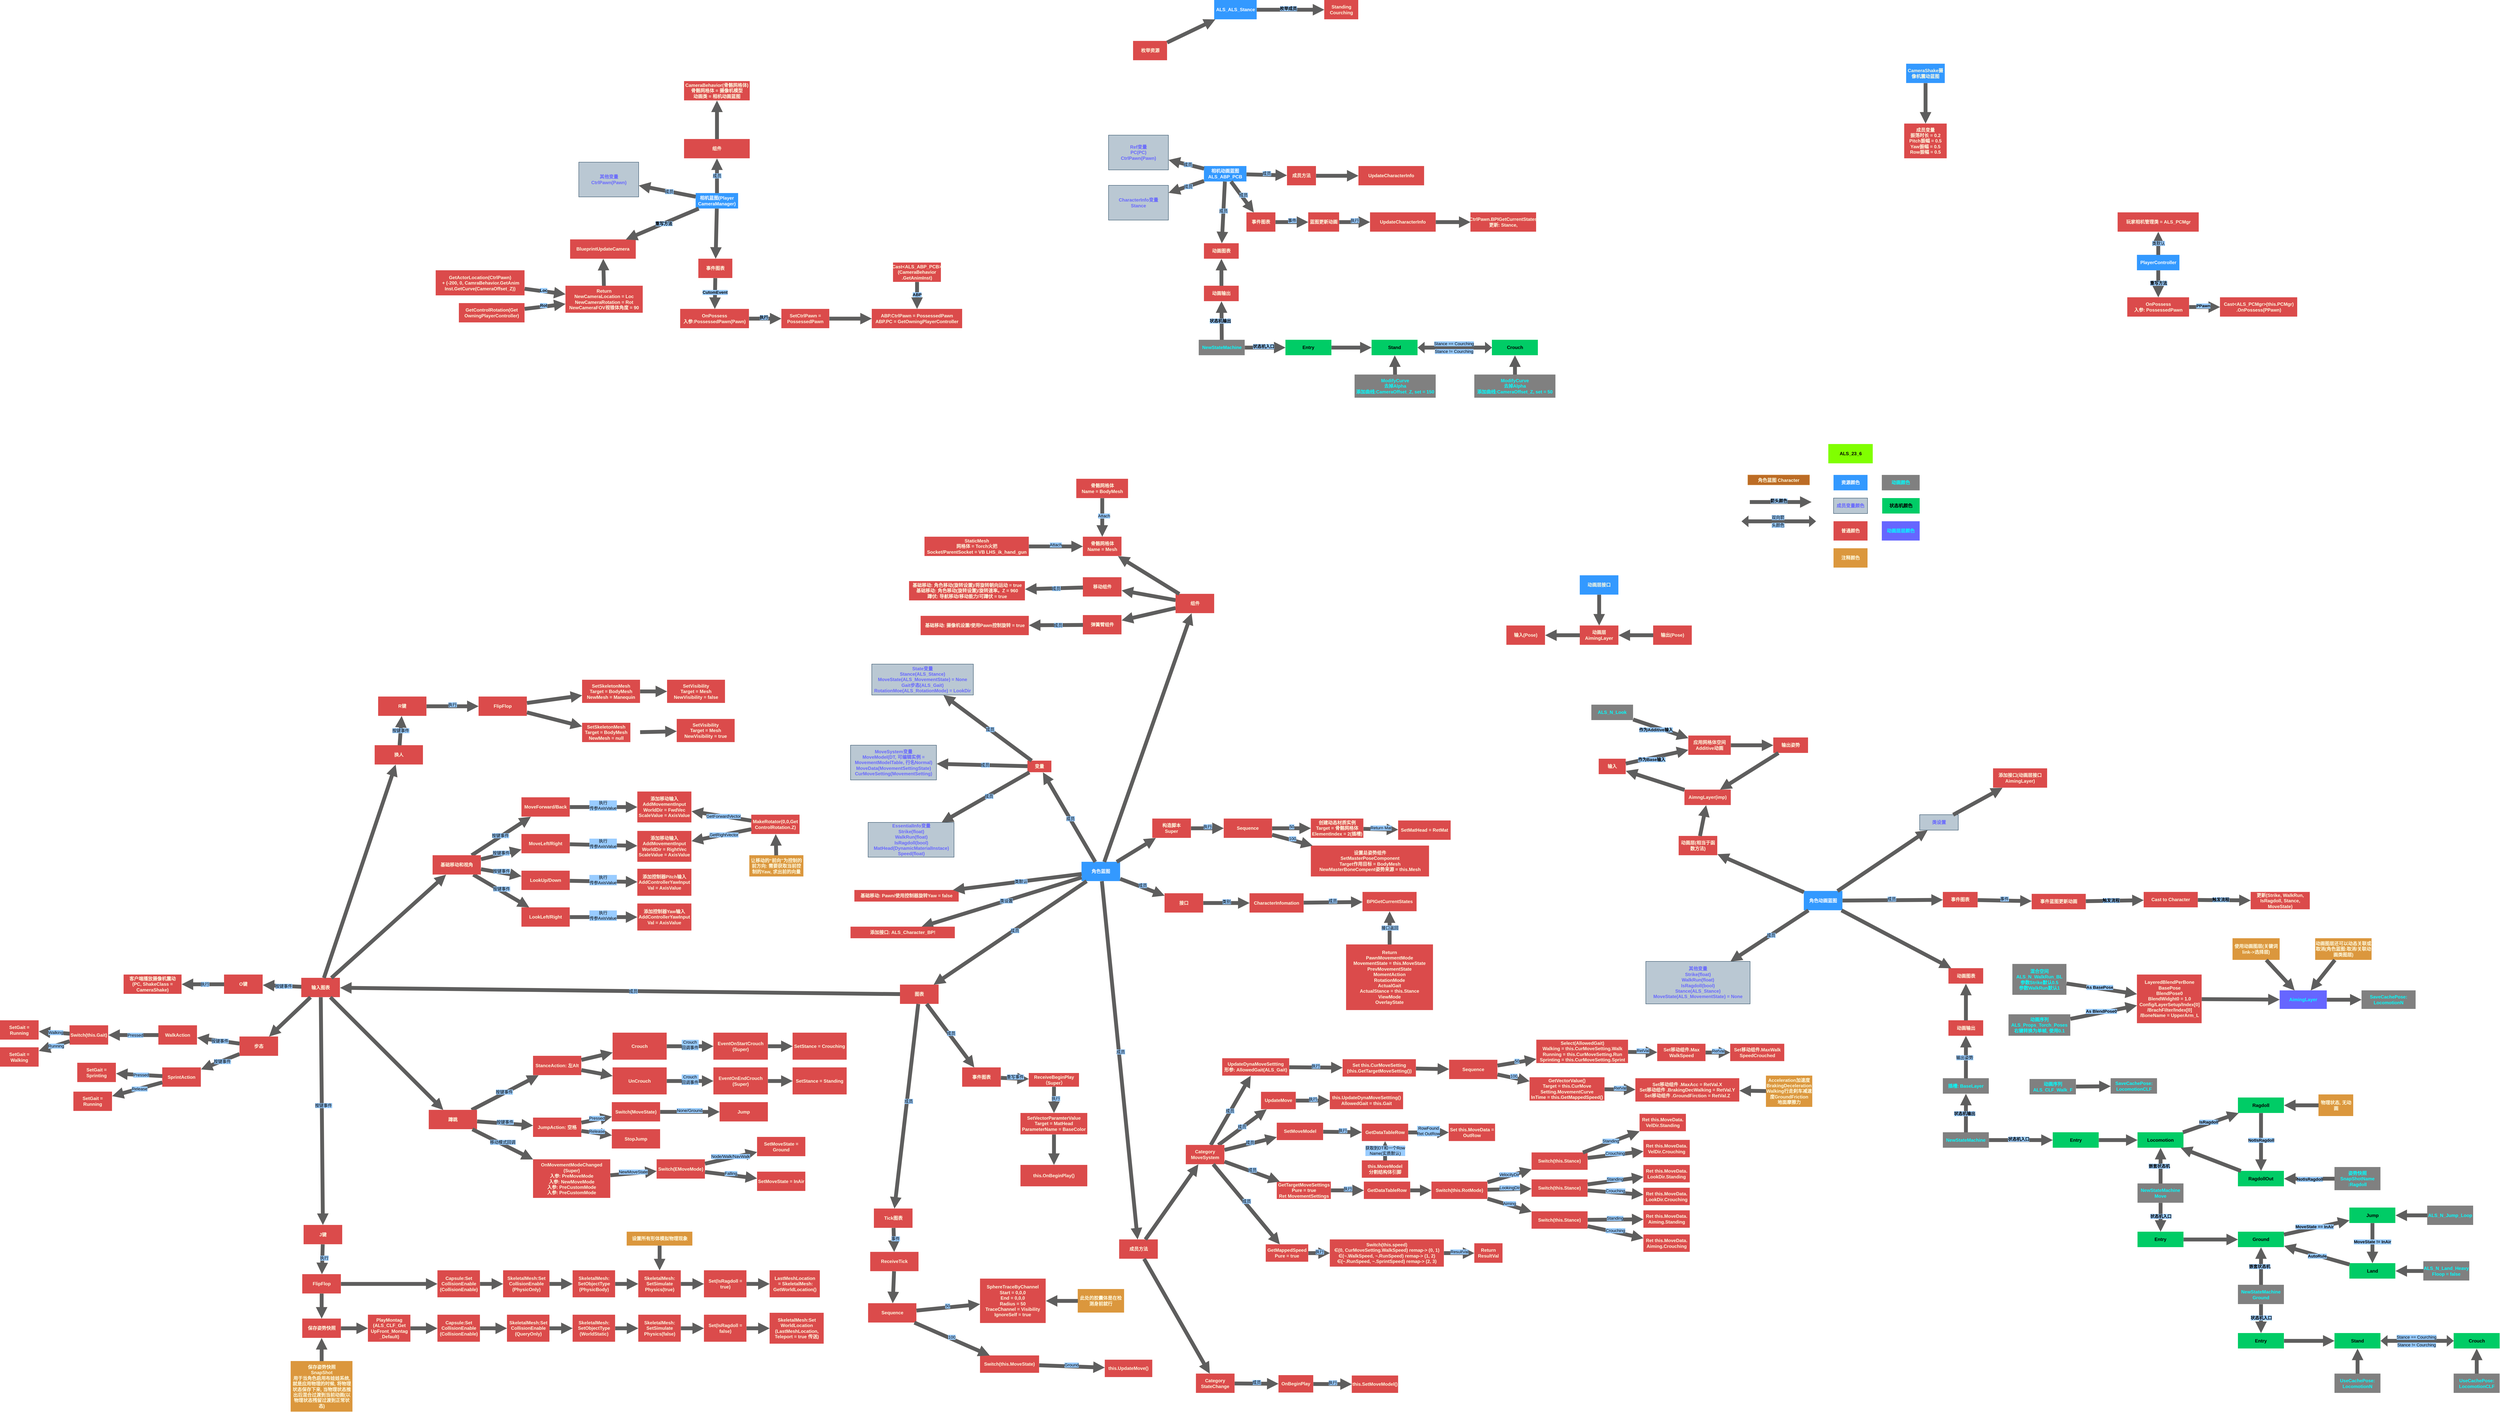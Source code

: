<mxfile version="22.0.0" type="github">
  <diagram id="C5RBs43oDa-KdzZeNtuy" name="Page-1">
    <mxGraphModel dx="5186" dy="3307" grid="1" gridSize="10" guides="1" tooltips="1" connect="1" arrows="1" fold="1" page="1" pageScale="1" pageWidth="827" pageHeight="1169" background="none" math="0" shadow="0">
      <root>
        <mxCell id="WIyWlLk6GJQsqaUBKTNV-0" />
        <mxCell id="WIyWlLk6GJQsqaUBKTNV-1" parent="WIyWlLk6GJQsqaUBKTNV-0" />
        <mxCell id="zkfFHV4jXpPFQw0GAbJ--0" value="角色蓝图 Character" style="swimlane;fontStyle=1;align=center;verticalAlign=top;childLayout=stackLayout;horizontal=1;startSize=26;horizontalStack=0;resizeParent=1;resizeLast=0;collapsible=1;marginBottom=0;rounded=0;shadow=0;strokeWidth=1;labelBackgroundColor=none;fillColor=#BC6C25;strokeColor=#DDA15E;fontColor=#FEFAE0;swimlaneFillColor=#FFB366;" parent="WIyWlLk6GJQsqaUBKTNV-1" vertex="1" collapsed="1">
          <mxGeometry x="1775" y="-900" width="160" height="26" as="geometry">
            <mxRectangle x="70" y="60" width="160" height="138" as="alternateBounds" />
          </mxGeometry>
        </mxCell>
        <mxCell id="zkfFHV4jXpPFQw0GAbJ--1" value="EventGraph" style="text;align=center;verticalAlign=top;spacingLeft=4;spacingRight=4;overflow=hidden;rotatable=0;points=[[0,0.5],[1,0.5]];portConstraint=eastwest;labelBackgroundColor=none;fontColor=#FEFAE0;rounded=0;labelBorderColor=none;" parent="zkfFHV4jXpPFQw0GAbJ--0" vertex="1">
          <mxGeometry y="26" width="160" height="26" as="geometry" />
        </mxCell>
        <mxCell id="zkfFHV4jXpPFQw0GAbJ--4" value="" style="line;html=1;strokeWidth=1;align=left;verticalAlign=middle;spacingTop=-1;spacingLeft=3;spacingRight=3;rotatable=0;labelPosition=right;points=[];portConstraint=eastwest;labelBackgroundColor=none;fillColor=#BC6C25;strokeColor=#DDA15E;fontColor=#FEFAE0;rounded=0;" parent="zkfFHV4jXpPFQw0GAbJ--0" vertex="1">
          <mxGeometry y="52" width="160" height="8" as="geometry" />
        </mxCell>
        <mxCell id="zkfFHV4jXpPFQw0GAbJ--5" value="其他变量" style="text;align=center;verticalAlign=top;spacingLeft=4;spacingRight=4;overflow=hidden;rotatable=0;points=[[0,0.5],[1,0.5]];portConstraint=eastwest;labelBackgroundColor=none;fontColor=#FEFAE0;rounded=0;" parent="zkfFHV4jXpPFQw0GAbJ--0" vertex="1">
          <mxGeometry y="60" width="160" height="26" as="geometry" />
        </mxCell>
        <mxCell id="bJ11BQRqr4eS5AZLD4-f-172" value="&lt;font style=&quot;&quot; color=&quot;#fefefe&quot;&gt;角色蓝图&lt;/font&gt;" style="whiteSpace=wrap;html=1;verticalAlign=middle;fillColor=#3399FF;strokeColor=none;fontColor=#FEFAE0;fontStyle=1;startSize=26;rounded=0;shadow=0;strokeWidth=1;labelBackgroundColor=none;swimlaneFillColor=#FFB366;gradientColor=none;" parent="WIyWlLk6GJQsqaUBKTNV-1" vertex="1">
          <mxGeometry x="50" y="102" width="100" height="50" as="geometry" />
        </mxCell>
        <mxCell id="InQoelLmfFUJZfNRCCsI-3" value="" style="rounded=0;orthogonalLoop=1;jettySize=auto;html=1;strokeColor=#DDA15E;fontColor=default;fillColor=#5E5E5E;labelBackgroundColor=none;shape=arrow;strokeWidth=0;" parent="WIyWlLk6GJQsqaUBKTNV-1" source="bJ11BQRqr4eS5AZLD4-f-172" target="JYPQvTjcsDXk_iEu1kTN-33" edge="1">
          <mxGeometry relative="1" as="geometry">
            <mxPoint x="50" y="114.76" as="sourcePoint" />
            <mxPoint x="170" y="114.76" as="targetPoint" />
          </mxGeometry>
        </mxCell>
        <mxCell id="InQoelLmfFUJZfNRCCsI-4" value="&lt;span style=&quot;font-weight: normal;&quot;&gt;成员&lt;/span&gt;" style="edgeLabel;html=1;align=center;verticalAlign=middle;resizable=0;points=[];fontColor=#000000;rounded=0;labelBackgroundColor=#99CCFF;fontStyle=1" parent="InQoelLmfFUJZfNRCCsI-3" vertex="1" connectable="0">
          <mxGeometry x="-0.044" y="2" relative="1" as="geometry">
            <mxPoint x="2" y="-2" as="offset" />
          </mxGeometry>
        </mxCell>
        <mxCell id="InQoelLmfFUJZfNRCCsI-5" value="&lt;font style=&quot;&quot; color=&quot;#fefefe&quot;&gt;资源颜色&lt;/font&gt;" style="whiteSpace=wrap;html=1;verticalAlign=middle;fillColor=#3399FF;strokeColor=none;fontColor=#FEFAE0;fontStyle=1;startSize=26;rounded=0;shadow=0;strokeWidth=1;labelBackgroundColor=none;swimlaneFillColor=#FFB366;gradientColor=none;" parent="WIyWlLk6GJQsqaUBKTNV-1" vertex="1">
          <mxGeometry x="1997" y="-900" width="88" height="40" as="geometry" />
        </mxCell>
        <mxCell id="InQoelLmfFUJZfNRCCsI-8" value="&lt;font style=&quot;&quot; color=&quot;#6666ff&quot;&gt;成员变量颜色&lt;/font&gt;" style="whiteSpace=wrap;html=1;verticalAlign=middle;fontStyle=1;startSize=26;rounded=0;shadow=0;strokeWidth=1;labelBackgroundColor=none;swimlaneFillColor=#FFB366;fillColor=#bac8d3;strokeColor=#23445d;" parent="WIyWlLk6GJQsqaUBKTNV-1" vertex="1">
          <mxGeometry x="1997" y="-840" width="88" height="40" as="geometry" />
        </mxCell>
        <mxCell id="InQoelLmfFUJZfNRCCsI-10" value="" style="rounded=0;orthogonalLoop=1;jettySize=auto;html=1;strokeColor=#DDA15E;fontColor=default;fillColor=#5E5E5E;labelBackgroundColor=none;shape=arrow;strokeWidth=0;" parent="WIyWlLk6GJQsqaUBKTNV-1" source="tBIIzhnrOeA-CQpatBJY-32" target="InQoelLmfFUJZfNRCCsI-12" edge="1">
          <mxGeometry relative="1" as="geometry">
            <mxPoint x="503.5" y="-707" as="sourcePoint" />
            <mxPoint x="373.5" y="-731.685" as="targetPoint" />
          </mxGeometry>
        </mxCell>
        <mxCell id="InQoelLmfFUJZfNRCCsI-12" value="移动组件" style="whiteSpace=wrap;html=1;verticalAlign=middle;fillColor=#DB4B4B;strokeColor=none;fontColor=#FEFAE0;fontStyle=1;startSize=26;rounded=0;shadow=0;strokeWidth=1;labelBackgroundColor=none;swimlaneFillColor=#FFB366;" parent="WIyWlLk6GJQsqaUBKTNV-1" vertex="1">
          <mxGeometry x="53.5" y="-635" width="100" height="50" as="geometry" />
        </mxCell>
        <mxCell id="InQoelLmfFUJZfNRCCsI-13" value="基础移动: Pawn/使用控制器旋转Yaw = false" style="whiteSpace=wrap;html=1;verticalAlign=middle;fillColor=#DB4B4B;strokeColor=none;fontColor=#FEFAE0;fontStyle=1;startSize=26;rounded=0;shadow=0;strokeWidth=1;labelBackgroundColor=none;swimlaneFillColor=#FFB366;" parent="WIyWlLk6GJQsqaUBKTNV-1" vertex="1">
          <mxGeometry x="-538" y="175" width="270" height="30" as="geometry" />
        </mxCell>
        <mxCell id="InQoelLmfFUJZfNRCCsI-14" value="" style="rounded=0;orthogonalLoop=1;jettySize=auto;html=1;strokeColor=#DDA15E;fontColor=default;fillColor=#5E5E5E;labelBackgroundColor=none;shape=arrow;strokeWidth=0;" parent="WIyWlLk6GJQsqaUBKTNV-1" source="bJ11BQRqr4eS5AZLD4-f-172" target="InQoelLmfFUJZfNRCCsI-13" edge="1">
          <mxGeometry relative="1" as="geometry">
            <mxPoint x="80" y="200" as="sourcePoint" />
            <mxPoint x="-150" y="129" as="targetPoint" />
          </mxGeometry>
        </mxCell>
        <mxCell id="InQoelLmfFUJZfNRCCsI-15" value="&lt;span style=&quot;font-weight: normal;&quot;&gt;类默认&lt;/span&gt;" style="edgeLabel;html=1;align=center;verticalAlign=middle;resizable=0;points=[];fontColor=#000000;rounded=0;labelBackgroundColor=#99CCFF;fontStyle=1" parent="InQoelLmfFUJZfNRCCsI-14" vertex="1" connectable="0">
          <mxGeometry x="-0.044" y="2" relative="1" as="geometry">
            <mxPoint x="2" y="-2" as="offset" />
          </mxGeometry>
        </mxCell>
        <mxCell id="InQoelLmfFUJZfNRCCsI-16" value="基础移动:&amp;nbsp;角色移动(旋转设置)/将旋转朝向运动 = true&lt;br&gt;基础移动:&amp;nbsp;角色移动(旋转设置)/旋转速率。Z = 960&lt;br&gt;蹲伏: 导航移动/移动能力/可蹲伏 = true" style="whiteSpace=wrap;html=1;verticalAlign=middle;fillColor=#DB4B4B;strokeColor=none;fontColor=#FEFAE0;fontStyle=1;startSize=26;rounded=0;shadow=0;strokeWidth=1;labelBackgroundColor=none;swimlaneFillColor=#FFB366;" parent="WIyWlLk6GJQsqaUBKTNV-1" vertex="1">
          <mxGeometry x="-396.5" y="-625" width="300" height="50" as="geometry" />
        </mxCell>
        <mxCell id="InQoelLmfFUJZfNRCCsI-17" value="" style="rounded=0;orthogonalLoop=1;jettySize=auto;html=1;strokeColor=#DDA15E;fontColor=default;fillColor=#5E5E5E;labelBackgroundColor=none;shape=arrow;strokeWidth=0;" parent="WIyWlLk6GJQsqaUBKTNV-1" source="InQoelLmfFUJZfNRCCsI-12" target="InQoelLmfFUJZfNRCCsI-16" edge="1">
          <mxGeometry relative="1" as="geometry">
            <mxPoint x="143.5" y="-514.5" as="sourcePoint" />
            <mxPoint x="-86.5" y="-585.5" as="targetPoint" />
          </mxGeometry>
        </mxCell>
        <mxCell id="InQoelLmfFUJZfNRCCsI-18" value="&lt;span style=&quot;font-weight: normal;&quot;&gt;成员&lt;/span&gt;" style="edgeLabel;html=1;align=center;verticalAlign=middle;resizable=0;points=[];fontColor=#000000;rounded=0;labelBackgroundColor=#99CCFF;fontStyle=1" parent="InQoelLmfFUJZfNRCCsI-17" vertex="1" connectable="0">
          <mxGeometry x="-0.044" y="2" relative="1" as="geometry">
            <mxPoint x="2" y="-2" as="offset" />
          </mxGeometry>
        </mxCell>
        <mxCell id="InQoelLmfFUJZfNRCCsI-19" value="弹簧臂组件" style="whiteSpace=wrap;html=1;verticalAlign=middle;fillColor=#DB4B4B;strokeColor=none;fontColor=#FEFAE0;fontStyle=1;startSize=26;rounded=0;shadow=0;strokeWidth=1;labelBackgroundColor=none;swimlaneFillColor=#FFB366;" parent="WIyWlLk6GJQsqaUBKTNV-1" vertex="1">
          <mxGeometry x="53.5" y="-537" width="100" height="50" as="geometry" />
        </mxCell>
        <mxCell id="InQoelLmfFUJZfNRCCsI-20" value="" style="rounded=0;orthogonalLoop=1;jettySize=auto;html=1;strokeColor=#DDA15E;fontColor=default;fillColor=#5E5E5E;labelBackgroundColor=none;shape=arrow;strokeWidth=0;" parent="WIyWlLk6GJQsqaUBKTNV-1" source="InQoelLmfFUJZfNRCCsI-19" target="InQoelLmfFUJZfNRCCsI-22" edge="1">
          <mxGeometry relative="1" as="geometry">
            <mxPoint x="153.5" y="-426.5" as="sourcePoint" />
            <mxPoint x="-86.5" y="-512" as="targetPoint" />
          </mxGeometry>
        </mxCell>
        <mxCell id="InQoelLmfFUJZfNRCCsI-21" value="&lt;span style=&quot;font-weight: normal;&quot;&gt;成员&lt;/span&gt;" style="edgeLabel;html=1;align=center;verticalAlign=middle;resizable=0;points=[];fontColor=#000000;rounded=0;labelBackgroundColor=#99CCFF;fontStyle=1" parent="InQoelLmfFUJZfNRCCsI-20" vertex="1" connectable="0">
          <mxGeometry x="-0.044" y="2" relative="1" as="geometry">
            <mxPoint x="2" y="-2" as="offset" />
          </mxGeometry>
        </mxCell>
        <mxCell id="InQoelLmfFUJZfNRCCsI-22" value="基础移动:&amp;nbsp;摄像机设置/使用Pawn控制旋转 = true" style="whiteSpace=wrap;html=1;verticalAlign=middle;fillColor=#DB4B4B;strokeColor=none;fontColor=#FEFAE0;fontStyle=1;startSize=26;rounded=0;shadow=0;strokeWidth=1;labelBackgroundColor=none;swimlaneFillColor=#FFB366;" parent="WIyWlLk6GJQsqaUBKTNV-1" vertex="1">
          <mxGeometry x="-366.5" y="-535" width="280" height="50" as="geometry" />
        </mxCell>
        <mxCell id="InQoelLmfFUJZfNRCCsI-23" value="" style="rounded=0;orthogonalLoop=1;jettySize=auto;html=1;strokeColor=#DDA15E;fontColor=default;fillColor=#5E5E5E;labelBackgroundColor=none;shape=arrow;strokeWidth=0;" parent="WIyWlLk6GJQsqaUBKTNV-1" source="tBIIzhnrOeA-CQpatBJY-32" target="InQoelLmfFUJZfNRCCsI-19" edge="1">
          <mxGeometry relative="1" as="geometry">
            <mxPoint x="563.5" y="-762" as="sourcePoint" />
            <mxPoint x="443.5" y="-712" as="targetPoint" />
          </mxGeometry>
        </mxCell>
        <mxCell id="InQoelLmfFUJZfNRCCsI-24" value="事件图表" style="whiteSpace=wrap;html=1;verticalAlign=middle;fillColor=#DB4B4B;strokeColor=none;fontColor=#FEFAE0;fontStyle=1;startSize=26;rounded=0;shadow=0;strokeWidth=1;labelBackgroundColor=none;swimlaneFillColor=#FFB366;" parent="WIyWlLk6GJQsqaUBKTNV-1" vertex="1">
          <mxGeometry x="-259" y="634.5" width="100" height="50" as="geometry" />
        </mxCell>
        <mxCell id="InQoelLmfFUJZfNRCCsI-25" value="" style="rounded=0;orthogonalLoop=1;jettySize=auto;html=1;strokeColor=#DDA15E;fontColor=default;fillColor=#5E5E5E;labelBackgroundColor=none;shape=arrow;strokeWidth=0;" parent="WIyWlLk6GJQsqaUBKTNV-1" source="bJ11BQRqr4eS5AZLD4-f-172" target="tBIIzhnrOeA-CQpatBJY-34" edge="1">
          <mxGeometry relative="1" as="geometry">
            <mxPoint x="290" y="340" as="sourcePoint" />
            <mxPoint x="-50" y="333" as="targetPoint" />
          </mxGeometry>
        </mxCell>
        <mxCell id="InQoelLmfFUJZfNRCCsI-26" value="&lt;span style=&quot;font-weight: normal;&quot;&gt;成员&lt;/span&gt;" style="edgeLabel;html=1;align=center;verticalAlign=middle;resizable=0;points=[];fontColor=#000000;rounded=0;labelBackgroundColor=#99CCFF;fontStyle=1" parent="InQoelLmfFUJZfNRCCsI-25" vertex="1" connectable="0">
          <mxGeometry x="-0.044" y="2" relative="1" as="geometry">
            <mxPoint x="2" y="-2" as="offset" />
          </mxGeometry>
        </mxCell>
        <mxCell id="InQoelLmfFUJZfNRCCsI-27" value="O键" style="whiteSpace=wrap;html=1;verticalAlign=middle;fillColor=#DB4B4B;strokeColor=none;fontColor=#FEFAE0;fontStyle=1;startSize=26;rounded=0;shadow=0;strokeWidth=1;labelBackgroundColor=none;swimlaneFillColor=#FFB366;" parent="WIyWlLk6GJQsqaUBKTNV-1" vertex="1">
          <mxGeometry x="-2170" y="394" width="100" height="50" as="geometry" />
        </mxCell>
        <mxCell id="InQoelLmfFUJZfNRCCsI-28" value="" style="rounded=0;orthogonalLoop=1;jettySize=auto;html=1;strokeColor=#DDA15E;fontColor=default;fillColor=#5E5E5E;labelBackgroundColor=none;shape=arrow;strokeWidth=0;" parent="WIyWlLk6GJQsqaUBKTNV-1" source="InQoelLmfFUJZfNRCCsI-186" target="InQoelLmfFUJZfNRCCsI-27" edge="1">
          <mxGeometry relative="1" as="geometry">
            <mxPoint x="-2330" y="227.5" as="sourcePoint" />
            <mxPoint x="-2235" y="384.5" as="targetPoint" />
          </mxGeometry>
        </mxCell>
        <mxCell id="InQoelLmfFUJZfNRCCsI-29" value="&lt;span style=&quot;font-weight: normal;&quot;&gt;按键事件&lt;/span&gt;" style="edgeLabel;html=1;align=center;verticalAlign=middle;resizable=0;points=[];fontColor=#000000;rounded=0;labelBackgroundColor=#99CCFF;fontStyle=1" parent="InQoelLmfFUJZfNRCCsI-28" vertex="1" connectable="0">
          <mxGeometry x="-0.044" y="2" relative="1" as="geometry">
            <mxPoint x="2" y="-2" as="offset" />
          </mxGeometry>
        </mxCell>
        <mxCell id="InQoelLmfFUJZfNRCCsI-30" value="普通颜色" style="whiteSpace=wrap;html=1;verticalAlign=middle;fillColor=#DB4B4B;strokeColor=none;fontColor=#FEFAE0;fontStyle=1;startSize=26;rounded=0;shadow=0;strokeWidth=1;labelBackgroundColor=none;swimlaneFillColor=#FFB366;" parent="WIyWlLk6GJQsqaUBKTNV-1" vertex="1">
          <mxGeometry x="1997" y="-780" width="88" height="50" as="geometry" />
        </mxCell>
        <mxCell id="InQoelLmfFUJZfNRCCsI-31" value="客户端播放摄像机震动&lt;br&gt;(PC, ShakeClass = CameraShake)" style="whiteSpace=wrap;html=1;verticalAlign=middle;fillColor=#DB4B4B;strokeColor=none;fontColor=#FEFAE0;fontStyle=1;startSize=26;rounded=0;shadow=0;strokeWidth=1;labelBackgroundColor=none;swimlaneFillColor=#FFB366;" parent="WIyWlLk6GJQsqaUBKTNV-1" vertex="1">
          <mxGeometry x="-2430" y="394" width="150" height="50" as="geometry" />
        </mxCell>
        <mxCell id="InQoelLmfFUJZfNRCCsI-32" value="" style="rounded=0;orthogonalLoop=1;jettySize=auto;html=1;strokeColor=#DDA15E;fontColor=default;fillColor=#5E5E5E;labelBackgroundColor=none;shape=arrow;strokeWidth=0;" parent="WIyWlLk6GJQsqaUBKTNV-1" source="InQoelLmfFUJZfNRCCsI-27" target="InQoelLmfFUJZfNRCCsI-31" edge="1">
          <mxGeometry relative="1" as="geometry">
            <mxPoint x="-2215" y="231.5" as="sourcePoint" />
            <mxPoint x="-2395" y="311.5" as="targetPoint" />
          </mxGeometry>
        </mxCell>
        <mxCell id="InQoelLmfFUJZfNRCCsI-33" value="&lt;span style=&quot;font-weight: normal;&quot;&gt;执行&lt;/span&gt;" style="edgeLabel;html=1;align=center;verticalAlign=middle;resizable=0;points=[];fontColor=#000000;rounded=0;labelBackgroundColor=#99CCFF;fontStyle=1" parent="InQoelLmfFUJZfNRCCsI-32" vertex="1" connectable="0">
          <mxGeometry x="-0.044" y="2" relative="1" as="geometry">
            <mxPoint x="2" y="-2" as="offset" />
          </mxGeometry>
        </mxCell>
        <mxCell id="InQoelLmfFUJZfNRCCsI-34" value="J键" style="whiteSpace=wrap;html=1;verticalAlign=middle;fillColor=#DB4B4B;strokeColor=none;fontColor=#FEFAE0;fontStyle=1;startSize=26;rounded=0;shadow=0;strokeWidth=1;labelBackgroundColor=none;swimlaneFillColor=#FFB366;" parent="WIyWlLk6GJQsqaUBKTNV-1" vertex="1">
          <mxGeometry x="-1964" y="1042.5" width="100" height="50" as="geometry" />
        </mxCell>
        <mxCell id="InQoelLmfFUJZfNRCCsI-36" value="" style="rounded=0;orthogonalLoop=1;jettySize=auto;html=1;strokeColor=#DDA15E;fontColor=default;fillColor=#5E5E5E;labelBackgroundColor=none;shape=arrow;strokeWidth=0;" parent="WIyWlLk6GJQsqaUBKTNV-1" source="InQoelLmfFUJZfNRCCsI-186" target="InQoelLmfFUJZfNRCCsI-34" edge="1">
          <mxGeometry relative="1" as="geometry">
            <mxPoint x="-1907.5" y="892.5" as="sourcePoint" />
            <mxPoint x="-2272.5" y="448.53" as="targetPoint" />
          </mxGeometry>
        </mxCell>
        <mxCell id="InQoelLmfFUJZfNRCCsI-37" value="&lt;span style=&quot;font-weight: normal;&quot;&gt;按键事件&lt;/span&gt;" style="edgeLabel;html=1;align=center;verticalAlign=middle;resizable=0;points=[];fontColor=#000000;rounded=0;labelBackgroundColor=#99CCFF;fontStyle=1" parent="InQoelLmfFUJZfNRCCsI-36" vertex="1" connectable="0">
          <mxGeometry x="-0.044" y="2" relative="1" as="geometry">
            <mxPoint x="2" y="-2" as="offset" />
          </mxGeometry>
        </mxCell>
        <mxCell id="InQoelLmfFUJZfNRCCsI-38" value="" style="rounded=0;orthogonalLoop=1;jettySize=auto;html=1;strokeColor=#DDA15E;fontColor=default;fillColor=#5E5E5E;labelBackgroundColor=none;shape=arrow;strokeWidth=0;" parent="WIyWlLk6GJQsqaUBKTNV-1" source="InQoelLmfFUJZfNRCCsI-34" target="InQoelLmfFUJZfNRCCsI-40" edge="1">
          <mxGeometry relative="1" as="geometry">
            <mxPoint x="-1737.5" y="800" as="sourcePoint" />
            <mxPoint x="-1737.5" y="1050" as="targetPoint" />
          </mxGeometry>
        </mxCell>
        <mxCell id="InQoelLmfFUJZfNRCCsI-39" value="&lt;span style=&quot;font-weight: normal;&quot;&gt;执行&lt;/span&gt;" style="edgeLabel;html=1;align=center;verticalAlign=middle;resizable=0;points=[];fontColor=#000000;rounded=0;labelBackgroundColor=#99CCFF;fontStyle=1" parent="InQoelLmfFUJZfNRCCsI-38" vertex="1" connectable="0">
          <mxGeometry x="-0.044" y="2" relative="1" as="geometry">
            <mxPoint x="2" y="-2" as="offset" />
          </mxGeometry>
        </mxCell>
        <mxCell id="InQoelLmfFUJZfNRCCsI-40" value="FlipFlop" style="whiteSpace=wrap;html=1;verticalAlign=middle;fillColor=#DB4B4B;strokeColor=none;fontColor=#FEFAE0;fontStyle=1;startSize=26;rounded=0;shadow=0;strokeWidth=1;labelBackgroundColor=none;swimlaneFillColor=#FFB366;" parent="WIyWlLk6GJQsqaUBKTNV-1" vertex="1">
          <mxGeometry x="-1967.5" y="1170" width="100" height="50" as="geometry" />
        </mxCell>
        <mxCell id="InQoelLmfFUJZfNRCCsI-42" value="保存姿势快照" style="whiteSpace=wrap;html=1;verticalAlign=middle;fillColor=#DB4B4B;strokeColor=none;fontColor=#FEFAE0;fontStyle=1;startSize=26;rounded=0;shadow=0;strokeWidth=1;labelBackgroundColor=none;swimlaneFillColor=#FFB366;" parent="WIyWlLk6GJQsqaUBKTNV-1" vertex="1">
          <mxGeometry x="-1967.5" y="1285" width="100" height="50" as="geometry" />
        </mxCell>
        <mxCell id="InQoelLmfFUJZfNRCCsI-43" value="" style="rounded=0;orthogonalLoop=1;jettySize=auto;html=1;strokeColor=#DDA15E;fontColor=default;fillColor=#5E5E5E;labelBackgroundColor=none;shape=arrow;strokeWidth=0;" parent="WIyWlLk6GJQsqaUBKTNV-1" source="InQoelLmfFUJZfNRCCsI-40" target="InQoelLmfFUJZfNRCCsI-42" edge="1">
          <mxGeometry relative="1" as="geometry">
            <mxPoint x="-2087.5" y="1135" as="sourcePoint" />
            <mxPoint x="-1987.5" y="1235" as="targetPoint" />
          </mxGeometry>
        </mxCell>
        <mxCell id="InQoelLmfFUJZfNRCCsI-46" value="保存姿势快照&lt;br/&gt;SnapShot&lt;br/&gt;用于当角色启用布娃娃系统, 就是应用物理的时候, 将物理状态保存下来, 当物理状态推出后混合过渡到当前动画(以物理状态残留过渡到正常状态)" style="whiteSpace=wrap;html=1;verticalAlign=middle;fillColor=#DB973D;strokeColor=none;fontColor=#FEFAE0;fontStyle=1;startSize=26;rounded=0;shadow=0;strokeWidth=1;labelBackgroundColor=none;swimlaneFillColor=#FFB366;" parent="WIyWlLk6GJQsqaUBKTNV-1" vertex="1">
          <mxGeometry x="-1997.5" y="1395" width="160" height="131" as="geometry" />
        </mxCell>
        <mxCell id="InQoelLmfFUJZfNRCCsI-47" value="注释颜色" style="whiteSpace=wrap;html=1;verticalAlign=middle;fillColor=#DB973D;strokeColor=none;fontColor=#FEFAE0;fontStyle=1;startSize=26;rounded=0;shadow=0;strokeWidth=1;labelBackgroundColor=none;swimlaneFillColor=#FFB366;" parent="WIyWlLk6GJQsqaUBKTNV-1" vertex="1">
          <mxGeometry x="1997" y="-710" width="88" height="50" as="geometry" />
        </mxCell>
        <mxCell id="InQoelLmfFUJZfNRCCsI-49" value="" style="rounded=0;orthogonalLoop=1;jettySize=auto;html=1;strokeColor=#DDA15E;fontColor=default;fillColor=#5E5E5E;labelBackgroundColor=none;shape=arrow;strokeWidth=0;" parent="WIyWlLk6GJQsqaUBKTNV-1" source="InQoelLmfFUJZfNRCCsI-46" target="InQoelLmfFUJZfNRCCsI-42" edge="1">
          <mxGeometry relative="1" as="geometry">
            <mxPoint x="-1907.5" y="1185" as="sourcePoint" />
            <mxPoint x="-1907.5" y="1295" as="targetPoint" />
          </mxGeometry>
        </mxCell>
        <mxCell id="InQoelLmfFUJZfNRCCsI-50" value="PlayMontag&lt;br&gt;(ALS_CLF_Get&lt;br&gt;UpFront_Montag&lt;br&gt;_Default)" style="whiteSpace=wrap;html=1;verticalAlign=middle;fillColor=#DB4B4B;strokeColor=none;fontColor=#FEFAE0;fontStyle=1;startSize=26;rounded=0;shadow=0;strokeWidth=1;labelBackgroundColor=none;swimlaneFillColor=#FFB366;align=center;" parent="WIyWlLk6GJQsqaUBKTNV-1" vertex="1">
          <mxGeometry x="-1797.5" y="1275" width="110" height="70" as="geometry" />
        </mxCell>
        <mxCell id="InQoelLmfFUJZfNRCCsI-51" value="" style="rounded=0;orthogonalLoop=1;jettySize=auto;html=1;strokeColor=#DDA15E;fontColor=default;fillColor=#5E5E5E;labelBackgroundColor=none;shape=arrow;strokeWidth=0;" parent="WIyWlLk6GJQsqaUBKTNV-1" source="InQoelLmfFUJZfNRCCsI-42" target="InQoelLmfFUJZfNRCCsI-50" edge="1">
          <mxGeometry relative="1" as="geometry">
            <mxPoint x="-1757.5" y="1405" as="sourcePoint" />
            <mxPoint x="-1757.5" y="1315" as="targetPoint" />
          </mxGeometry>
        </mxCell>
        <mxCell id="InQoelLmfFUJZfNRCCsI-52" value="Capsule:Set&lt;br&gt;CollisionEnable&lt;br&gt;(CollisionEnable)" style="whiteSpace=wrap;html=1;verticalAlign=middle;fillColor=#DB4B4B;strokeColor=none;fontColor=#FEFAE0;fontStyle=1;startSize=26;rounded=0;shadow=0;strokeWidth=1;labelBackgroundColor=none;swimlaneFillColor=#FFB366;align=center;" parent="WIyWlLk6GJQsqaUBKTNV-1" vertex="1">
          <mxGeometry x="-1617.5" y="1275" width="110" height="70" as="geometry" />
        </mxCell>
        <mxCell id="InQoelLmfFUJZfNRCCsI-53" value="" style="rounded=0;orthogonalLoop=1;jettySize=auto;html=1;strokeColor=#DDA15E;fontColor=default;fillColor=#5E5E5E;labelBackgroundColor=none;shape=arrow;strokeWidth=0;" parent="WIyWlLk6GJQsqaUBKTNV-1" source="InQoelLmfFUJZfNRCCsI-50" target="InQoelLmfFUJZfNRCCsI-52" edge="1">
          <mxGeometry relative="1" as="geometry">
            <mxPoint x="-1627.5" y="1310" as="sourcePoint" />
            <mxPoint x="-1527.5" y="1315" as="targetPoint" />
          </mxGeometry>
        </mxCell>
        <mxCell id="InQoelLmfFUJZfNRCCsI-54" value="Capsule:Set&lt;br&gt;CollisionEnable&lt;br&gt;(CollisionEnable)" style="whiteSpace=wrap;html=1;verticalAlign=middle;fillColor=#DB4B4B;strokeColor=none;fontColor=#FEFAE0;fontStyle=1;startSize=26;rounded=0;shadow=0;strokeWidth=1;labelBackgroundColor=none;swimlaneFillColor=#FFB366;align=center;" parent="WIyWlLk6GJQsqaUBKTNV-1" vertex="1">
          <mxGeometry x="-1617.5" y="1160" width="110" height="70" as="geometry" />
        </mxCell>
        <mxCell id="InQoelLmfFUJZfNRCCsI-55" value="" style="rounded=0;orthogonalLoop=1;jettySize=auto;html=1;strokeColor=#DDA15E;fontColor=default;fillColor=#5E5E5E;labelBackgroundColor=none;shape=arrow;strokeWidth=0;" parent="WIyWlLk6GJQsqaUBKTNV-1" source="InQoelLmfFUJZfNRCCsI-40" target="InQoelLmfFUJZfNRCCsI-54" edge="1">
          <mxGeometry relative="1" as="geometry">
            <mxPoint x="-1827.5" y="1180.0" as="sourcePoint" />
            <mxPoint x="-1601.5" y="1196.26" as="targetPoint" />
          </mxGeometry>
        </mxCell>
        <mxCell id="InQoelLmfFUJZfNRCCsI-56" value="SkeletalMesh:&lt;br&gt;SetObjectType&lt;br&gt;(PhysicBody)" style="whiteSpace=wrap;html=1;verticalAlign=middle;fillColor=#DB4B4B;strokeColor=none;fontColor=#FEFAE0;fontStyle=1;startSize=26;rounded=0;shadow=0;strokeWidth=1;labelBackgroundColor=none;swimlaneFillColor=#FFB366;align=center;" parent="WIyWlLk6GJQsqaUBKTNV-1" vertex="1">
          <mxGeometry x="-1267.5" y="1160" width="110" height="70" as="geometry" />
        </mxCell>
        <mxCell id="InQoelLmfFUJZfNRCCsI-58" value="" style="rounded=0;orthogonalLoop=1;jettySize=auto;html=1;strokeColor=#DDA15E;fontColor=default;fillColor=#5E5E5E;labelBackgroundColor=none;shape=arrow;strokeWidth=0;" parent="WIyWlLk6GJQsqaUBKTNV-1" source="InQoelLmfFUJZfNRCCsI-60" target="InQoelLmfFUJZfNRCCsI-56" edge="1">
          <mxGeometry relative="1" as="geometry">
            <mxPoint x="-1327.5" y="1195" as="sourcePoint" />
            <mxPoint x="-1287.5" y="1255" as="targetPoint" />
          </mxGeometry>
        </mxCell>
        <mxCell id="InQoelLmfFUJZfNRCCsI-59" value="" style="rounded=0;orthogonalLoop=1;jettySize=auto;html=1;strokeColor=#DDA15E;fontColor=default;fillColor=#5E5E5E;labelBackgroundColor=none;shape=arrow;strokeWidth=0;" parent="WIyWlLk6GJQsqaUBKTNV-1" source="InQoelLmfFUJZfNRCCsI-54" target="InQoelLmfFUJZfNRCCsI-60" edge="1">
          <mxGeometry relative="1" as="geometry">
            <mxPoint x="-1507.5" y="1195" as="sourcePoint" />
            <mxPoint x="-1467.5" y="1255" as="targetPoint" />
          </mxGeometry>
        </mxCell>
        <mxCell id="InQoelLmfFUJZfNRCCsI-60" value="SkeletalMesh:Set&lt;br&gt;CollisionEnable&lt;br&gt;(PhysicOnly)" style="whiteSpace=wrap;html=1;verticalAlign=middle;fillColor=#DB4B4B;strokeColor=none;fontColor=#FEFAE0;fontStyle=1;startSize=26;rounded=0;shadow=0;strokeWidth=1;labelBackgroundColor=none;swimlaneFillColor=#FFB366;align=center;" parent="WIyWlLk6GJQsqaUBKTNV-1" vertex="1">
          <mxGeometry x="-1447.5" y="1160" width="120" height="70" as="geometry" />
        </mxCell>
        <mxCell id="InQoelLmfFUJZfNRCCsI-61" value="SkeletalMesh:Set&lt;br&gt;CollisionEnable&lt;br&gt;(QueryOnly)" style="whiteSpace=wrap;html=1;verticalAlign=middle;fillColor=#DB4B4B;strokeColor=none;fontColor=#FEFAE0;fontStyle=1;startSize=26;rounded=0;shadow=0;strokeWidth=1;labelBackgroundColor=none;swimlaneFillColor=#FFB366;align=center;" parent="WIyWlLk6GJQsqaUBKTNV-1" vertex="1">
          <mxGeometry x="-1437.5" y="1275" width="110" height="70" as="geometry" />
        </mxCell>
        <mxCell id="InQoelLmfFUJZfNRCCsI-62" value="" style="rounded=0;orthogonalLoop=1;jettySize=auto;html=1;strokeColor=#DDA15E;fontColor=default;fillColor=#5E5E5E;labelBackgroundColor=none;shape=arrow;strokeWidth=0;" parent="WIyWlLk6GJQsqaUBKTNV-1" source="InQoelLmfFUJZfNRCCsI-52" target="InQoelLmfFUJZfNRCCsI-61" edge="1">
          <mxGeometry relative="1" as="geometry">
            <mxPoint x="-1472.5" y="1300" as="sourcePoint" />
            <mxPoint x="-1432.5" y="1360" as="targetPoint" />
          </mxGeometry>
        </mxCell>
        <mxCell id="InQoelLmfFUJZfNRCCsI-63" value="SkeletalMesh:&lt;br&gt;SetObjectType&lt;br&gt;(WorldStatic)" style="whiteSpace=wrap;html=1;verticalAlign=middle;fillColor=#DB4B4B;strokeColor=none;fontColor=#FEFAE0;fontStyle=1;startSize=26;rounded=0;shadow=0;strokeWidth=1;labelBackgroundColor=none;swimlaneFillColor=#FFB366;align=center;" parent="WIyWlLk6GJQsqaUBKTNV-1" vertex="1">
          <mxGeometry x="-1267.5" y="1275" width="110" height="70" as="geometry" />
        </mxCell>
        <mxCell id="InQoelLmfFUJZfNRCCsI-64" value="" style="rounded=0;orthogonalLoop=1;jettySize=auto;html=1;strokeColor=#DDA15E;fontColor=default;fillColor=#5E5E5E;labelBackgroundColor=none;shape=arrow;strokeWidth=0;" parent="WIyWlLk6GJQsqaUBKTNV-1" source="InQoelLmfFUJZfNRCCsI-61" target="InQoelLmfFUJZfNRCCsI-63" edge="1">
          <mxGeometry relative="1" as="geometry">
            <mxPoint x="-1332.5" y="1310" as="sourcePoint" />
            <mxPoint x="-1292.5" y="1370" as="targetPoint" />
          </mxGeometry>
        </mxCell>
        <mxCell id="InQoelLmfFUJZfNRCCsI-65" value="SkeletalMesh:&lt;br&gt;SetSimulate&lt;br&gt;Physics(true)" style="whiteSpace=wrap;html=1;verticalAlign=middle;fillColor=#DB4B4B;strokeColor=none;fontColor=#FEFAE0;fontStyle=1;startSize=26;rounded=0;shadow=0;strokeWidth=1;labelBackgroundColor=none;swimlaneFillColor=#FFB366;align=center;" parent="WIyWlLk6GJQsqaUBKTNV-1" vertex="1">
          <mxGeometry x="-1097.5" y="1160" width="110" height="70" as="geometry" />
        </mxCell>
        <mxCell id="InQoelLmfFUJZfNRCCsI-66" value="" style="rounded=0;orthogonalLoop=1;jettySize=auto;html=1;strokeColor=#DDA15E;fontColor=default;fillColor=#5E5E5E;labelBackgroundColor=none;shape=arrow;strokeWidth=0;" parent="WIyWlLk6GJQsqaUBKTNV-1" source="InQoelLmfFUJZfNRCCsI-56" target="InQoelLmfFUJZfNRCCsI-65" edge="1">
          <mxGeometry relative="1" as="geometry">
            <mxPoint x="-1157.5" y="1195" as="sourcePoint" />
            <mxPoint x="-1117.5" y="1255" as="targetPoint" />
          </mxGeometry>
        </mxCell>
        <mxCell id="InQoelLmfFUJZfNRCCsI-67" value="SkeletalMesh:&lt;br&gt;SetSimulate&lt;br&gt;Physics(false)" style="whiteSpace=wrap;html=1;verticalAlign=middle;fillColor=#DB4B4B;strokeColor=none;fontColor=#FEFAE0;fontStyle=1;startSize=26;rounded=0;shadow=0;strokeWidth=1;labelBackgroundColor=none;swimlaneFillColor=#FFB366;align=center;" parent="WIyWlLk6GJQsqaUBKTNV-1" vertex="1">
          <mxGeometry x="-1097.5" y="1275" width="110" height="70" as="geometry" />
        </mxCell>
        <mxCell id="InQoelLmfFUJZfNRCCsI-68" value="" style="rounded=0;orthogonalLoop=1;jettySize=auto;html=1;strokeColor=#DDA15E;fontColor=default;fillColor=#5E5E5E;labelBackgroundColor=none;shape=arrow;strokeWidth=0;" parent="WIyWlLk6GJQsqaUBKTNV-1" source="InQoelLmfFUJZfNRCCsI-63" target="InQoelLmfFUJZfNRCCsI-67" edge="1">
          <mxGeometry relative="1" as="geometry">
            <mxPoint x="-1162.5" y="1310" as="sourcePoint" />
            <mxPoint x="-1122.5" y="1370" as="targetPoint" />
          </mxGeometry>
        </mxCell>
        <mxCell id="InQoelLmfFUJZfNRCCsI-69" value="Set(IsRagdoll = true)" style="whiteSpace=wrap;html=1;verticalAlign=middle;fillColor=#DB4B4B;strokeColor=none;fontColor=#FEFAE0;fontStyle=1;startSize=26;rounded=0;shadow=0;strokeWidth=1;labelBackgroundColor=none;swimlaneFillColor=#FFB366;align=center;" parent="WIyWlLk6GJQsqaUBKTNV-1" vertex="1">
          <mxGeometry x="-927.5" y="1160" width="110" height="70" as="geometry" />
        </mxCell>
        <mxCell id="InQoelLmfFUJZfNRCCsI-70" value="" style="rounded=0;orthogonalLoop=1;jettySize=auto;html=1;strokeColor=#DDA15E;fontColor=default;fillColor=#5E5E5E;labelBackgroundColor=none;shape=arrow;strokeWidth=0;" parent="WIyWlLk6GJQsqaUBKTNV-1" source="InQoelLmfFUJZfNRCCsI-65" target="InQoelLmfFUJZfNRCCsI-69" edge="1">
          <mxGeometry relative="1" as="geometry">
            <mxPoint x="-987.5" y="1195" as="sourcePoint" />
            <mxPoint x="-947.5" y="1255" as="targetPoint" />
          </mxGeometry>
        </mxCell>
        <mxCell id="InQoelLmfFUJZfNRCCsI-71" value="Set(IsRagdoll = false)" style="whiteSpace=wrap;html=1;verticalAlign=middle;fillColor=#DB4B4B;strokeColor=none;fontColor=#FEFAE0;fontStyle=1;startSize=26;rounded=0;shadow=0;strokeWidth=1;labelBackgroundColor=none;swimlaneFillColor=#FFB366;align=center;" parent="WIyWlLk6GJQsqaUBKTNV-1" vertex="1">
          <mxGeometry x="-927.5" y="1275" width="110" height="70" as="geometry" />
        </mxCell>
        <mxCell id="InQoelLmfFUJZfNRCCsI-72" value="" style="rounded=0;orthogonalLoop=1;jettySize=auto;html=1;strokeColor=#DDA15E;fontColor=default;fillColor=#5E5E5E;labelBackgroundColor=none;shape=arrow;strokeWidth=0;" parent="WIyWlLk6GJQsqaUBKTNV-1" source="InQoelLmfFUJZfNRCCsI-67" target="InQoelLmfFUJZfNRCCsI-71" edge="1">
          <mxGeometry relative="1" as="geometry">
            <mxPoint x="-992.5" y="1310" as="sourcePoint" />
            <mxPoint x="-952.5" y="1370" as="targetPoint" />
          </mxGeometry>
        </mxCell>
        <mxCell id="InQoelLmfFUJZfNRCCsI-73" value="LastMeshLocation&lt;br&gt;&amp;nbsp;= SkeletalMesh:&lt;br&gt;GetWorldLocation()" style="whiteSpace=wrap;html=1;verticalAlign=middle;fillColor=#DB4B4B;strokeColor=none;fontColor=#FEFAE0;fontStyle=1;startSize=26;rounded=0;shadow=0;strokeWidth=1;labelBackgroundColor=none;swimlaneFillColor=#FFB366;align=center;" parent="WIyWlLk6GJQsqaUBKTNV-1" vertex="1">
          <mxGeometry x="-757.5" y="1160" width="130" height="70" as="geometry" />
        </mxCell>
        <mxCell id="InQoelLmfFUJZfNRCCsI-74" value="" style="rounded=0;orthogonalLoop=1;jettySize=auto;html=1;strokeColor=#DDA15E;fontColor=default;fillColor=#5E5E5E;labelBackgroundColor=none;shape=arrow;strokeWidth=0;" parent="WIyWlLk6GJQsqaUBKTNV-1" source="InQoelLmfFUJZfNRCCsI-69" target="InQoelLmfFUJZfNRCCsI-73" edge="1">
          <mxGeometry relative="1" as="geometry">
            <mxPoint x="-817.5" y="1195" as="sourcePoint" />
            <mxPoint x="-777.5" y="1255" as="targetPoint" />
          </mxGeometry>
        </mxCell>
        <mxCell id="InQoelLmfFUJZfNRCCsI-75" value="SkeletalMesh:Set&lt;br&gt;WorldLocation&lt;br&gt;(LastMeshLocation, Teleport = true 传送)" style="whiteSpace=wrap;html=1;verticalAlign=middle;fillColor=#DB4B4B;strokeColor=none;fontColor=#FEFAE0;fontStyle=1;startSize=26;rounded=0;shadow=0;strokeWidth=1;labelBackgroundColor=none;swimlaneFillColor=#FFB366;align=center;" parent="WIyWlLk6GJQsqaUBKTNV-1" vertex="1">
          <mxGeometry x="-757.5" y="1270" width="140" height="80" as="geometry" />
        </mxCell>
        <mxCell id="InQoelLmfFUJZfNRCCsI-76" value="" style="rounded=0;orthogonalLoop=1;jettySize=auto;html=1;strokeColor=#DDA15E;fontColor=default;fillColor=#5E5E5E;labelBackgroundColor=none;shape=arrow;strokeWidth=0;" parent="WIyWlLk6GJQsqaUBKTNV-1" source="InQoelLmfFUJZfNRCCsI-71" target="InQoelLmfFUJZfNRCCsI-75" edge="1">
          <mxGeometry relative="1" as="geometry">
            <mxPoint x="-822.5" y="1310" as="sourcePoint" />
            <mxPoint x="-782.5" y="1370" as="targetPoint" />
          </mxGeometry>
        </mxCell>
        <mxCell id="InQoelLmfFUJZfNRCCsI-77" value="设置所有形体模拟物理现象" style="whiteSpace=wrap;html=1;verticalAlign=middle;fillColor=#DB973D;strokeColor=none;fontColor=#FEFAE0;fontStyle=1;startSize=26;rounded=0;shadow=0;strokeWidth=1;labelBackgroundColor=none;swimlaneFillColor=#FFB366;" parent="WIyWlLk6GJQsqaUBKTNV-1" vertex="1">
          <mxGeometry x="-1127.5" y="1060" width="170" height="36" as="geometry" />
        </mxCell>
        <mxCell id="InQoelLmfFUJZfNRCCsI-78" value="" style="rounded=0;orthogonalLoop=1;jettySize=auto;html=1;strokeColor=#DDA15E;fontColor=default;fillColor=#5E5E5E;labelBackgroundColor=none;shape=arrow;strokeWidth=0;" parent="WIyWlLk6GJQsqaUBKTNV-1" source="InQoelLmfFUJZfNRCCsI-77" target="InQoelLmfFUJZfNRCCsI-65" edge="1">
          <mxGeometry relative="1" as="geometry">
            <mxPoint x="-1012.5" y="1115" as="sourcePoint" />
            <mxPoint x="-952.5" y="1115" as="targetPoint" />
          </mxGeometry>
        </mxCell>
        <mxCell id="InQoelLmfFUJZfNRCCsI-79" value="CameraShake摄像机震动蓝图" style="whiteSpace=wrap;html=1;verticalAlign=middle;fillColor=#3399FF;strokeColor=none;fontColor=#FEFAE0;fontStyle=1;startSize=26;rounded=0;shadow=0;strokeWidth=1;labelBackgroundColor=none;swimlaneFillColor=#FFB366;gradientColor=none;" parent="WIyWlLk6GJQsqaUBKTNV-1" vertex="1">
          <mxGeometry x="2185" y="-1965" width="100" height="50" as="geometry" />
        </mxCell>
        <mxCell id="InQoelLmfFUJZfNRCCsI-80" value="成员变量&lt;br/&gt;振荡时长 = 0.2&lt;br/&gt;Pitch振幅 = 0.5&lt;br/&gt;Yaw振幅 = 0.5&lt;br/&gt;Row振幅 = 0.5" style="whiteSpace=wrap;html=1;verticalAlign=middle;fillColor=#DB4B4B;strokeColor=none;fontColor=#FEFAE0;fontStyle=1;startSize=26;rounded=0;shadow=0;strokeWidth=1;labelBackgroundColor=none;swimlaneFillColor=#FFB366;" parent="WIyWlLk6GJQsqaUBKTNV-1" vertex="1">
          <mxGeometry x="2180" y="-1810" width="110" height="90" as="geometry" />
        </mxCell>
        <mxCell id="InQoelLmfFUJZfNRCCsI-81" value="" style="rounded=0;orthogonalLoop=1;jettySize=auto;html=1;strokeColor=#DDA15E;fontColor=default;fillColor=#5E5E5E;labelBackgroundColor=none;shape=arrow;strokeWidth=0;" parent="WIyWlLk6GJQsqaUBKTNV-1" source="InQoelLmfFUJZfNRCCsI-79" target="InQoelLmfFUJZfNRCCsI-80" edge="1">
          <mxGeometry relative="1" as="geometry">
            <mxPoint x="2390.5" y="-1915" as="sourcePoint" />
            <mxPoint x="2379.5" y="-1769" as="targetPoint" />
          </mxGeometry>
        </mxCell>
        <mxCell id="InQoelLmfFUJZfNRCCsI-83" value="动画层接口" style="whiteSpace=wrap;html=1;verticalAlign=middle;fillColor=#3399FF;strokeColor=none;fontColor=#FEFAE0;fontStyle=1;startSize=26;rounded=0;shadow=0;strokeWidth=1;labelBackgroundColor=none;swimlaneFillColor=#FFB366;gradientColor=none;" parent="WIyWlLk6GJQsqaUBKTNV-1" vertex="1">
          <mxGeometry x="1340" y="-640" width="100" height="50" as="geometry" />
        </mxCell>
        <mxCell id="InQoelLmfFUJZfNRCCsI-84" value="动画层AimingLayer" style="whiteSpace=wrap;html=1;verticalAlign=middle;fillColor=#DB4B4B;strokeColor=none;fontColor=#FEFAE0;fontStyle=1;startSize=26;rounded=0;shadow=0;strokeWidth=1;labelBackgroundColor=none;swimlaneFillColor=#FFB366;" parent="WIyWlLk6GJQsqaUBKTNV-1" vertex="1">
          <mxGeometry x="1340" y="-510" width="100" height="50" as="geometry" />
        </mxCell>
        <mxCell id="InQoelLmfFUJZfNRCCsI-85" value="" style="rounded=0;orthogonalLoop=1;jettySize=auto;html=1;strokeColor=#DDA15E;fontColor=default;fillColor=#5E5E5E;labelBackgroundColor=none;shape=arrow;strokeWidth=0;" parent="WIyWlLk6GJQsqaUBKTNV-1" source="InQoelLmfFUJZfNRCCsI-83" target="InQoelLmfFUJZfNRCCsI-84" edge="1">
          <mxGeometry relative="1" as="geometry">
            <mxPoint x="1320" y="-559" as="sourcePoint" />
            <mxPoint x="1090" y="-630" as="targetPoint" />
          </mxGeometry>
        </mxCell>
        <mxCell id="InQoelLmfFUJZfNRCCsI-87" value="输入(Pose)" style="whiteSpace=wrap;html=1;verticalAlign=middle;fillColor=#DB4B4B;strokeColor=none;fontColor=#FEFAE0;fontStyle=1;startSize=26;rounded=0;shadow=0;strokeWidth=1;labelBackgroundColor=none;swimlaneFillColor=#FFB366;" parent="WIyWlLk6GJQsqaUBKTNV-1" vertex="1">
          <mxGeometry x="1150" y="-510" width="100" height="50" as="geometry" />
        </mxCell>
        <mxCell id="InQoelLmfFUJZfNRCCsI-88" value="" style="rounded=0;orthogonalLoop=1;jettySize=auto;html=1;strokeColor=#DDA15E;fontColor=default;fillColor=#5E5E5E;labelBackgroundColor=none;shape=arrow;strokeWidth=0;" parent="WIyWlLk6GJQsqaUBKTNV-1" source="InQoelLmfFUJZfNRCCsI-84" target="InQoelLmfFUJZfNRCCsI-87" edge="1">
          <mxGeometry relative="1" as="geometry">
            <mxPoint x="1400" y="-580" as="sourcePoint" />
            <mxPoint x="1400" y="-500" as="targetPoint" />
          </mxGeometry>
        </mxCell>
        <mxCell id="InQoelLmfFUJZfNRCCsI-89" value="输出(Pose)" style="whiteSpace=wrap;html=1;verticalAlign=middle;fillColor=#DB4B4B;strokeColor=none;fontColor=#FEFAE0;fontStyle=1;startSize=26;rounded=0;shadow=0;strokeWidth=1;labelBackgroundColor=none;swimlaneFillColor=#FFB366;" parent="WIyWlLk6GJQsqaUBKTNV-1" vertex="1">
          <mxGeometry x="1530" y="-510" width="100" height="50" as="geometry" />
        </mxCell>
        <mxCell id="InQoelLmfFUJZfNRCCsI-90" value="" style="rounded=0;orthogonalLoop=1;jettySize=auto;html=1;strokeColor=#DDA15E;fontColor=default;fillColor=#5E5E5E;labelBackgroundColor=none;shape=arrow;strokeWidth=0;" parent="WIyWlLk6GJQsqaUBKTNV-1" source="InQoelLmfFUJZfNRCCsI-89" target="InQoelLmfFUJZfNRCCsI-84" edge="1">
          <mxGeometry relative="1" as="geometry">
            <mxPoint x="1600" y="-500" as="sourcePoint" />
            <mxPoint x="1480" y="-500" as="targetPoint" />
          </mxGeometry>
        </mxCell>
        <mxCell id="InQoelLmfFUJZfNRCCsI-91" value="&lt;font style=&quot;&quot; color=&quot;#fefefe&quot;&gt;角色动画蓝图&lt;/font&gt;" style="whiteSpace=wrap;html=1;verticalAlign=middle;fillColor=#3399FF;strokeColor=none;fontColor=#FEFAE0;fontStyle=1;startSize=26;rounded=0;shadow=0;strokeWidth=1;labelBackgroundColor=none;swimlaneFillColor=#FFB366;gradientColor=none;" parent="WIyWlLk6GJQsqaUBKTNV-1" vertex="1">
          <mxGeometry x="1920" y="177.5" width="100" height="50" as="geometry" />
        </mxCell>
        <mxCell id="InQoelLmfFUJZfNRCCsI-92" value="动画层(相当于函数方法)" style="whiteSpace=wrap;html=1;verticalAlign=middle;fillColor=#DB4B4B;strokeColor=none;fontColor=#FEFAE0;fontStyle=1;startSize=26;rounded=0;shadow=0;strokeWidth=1;labelBackgroundColor=none;swimlaneFillColor=#FFB366;" parent="WIyWlLk6GJQsqaUBKTNV-1" vertex="1">
          <mxGeometry x="1596" y="35" width="100" height="50" as="geometry" />
        </mxCell>
        <mxCell id="InQoelLmfFUJZfNRCCsI-93" value="" style="rounded=0;orthogonalLoop=1;jettySize=auto;html=1;strokeColor=#DDA15E;fontColor=default;fillColor=#5E5E5E;labelBackgroundColor=none;shape=arrow;strokeWidth=0;" parent="WIyWlLk6GJQsqaUBKTNV-1" source="InQoelLmfFUJZfNRCCsI-91" target="InQoelLmfFUJZfNRCCsI-92" edge="1">
          <mxGeometry relative="1" as="geometry">
            <mxPoint x="910" y="194.29" as="sourcePoint" />
            <mxPoint x="820" y="194.29" as="targetPoint" />
          </mxGeometry>
        </mxCell>
        <mxCell id="InQoelLmfFUJZfNRCCsI-95" value="" style="rounded=0;orthogonalLoop=1;jettySize=auto;html=1;strokeColor=#DDA15E;fontColor=default;fillColor=#5E5E5E;labelBackgroundColor=none;shape=arrow;strokeWidth=0;" parent="WIyWlLk6GJQsqaUBKTNV-1" source="InQoelLmfFUJZfNRCCsI-92" target="InQoelLmfFUJZfNRCCsI-96" edge="1">
          <mxGeometry relative="1" as="geometry">
            <mxPoint x="1946" y="67" as="sourcePoint" />
            <mxPoint x="1796" y="-5" as="targetPoint" />
          </mxGeometry>
        </mxCell>
        <mxCell id="InQoelLmfFUJZfNRCCsI-96" value="AimngLayer(imp)" style="whiteSpace=wrap;html=1;verticalAlign=middle;fillColor=#DB4B4B;strokeColor=none;fontColor=#FEFAE0;fontStyle=1;startSize=26;rounded=0;shadow=0;strokeWidth=1;labelBackgroundColor=none;swimlaneFillColor=#FFB366;" parent="WIyWlLk6GJQsqaUBKTNV-1" vertex="1">
          <mxGeometry x="1611" y="-85" width="120" height="40" as="geometry" />
        </mxCell>
        <mxCell id="InQoelLmfFUJZfNRCCsI-97" value="输入" style="whiteSpace=wrap;html=1;verticalAlign=middle;fillColor=#DB4B4B;strokeColor=none;fontColor=#FEFAE0;fontStyle=1;startSize=26;rounded=0;shadow=0;strokeWidth=1;labelBackgroundColor=none;swimlaneFillColor=#FFB366;" parent="WIyWlLk6GJQsqaUBKTNV-1" vertex="1">
          <mxGeometry x="1389" y="-165" width="70" height="40" as="geometry" />
        </mxCell>
        <mxCell id="InQoelLmfFUJZfNRCCsI-98" value="" style="rounded=0;orthogonalLoop=1;jettySize=auto;html=1;strokeColor=#DDA15E;fontColor=default;fillColor=#5E5E5E;labelBackgroundColor=none;shape=arrow;strokeWidth=0;" parent="WIyWlLk6GJQsqaUBKTNV-1" source="InQoelLmfFUJZfNRCCsI-96" target="InQoelLmfFUJZfNRCCsI-97" edge="1">
          <mxGeometry relative="1" as="geometry">
            <mxPoint x="1602" y="55" as="sourcePoint" />
            <mxPoint x="1642" y="-35" as="targetPoint" />
          </mxGeometry>
        </mxCell>
        <mxCell id="InQoelLmfFUJZfNRCCsI-99" value="输出姿势" style="whiteSpace=wrap;html=1;verticalAlign=middle;fillColor=#DB4B4B;strokeColor=none;fontColor=#FEFAE0;fontStyle=1;startSize=26;rounded=0;shadow=0;strokeWidth=1;labelBackgroundColor=none;swimlaneFillColor=#FFB366;" parent="WIyWlLk6GJQsqaUBKTNV-1" vertex="1">
          <mxGeometry x="1841" y="-220" width="90" height="40" as="geometry" />
        </mxCell>
        <mxCell id="InQoelLmfFUJZfNRCCsI-100" value="" style="rounded=0;orthogonalLoop=1;jettySize=auto;html=1;strokeColor=#DDA15E;fontColor=default;fillColor=#5E5E5E;labelBackgroundColor=none;shape=arrow;strokeWidth=0;" parent="WIyWlLk6GJQsqaUBKTNV-1" source="InQoelLmfFUJZfNRCCsI-99" target="InQoelLmfFUJZfNRCCsI-96" edge="1">
          <mxGeometry relative="1" as="geometry">
            <mxPoint x="1601" y="-75" as="sourcePoint" />
            <mxPoint x="1701" y="-155" as="targetPoint" />
          </mxGeometry>
        </mxCell>
        <mxCell id="InQoelLmfFUJZfNRCCsI-101" value="" style="rounded=0;orthogonalLoop=1;jettySize=auto;html=1;strokeColor=#DDA15E;fontColor=default;fillColor=#5E5E5E;labelBackgroundColor=none;shape=arrow;strokeWidth=0;" parent="WIyWlLk6GJQsqaUBKTNV-1" source="InQoelLmfFUJZfNRCCsI-142" target="InQoelLmfFUJZfNRCCsI-105" edge="1">
          <mxGeometry relative="1" as="geometry">
            <mxPoint x="1741" y="-255.0" as="sourcePoint" />
            <mxPoint x="1571" y="-255.0" as="targetPoint" />
          </mxGeometry>
        </mxCell>
        <mxCell id="InQoelLmfFUJZfNRCCsI-102" value="作为Additive输入" style="edgeLabel;html=1;align=center;verticalAlign=middle;resizable=0;points=[];fontColor=#000000;rounded=0;labelBackgroundColor=#99CCFF;fontStyle=1" parent="InQoelLmfFUJZfNRCCsI-101" vertex="1" connectable="0">
          <mxGeometry x="-0.044" y="2" relative="1" as="geometry">
            <mxPoint x="-10" y="5" as="offset" />
          </mxGeometry>
        </mxCell>
        <mxCell id="InQoelLmfFUJZfNRCCsI-105" value="应用网格体空间Additive动画" style="whiteSpace=wrap;html=1;verticalAlign=middle;fillColor=#DB4B4B;strokeColor=none;fontColor=#FEFAE0;fontStyle=1;startSize=26;rounded=0;shadow=0;strokeWidth=1;labelBackgroundColor=none;swimlaneFillColor=#FFB366;" parent="WIyWlLk6GJQsqaUBKTNV-1" vertex="1">
          <mxGeometry x="1621" y="-225" width="110" height="50" as="geometry" />
        </mxCell>
        <mxCell id="InQoelLmfFUJZfNRCCsI-106" value="" style="rounded=0;orthogonalLoop=1;jettySize=auto;html=1;strokeColor=#DDA15E;fontColor=default;fillColor=#5E5E5E;labelBackgroundColor=none;shape=arrow;strokeWidth=0;" parent="WIyWlLk6GJQsqaUBKTNV-1" source="InQoelLmfFUJZfNRCCsI-97" target="InQoelLmfFUJZfNRCCsI-105" edge="1">
          <mxGeometry relative="1" as="geometry">
            <mxPoint x="1531" y="-175" as="sourcePoint" />
            <mxPoint x="1653" y="-156" as="targetPoint" />
          </mxGeometry>
        </mxCell>
        <mxCell id="InQoelLmfFUJZfNRCCsI-107" value="作为Base输入" style="edgeLabel;html=1;align=center;verticalAlign=middle;resizable=0;points=[];fontColor=#000000;rounded=0;labelBackgroundColor=#99CCFF;fontStyle=1" parent="InQoelLmfFUJZfNRCCsI-106" vertex="1" connectable="0">
          <mxGeometry x="-0.044" y="2" relative="1" as="geometry">
            <mxPoint x="-10" y="8" as="offset" />
          </mxGeometry>
        </mxCell>
        <mxCell id="InQoelLmfFUJZfNRCCsI-108" value="" style="rounded=0;orthogonalLoop=1;jettySize=auto;html=1;strokeColor=#DDA15E;fontColor=default;fillColor=#5E5E5E;labelBackgroundColor=none;shape=arrow;strokeWidth=0;" parent="WIyWlLk6GJQsqaUBKTNV-1" source="InQoelLmfFUJZfNRCCsI-105" target="InQoelLmfFUJZfNRCCsI-99" edge="1">
          <mxGeometry relative="1" as="geometry">
            <mxPoint x="1865" y="-255" as="sourcePoint" />
            <mxPoint x="1771" y="-214" as="targetPoint" />
          </mxGeometry>
        </mxCell>
        <mxCell id="InQoelLmfFUJZfNRCCsI-109" value="&lt;font style=&quot;&quot; color=&quot;#6666ff&quot;&gt;类设置&lt;/font&gt;" style="whiteSpace=wrap;html=1;verticalAlign=middle;fontStyle=1;startSize=26;rounded=0;shadow=0;strokeWidth=1;labelBackgroundColor=none;swimlaneFillColor=#FFB366;fillColor=#bac8d3;strokeColor=#23445d;" parent="WIyWlLk6GJQsqaUBKTNV-1" vertex="1">
          <mxGeometry x="2220" y="-20" width="100" height="40" as="geometry" />
        </mxCell>
        <mxCell id="InQoelLmfFUJZfNRCCsI-110" value="" style="rounded=0;orthogonalLoop=1;jettySize=auto;html=1;strokeColor=#DDA15E;fontColor=default;fillColor=#5E5E5E;labelBackgroundColor=none;shape=arrow;strokeWidth=0;" parent="WIyWlLk6GJQsqaUBKTNV-1" source="InQoelLmfFUJZfNRCCsI-91" target="InQoelLmfFUJZfNRCCsI-109" edge="1">
          <mxGeometry relative="1" as="geometry">
            <mxPoint x="1070" y="192" as="sourcePoint" />
            <mxPoint x="920" y="120" as="targetPoint" />
          </mxGeometry>
        </mxCell>
        <mxCell id="InQoelLmfFUJZfNRCCsI-111" value="添加接口(动画层接口AimingLayer)" style="whiteSpace=wrap;html=1;verticalAlign=middle;fillColor=#DB4B4B;strokeColor=none;fontColor=#FEFAE0;fontStyle=1;startSize=26;rounded=0;shadow=0;strokeWidth=1;labelBackgroundColor=none;swimlaneFillColor=#FFB366;" parent="WIyWlLk6GJQsqaUBKTNV-1" vertex="1">
          <mxGeometry x="2410" y="-140" width="140" height="50" as="geometry" />
        </mxCell>
        <mxCell id="InQoelLmfFUJZfNRCCsI-112" value="" style="rounded=0;orthogonalLoop=1;jettySize=auto;html=1;strokeColor=#DDA15E;fontColor=default;fillColor=#5E5E5E;labelBackgroundColor=none;shape=arrow;strokeWidth=0;" parent="WIyWlLk6GJQsqaUBKTNV-1" source="InQoelLmfFUJZfNRCCsI-109" target="InQoelLmfFUJZfNRCCsI-111" edge="1">
          <mxGeometry relative="1" as="geometry">
            <mxPoint x="2322" y="90" as="sourcePoint" />
            <mxPoint x="2400" y="-20" as="targetPoint" />
          </mxGeometry>
        </mxCell>
        <mxCell id="InQoelLmfFUJZfNRCCsI-113" value="" style="rounded=0;orthogonalLoop=1;jettySize=auto;html=1;strokeColor=#DDA15E;fontColor=default;fillColor=#5E5E5E;labelBackgroundColor=none;shape=arrow;strokeWidth=0;" parent="WIyWlLk6GJQsqaUBKTNV-1" source="InQoelLmfFUJZfNRCCsI-91" target="InQoelLmfFUJZfNRCCsI-115" edge="1">
          <mxGeometry relative="1" as="geometry">
            <mxPoint x="1430" y="210" as="sourcePoint" />
            <mxPoint x="1220" y="220" as="targetPoint" />
          </mxGeometry>
        </mxCell>
        <mxCell id="InQoelLmfFUJZfNRCCsI-114" value="&lt;span style=&quot;font-weight: normal;&quot;&gt;成员&lt;/span&gt;" style="edgeLabel;html=1;align=center;verticalAlign=middle;resizable=0;points=[];fontColor=#000000;rounded=0;labelBackgroundColor=#99CCFF;fontStyle=1" parent="InQoelLmfFUJZfNRCCsI-113" vertex="1" connectable="0">
          <mxGeometry x="-0.044" y="2" relative="1" as="geometry">
            <mxPoint x="2" y="-2" as="offset" />
          </mxGeometry>
        </mxCell>
        <mxCell id="InQoelLmfFUJZfNRCCsI-115" value="事件图表" style="whiteSpace=wrap;html=1;verticalAlign=middle;fillColor=#DB4B4B;strokeColor=none;fontColor=#FEFAE0;fontStyle=1;startSize=26;rounded=0;shadow=0;strokeWidth=1;labelBackgroundColor=none;swimlaneFillColor=#FFB366;" parent="WIyWlLk6GJQsqaUBKTNV-1" vertex="1">
          <mxGeometry x="2280" y="180" width="90" height="40" as="geometry" />
        </mxCell>
        <mxCell id="InQoelLmfFUJZfNRCCsI-116" value="事件蓝图更新动画" style="whiteSpace=wrap;html=1;verticalAlign=middle;fillColor=#DB4B4B;strokeColor=none;fontColor=#FEFAE0;fontStyle=1;startSize=26;rounded=0;shadow=0;strokeWidth=1;labelBackgroundColor=none;swimlaneFillColor=#FFB366;" parent="WIyWlLk6GJQsqaUBKTNV-1" vertex="1">
          <mxGeometry x="2510" y="185" width="140" height="40" as="geometry" />
        </mxCell>
        <mxCell id="InQoelLmfFUJZfNRCCsI-117" value="" style="rounded=0;orthogonalLoop=1;jettySize=auto;html=1;strokeColor=#DDA15E;fontColor=default;fillColor=#5E5E5E;labelBackgroundColor=none;shape=arrow;strokeWidth=0;" parent="WIyWlLk6GJQsqaUBKTNV-1" source="InQoelLmfFUJZfNRCCsI-115" target="InQoelLmfFUJZfNRCCsI-116" edge="1">
          <mxGeometry relative="1" as="geometry">
            <mxPoint x="2360" y="135" as="sourcePoint" />
            <mxPoint x="2510" y="135" as="targetPoint" />
          </mxGeometry>
        </mxCell>
        <mxCell id="InQoelLmfFUJZfNRCCsI-118" value="&lt;span style=&quot;font-weight: normal;&quot;&gt;事件&lt;/span&gt;" style="edgeLabel;html=1;align=center;verticalAlign=middle;resizable=0;points=[];fontColor=#000000;rounded=0;labelBackgroundColor=#99CCFF;fontStyle=1" parent="InQoelLmfFUJZfNRCCsI-117" vertex="1" connectable="0">
          <mxGeometry x="-0.044" y="2" relative="1" as="geometry">
            <mxPoint x="2" y="-2" as="offset" />
          </mxGeometry>
        </mxCell>
        <mxCell id="InQoelLmfFUJZfNRCCsI-120" value="Cast to Character" style="whiteSpace=wrap;html=1;verticalAlign=middle;fillColor=#DB4B4B;strokeColor=none;fontColor=#FEFAE0;fontStyle=1;startSize=26;rounded=0;shadow=0;strokeWidth=1;labelBackgroundColor=none;swimlaneFillColor=#FFB366;" parent="WIyWlLk6GJQsqaUBKTNV-1" vertex="1">
          <mxGeometry x="2800" y="180" width="140" height="40" as="geometry" />
        </mxCell>
        <mxCell id="InQoelLmfFUJZfNRCCsI-121" value="" style="rounded=0;orthogonalLoop=1;jettySize=auto;html=1;strokeColor=#DDA15E;fontColor=default;fillColor=#5E5E5E;labelBackgroundColor=none;shape=arrow;strokeWidth=0;" parent="WIyWlLk6GJQsqaUBKTNV-1" source="InQoelLmfFUJZfNRCCsI-116" target="InQoelLmfFUJZfNRCCsI-120" edge="1">
          <mxGeometry relative="1" as="geometry">
            <mxPoint x="2620" y="145" as="sourcePoint" />
            <mxPoint x="2760" y="148" as="targetPoint" />
          </mxGeometry>
        </mxCell>
        <mxCell id="InQoelLmfFUJZfNRCCsI-122" value="触发流程" style="edgeLabel;html=1;align=center;verticalAlign=middle;resizable=0;points=[];fontColor=#000000;rounded=0;labelBackgroundColor=#99CCFF;fontStyle=1" parent="InQoelLmfFUJZfNRCCsI-121" vertex="1" connectable="0">
          <mxGeometry x="-0.044" y="2" relative="1" as="geometry">
            <mxPoint x="-7" y="1" as="offset" />
          </mxGeometry>
        </mxCell>
        <mxCell id="InQoelLmfFUJZfNRCCsI-124" value="" style="rounded=0;orthogonalLoop=1;jettySize=auto;html=1;strokeColor=#DDA15E;fontColor=default;fillColor=#5E5E5E;labelBackgroundColor=none;shape=arrow;strokeWidth=0;" parent="WIyWlLk6GJQsqaUBKTNV-1" source="InQoelLmfFUJZfNRCCsI-120" target="InQoelLmfFUJZfNRCCsI-126" edge="1">
          <mxGeometry relative="1" as="geometry">
            <mxPoint x="3020" y="188" as="sourcePoint" />
            <mxPoint x="3170" y="185" as="targetPoint" />
          </mxGeometry>
        </mxCell>
        <mxCell id="InQoelLmfFUJZfNRCCsI-125" value="触发流程" style="edgeLabel;html=1;align=center;verticalAlign=middle;resizable=0;points=[];fontColor=#000000;rounded=0;labelBackgroundColor=#99CCFF;fontStyle=1" parent="InQoelLmfFUJZfNRCCsI-124" vertex="1" connectable="0">
          <mxGeometry x="-0.044" y="2" relative="1" as="geometry">
            <mxPoint x="-7" y="1" as="offset" />
          </mxGeometry>
        </mxCell>
        <mxCell id="InQoelLmfFUJZfNRCCsI-126" value="更新(Strike, WalkRun, IsRagdoll, Stance, MoveState)" style="whiteSpace=wrap;html=1;verticalAlign=middle;fillColor=#DB4B4B;strokeColor=none;fontColor=#FEFAE0;fontStyle=1;startSize=26;rounded=0;shadow=0;strokeWidth=1;labelBackgroundColor=none;swimlaneFillColor=#FFB366;" parent="WIyWlLk6GJQsqaUBKTNV-1" vertex="1">
          <mxGeometry x="3077" y="180" width="153" height="45" as="geometry" />
        </mxCell>
        <mxCell id="InQoelLmfFUJZfNRCCsI-127" value="&lt;font color=&quot;#6666ff&quot;&gt;其他变量&lt;br&gt;Strike(float)&lt;br&gt;WalkRun(float)&lt;br&gt;IsRagdoll(bool)&lt;br&gt;Stance(ALS_Stance)&lt;br&gt;MoveState(ALS_MovementState) = None&lt;br&gt;&lt;/font&gt;" style="whiteSpace=wrap;html=1;verticalAlign=middle;fontStyle=1;startSize=26;rounded=0;shadow=0;strokeWidth=1;labelBackgroundColor=none;swimlaneFillColor=#FFB366;fillColor=#bac8d3;strokeColor=#23445d;" parent="WIyWlLk6GJQsqaUBKTNV-1" vertex="1">
          <mxGeometry x="1511" y="360" width="270" height="110" as="geometry" />
        </mxCell>
        <mxCell id="InQoelLmfFUJZfNRCCsI-130" value="" style="rounded=0;orthogonalLoop=1;jettySize=auto;html=1;strokeColor=#DDA15E;fontColor=default;fillColor=#5E5E5E;labelBackgroundColor=none;shape=arrow;strokeWidth=0;" parent="WIyWlLk6GJQsqaUBKTNV-1" source="InQoelLmfFUJZfNRCCsI-91" target="InQoelLmfFUJZfNRCCsI-127" edge="1">
          <mxGeometry relative="1" as="geometry">
            <mxPoint x="925" y="320" as="sourcePoint" />
            <mxPoint x="1075" y="320" as="targetPoint" />
          </mxGeometry>
        </mxCell>
        <mxCell id="InQoelLmfFUJZfNRCCsI-131" value="&lt;span style=&quot;font-weight: normal;&quot;&gt;成员&lt;/span&gt;" style="edgeLabel;html=1;align=center;verticalAlign=middle;resizable=0;points=[];fontColor=#000000;rounded=0;labelBackgroundColor=#99CCFF;fontStyle=1" parent="InQoelLmfFUJZfNRCCsI-130" vertex="1" connectable="0">
          <mxGeometry x="-0.044" y="2" relative="1" as="geometry">
            <mxPoint x="-2" y="-1" as="offset" />
          </mxGeometry>
        </mxCell>
        <mxCell id="InQoelLmfFUJZfNRCCsI-132" value="动画图表" style="whiteSpace=wrap;html=1;verticalAlign=middle;fillColor=#DB4B4B;strokeColor=none;fontColor=#FEFAE0;fontStyle=1;startSize=26;rounded=0;shadow=0;strokeWidth=1;labelBackgroundColor=none;swimlaneFillColor=#FFB366;" parent="WIyWlLk6GJQsqaUBKTNV-1" vertex="1">
          <mxGeometry x="2294.5" y="377.5" width="90" height="40" as="geometry" />
        </mxCell>
        <mxCell id="InQoelLmfFUJZfNRCCsI-133" value="" style="rounded=0;orthogonalLoop=1;jettySize=auto;html=1;strokeColor=#DDA15E;fontColor=default;fillColor=#5E5E5E;labelBackgroundColor=none;shape=arrow;strokeWidth=0;" parent="WIyWlLk6GJQsqaUBKTNV-1" source="InQoelLmfFUJZfNRCCsI-91" target="InQoelLmfFUJZfNRCCsI-132" edge="1">
          <mxGeometry relative="1" as="geometry">
            <mxPoint x="960" y="268" as="sourcePoint" />
            <mxPoint x="810" y="338" as="targetPoint" />
          </mxGeometry>
        </mxCell>
        <mxCell id="InQoelLmfFUJZfNRCCsI-135" value="动画输出" style="whiteSpace=wrap;html=1;verticalAlign=middle;fillColor=#DB4B4B;strokeColor=none;fontColor=#FEFAE0;fontStyle=1;startSize=26;rounded=0;shadow=0;strokeWidth=1;labelBackgroundColor=none;swimlaneFillColor=#FFB366;" parent="WIyWlLk6GJQsqaUBKTNV-1" vertex="1">
          <mxGeometry x="2294.5" y="512.5" width="90" height="40" as="geometry" />
        </mxCell>
        <mxCell id="InQoelLmfFUJZfNRCCsI-136" value="" style="rounded=0;orthogonalLoop=1;jettySize=auto;html=1;strokeColor=#DDA15E;fontColor=default;fillColor=#5E5E5E;labelBackgroundColor=none;shape=arrow;strokeWidth=0;" parent="WIyWlLk6GJQsqaUBKTNV-1" source="InQoelLmfFUJZfNRCCsI-135" target="InQoelLmfFUJZfNRCCsI-132" edge="1">
          <mxGeometry relative="1" as="geometry">
            <mxPoint x="2464.5" y="392.5" as="sourcePoint" />
            <mxPoint x="2444.5" y="452.5" as="targetPoint" />
          </mxGeometry>
        </mxCell>
        <mxCell id="InQoelLmfFUJZfNRCCsI-138" value="" style="rounded=0;orthogonalLoop=1;jettySize=auto;html=1;strokeColor=#DDA15E;fontColor=default;fillColor=#5E5E5E;labelBackgroundColor=none;shape=arrow;strokeWidth=0;" parent="WIyWlLk6GJQsqaUBKTNV-1" edge="1">
          <mxGeometry relative="1" as="geometry">
            <mxPoint x="1780" y="-830" as="sourcePoint" />
            <mxPoint x="1940" y="-830" as="targetPoint" />
          </mxGeometry>
        </mxCell>
        <mxCell id="InQoelLmfFUJZfNRCCsI-139" value="箭头颜色" style="edgeLabel;html=1;align=center;verticalAlign=middle;resizable=0;points=[];fontColor=#000000;rounded=0;labelBackgroundColor=#99CCFF;fontStyle=1" parent="InQoelLmfFUJZfNRCCsI-138" vertex="1" connectable="0">
          <mxGeometry x="-0.044" y="2" relative="1" as="geometry">
            <mxPoint x="-2" y="-1" as="offset" />
          </mxGeometry>
        </mxCell>
        <mxCell id="InQoelLmfFUJZfNRCCsI-140" value="&lt;font color=&quot;#00ffff&quot;&gt;插槽: BaseLayer&lt;/font&gt;" style="whiteSpace=wrap;html=1;verticalAlign=middle;fontStyle=1;startSize=26;rounded=0;shadow=0;strokeWidth=1;labelBackgroundColor=none;swimlaneFillColor=#FFB366;fillColor=#808080;strokeColor=none;fontColor=#ffffff;" parent="WIyWlLk6GJQsqaUBKTNV-1" vertex="1">
          <mxGeometry x="2280" y="662.5" width="119" height="40" as="geometry" />
        </mxCell>
        <mxCell id="InQoelLmfFUJZfNRCCsI-141" value="&lt;font color=&quot;#00ffff&quot;&gt;动画颜色&lt;/font&gt;" style="whiteSpace=wrap;html=1;verticalAlign=middle;fontStyle=1;startSize=26;rounded=0;shadow=0;strokeWidth=1;labelBackgroundColor=none;swimlaneFillColor=#FFB366;fillColor=#808080;strokeColor=none;fontColor=#ffffff;" parent="WIyWlLk6GJQsqaUBKTNV-1" vertex="1">
          <mxGeometry x="2122" y="-900" width="98" height="40" as="geometry" />
        </mxCell>
        <mxCell id="InQoelLmfFUJZfNRCCsI-142" value="&lt;font color=&quot;#00ffff&quot;&gt;ALS_N_Look&lt;/font&gt;" style="whiteSpace=wrap;html=1;verticalAlign=middle;fontStyle=1;startSize=26;rounded=0;shadow=0;strokeWidth=1;labelBackgroundColor=none;swimlaneFillColor=#FFB366;fillColor=#808080;strokeColor=none;fontColor=#ffffff;" parent="WIyWlLk6GJQsqaUBKTNV-1" vertex="1">
          <mxGeometry x="1370" y="-305" width="108" height="40" as="geometry" />
        </mxCell>
        <mxCell id="InQoelLmfFUJZfNRCCsI-143" value="" style="rounded=0;orthogonalLoop=1;jettySize=auto;html=1;strokeColor=#DDA15E;fontColor=default;fillColor=#5E5E5E;labelBackgroundColor=none;shape=arrow;strokeWidth=0;" parent="WIyWlLk6GJQsqaUBKTNV-1" source="InQoelLmfFUJZfNRCCsI-140" target="InQoelLmfFUJZfNRCCsI-135" edge="1">
          <mxGeometry relative="1" as="geometry">
            <mxPoint x="2455.5" y="297.5" as="sourcePoint" />
            <mxPoint x="2542.5" y="402.5" as="targetPoint" />
          </mxGeometry>
        </mxCell>
        <mxCell id="InQoelLmfFUJZfNRCCsI-144" value="&lt;span style=&quot;font-weight: normal;&quot;&gt;输出姿势&lt;/span&gt;" style="edgeLabel;html=1;align=center;verticalAlign=middle;resizable=0;points=[];fontColor=#000000;rounded=0;labelBackgroundColor=#99CCFF;fontStyle=1" parent="InQoelLmfFUJZfNRCCsI-143" vertex="1" connectable="0">
          <mxGeometry x="-0.044" y="2" relative="1" as="geometry">
            <mxPoint x="-2" y="-1" as="offset" />
          </mxGeometry>
        </mxCell>
        <mxCell id="InQoelLmfFUJZfNRCCsI-145" value="&lt;font color=&quot;#00ffff&quot;&gt;NewStateMachine&lt;/font&gt;" style="whiteSpace=wrap;html=1;verticalAlign=middle;fontStyle=1;startSize=26;rounded=0;shadow=0;strokeWidth=1;labelBackgroundColor=none;swimlaneFillColor=#FFB366;fillColor=#808080;strokeColor=none;fontColor=#ffffff;" parent="WIyWlLk6GJQsqaUBKTNV-1" vertex="1">
          <mxGeometry x="2280" y="802.5" width="119" height="40" as="geometry" />
        </mxCell>
        <mxCell id="InQoelLmfFUJZfNRCCsI-146" value="" style="rounded=0;orthogonalLoop=1;jettySize=auto;html=1;strokeColor=#DDA15E;fontColor=default;fillColor=#5E5E5E;labelBackgroundColor=none;shape=arrow;strokeWidth=0;" parent="WIyWlLk6GJQsqaUBKTNV-1" source="InQoelLmfFUJZfNRCCsI-145" target="InQoelLmfFUJZfNRCCsI-140" edge="1">
          <mxGeometry relative="1" as="geometry">
            <mxPoint x="2494.5" y="752.5" as="sourcePoint" />
            <mxPoint x="2494.5" y="642.5" as="targetPoint" />
          </mxGeometry>
        </mxCell>
        <mxCell id="InQoelLmfFUJZfNRCCsI-147" value="状态机输出" style="edgeLabel;html=1;align=center;verticalAlign=middle;resizable=0;points=[];fontColor=#000000;rounded=0;labelBackgroundColor=#99CCFF;fontStyle=1" parent="InQoelLmfFUJZfNRCCsI-146" vertex="1" connectable="0">
          <mxGeometry x="-0.044" y="2" relative="1" as="geometry">
            <mxPoint x="-2" y="-1" as="offset" />
          </mxGeometry>
        </mxCell>
        <mxCell id="InQoelLmfFUJZfNRCCsI-148" value="Entry" style="whiteSpace=wrap;html=1;verticalAlign=middle;fontStyle=1;startSize=26;rounded=0;shadow=0;strokeWidth=1;labelBackgroundColor=none;swimlaneFillColor=#FFB366;strokeColor=none;fillColor=#00CC66;" parent="WIyWlLk6GJQsqaUBKTNV-1" vertex="1">
          <mxGeometry x="2564.5" y="802.5" width="119" height="40" as="geometry" />
        </mxCell>
        <mxCell id="InQoelLmfFUJZfNRCCsI-149" value="" style="rounded=0;orthogonalLoop=1;jettySize=auto;html=1;strokeColor=#DDA15E;fontColor=default;fillColor=#5E5E5E;labelBackgroundColor=none;shape=arrow;strokeWidth=0;" parent="WIyWlLk6GJQsqaUBKTNV-1" source="InQoelLmfFUJZfNRCCsI-145" target="InQoelLmfFUJZfNRCCsI-148" edge="1">
          <mxGeometry relative="1" as="geometry">
            <mxPoint x="2459.21" y="817.5" as="sourcePoint" />
            <mxPoint x="2459.21" y="717.5" as="targetPoint" />
          </mxGeometry>
        </mxCell>
        <mxCell id="InQoelLmfFUJZfNRCCsI-150" value="状态机入口" style="edgeLabel;html=1;align=center;verticalAlign=middle;resizable=0;points=[];fontColor=#000000;rounded=0;labelBackgroundColor=#99CCFF;fontStyle=1" parent="InQoelLmfFUJZfNRCCsI-149" vertex="1" connectable="0">
          <mxGeometry x="-0.044" y="2" relative="1" as="geometry">
            <mxPoint x="-2" y="-1" as="offset" />
          </mxGeometry>
        </mxCell>
        <mxCell id="InQoelLmfFUJZfNRCCsI-151" value="Locomotion" style="whiteSpace=wrap;html=1;verticalAlign=middle;fontStyle=1;startSize=26;rounded=0;shadow=0;strokeWidth=1;labelBackgroundColor=none;swimlaneFillColor=#FFB366;strokeColor=none;fillColor=#00CC66;" parent="WIyWlLk6GJQsqaUBKTNV-1" vertex="1">
          <mxGeometry x="2784" y="802.5" width="119" height="40" as="geometry" />
        </mxCell>
        <mxCell id="InQoelLmfFUJZfNRCCsI-152" value="" style="rounded=0;orthogonalLoop=1;jettySize=auto;html=1;strokeColor=#DDA15E;fontColor=default;fillColor=#5E5E5E;labelBackgroundColor=none;shape=arrow;strokeWidth=0;" parent="WIyWlLk6GJQsqaUBKTNV-1" source="InQoelLmfFUJZfNRCCsI-148" target="InQoelLmfFUJZfNRCCsI-151" edge="1">
          <mxGeometry relative="1" as="geometry">
            <mxPoint x="1395" y="725" as="sourcePoint" />
            <mxPoint x="1560" y="725" as="targetPoint" />
          </mxGeometry>
        </mxCell>
        <mxCell id="InQoelLmfFUJZfNRCCsI-154" value="状态机颜色" style="whiteSpace=wrap;html=1;verticalAlign=middle;fontStyle=1;startSize=26;rounded=0;shadow=0;strokeWidth=1;labelBackgroundColor=none;swimlaneFillColor=#FFB366;strokeColor=none;fillColor=#00CC66;" parent="WIyWlLk6GJQsqaUBKTNV-1" vertex="1">
          <mxGeometry x="2123" y="-840" width="97" height="40" as="geometry" />
        </mxCell>
        <mxCell id="InQoelLmfFUJZfNRCCsI-155" value="&lt;font color=&quot;#00ffff&quot;&gt;NewStateMachine&lt;br&gt;Ground&lt;br&gt;&lt;/font&gt;" style="whiteSpace=wrap;html=1;verticalAlign=middle;fontStyle=1;startSize=26;rounded=0;shadow=0;strokeWidth=1;labelBackgroundColor=none;swimlaneFillColor=#FFB366;fillColor=#808080;strokeColor=none;fontColor=#ffffff;" parent="WIyWlLk6GJQsqaUBKTNV-1" vertex="1">
          <mxGeometry x="3044" y="1197.5" width="119" height="50" as="geometry" />
        </mxCell>
        <mxCell id="InQoelLmfFUJZfNRCCsI-156" value="" style="rounded=0;orthogonalLoop=1;jettySize=auto;html=1;strokeColor=#DDA15E;fontColor=default;fillColor=#5E5E5E;labelBackgroundColor=none;shape=arrow;strokeWidth=0;" parent="WIyWlLk6GJQsqaUBKTNV-1" source="InQoelLmfFUJZfNRCCsI-155" target="tBIIzhnrOeA-CQpatBJY-15" edge="1">
          <mxGeometry relative="1" as="geometry">
            <mxPoint x="2811" y="1167.5" as="sourcePoint" />
            <mxPoint x="3103.5" y="1107.5" as="targetPoint" />
          </mxGeometry>
        </mxCell>
        <mxCell id="InQoelLmfFUJZfNRCCsI-157" value="嵌套状态机" style="edgeLabel;html=1;align=center;verticalAlign=middle;resizable=0;points=[];fontColor=#000000;rounded=0;labelBackgroundColor=#99CCFF;fontStyle=1" parent="InQoelLmfFUJZfNRCCsI-156" vertex="1" connectable="0">
          <mxGeometry x="-0.044" y="2" relative="1" as="geometry">
            <mxPoint x="-2" y="-1" as="offset" />
          </mxGeometry>
        </mxCell>
        <mxCell id="InQoelLmfFUJZfNRCCsI-159" value="Ragdoll" style="whiteSpace=wrap;html=1;verticalAlign=middle;fontStyle=1;startSize=26;rounded=0;shadow=0;strokeWidth=1;labelBackgroundColor=none;swimlaneFillColor=#FFB366;strokeColor=none;fillColor=#00CC66;" parent="WIyWlLk6GJQsqaUBKTNV-1" vertex="1">
          <mxGeometry x="3044" y="712.5" width="119" height="40" as="geometry" />
        </mxCell>
        <mxCell id="InQoelLmfFUJZfNRCCsI-160" value="RagdollOut" style="whiteSpace=wrap;html=1;verticalAlign=middle;fontStyle=1;startSize=26;rounded=0;shadow=0;strokeWidth=1;labelBackgroundColor=none;swimlaneFillColor=#FFB366;strokeColor=none;fillColor=#00CC66;" parent="WIyWlLk6GJQsqaUBKTNV-1" vertex="1">
          <mxGeometry x="3044" y="902.5" width="119" height="40" as="geometry" />
        </mxCell>
        <mxCell id="InQoelLmfFUJZfNRCCsI-161" value="" style="rounded=0;orthogonalLoop=1;jettySize=auto;html=1;strokeColor=#DDA15E;fontColor=default;fillColor=#5E5E5E;labelBackgroundColor=none;shape=arrow;strokeWidth=0;" parent="WIyWlLk6GJQsqaUBKTNV-1" source="InQoelLmfFUJZfNRCCsI-151" target="InQoelLmfFUJZfNRCCsI-159" edge="1">
          <mxGeometry relative="1" as="geometry">
            <mxPoint x="2984" y="918.5" as="sourcePoint" />
            <mxPoint x="2984" y="818.5" as="targetPoint" />
          </mxGeometry>
        </mxCell>
        <mxCell id="InQoelLmfFUJZfNRCCsI-162" value="IsRagdoll" style="edgeLabel;html=1;align=center;verticalAlign=middle;resizable=0;points=[];fontColor=#000000;rounded=0;labelBackgroundColor=#99CCFF;fontStyle=1" parent="InQoelLmfFUJZfNRCCsI-161" vertex="1" connectable="0">
          <mxGeometry x="-0.044" y="2" relative="1" as="geometry">
            <mxPoint x="-2" y="-1" as="offset" />
          </mxGeometry>
        </mxCell>
        <mxCell id="InQoelLmfFUJZfNRCCsI-163" value="" style="rounded=0;orthogonalLoop=1;jettySize=auto;html=1;strokeColor=#DDA15E;fontColor=default;fillColor=#5E5E5E;labelBackgroundColor=none;shape=arrow;strokeWidth=0;" parent="WIyWlLk6GJQsqaUBKTNV-1" source="InQoelLmfFUJZfNRCCsI-159" target="InQoelLmfFUJZfNRCCsI-160" edge="1">
          <mxGeometry relative="1" as="geometry">
            <mxPoint x="3064" y="832.5" as="sourcePoint" />
            <mxPoint x="3044" y="852.5" as="targetPoint" />
          </mxGeometry>
        </mxCell>
        <mxCell id="InQoelLmfFUJZfNRCCsI-164" value="NotIsRagdoll" style="edgeLabel;html=1;align=center;verticalAlign=middle;resizable=0;points=[];fontColor=#000000;rounded=0;labelBackgroundColor=#99CCFF;fontStyle=1" parent="InQoelLmfFUJZfNRCCsI-163" vertex="1" connectable="0">
          <mxGeometry x="-0.044" y="2" relative="1" as="geometry">
            <mxPoint x="-2" y="-1" as="offset" />
          </mxGeometry>
        </mxCell>
        <mxCell id="InQoelLmfFUJZfNRCCsI-165" value="" style="rounded=0;orthogonalLoop=1;jettySize=auto;html=1;strokeColor=#DDA15E;fontColor=default;fillColor=#5E5E5E;labelBackgroundColor=none;shape=arrow;strokeWidth=0;" parent="WIyWlLk6GJQsqaUBKTNV-1" source="InQoelLmfFUJZfNRCCsI-160" target="InQoelLmfFUJZfNRCCsI-151" edge="1">
          <mxGeometry relative="1" as="geometry">
            <mxPoint x="2907" y="812.5" as="sourcePoint" />
            <mxPoint x="2974" y="892.5" as="targetPoint" />
          </mxGeometry>
        </mxCell>
        <mxCell id="InQoelLmfFUJZfNRCCsI-167" value="物理状态, 无动画" style="whiteSpace=wrap;html=1;verticalAlign=middle;fillColor=#DB973D;strokeColor=none;fontColor=#FEFAE0;fontStyle=1;startSize=26;rounded=0;shadow=0;strokeWidth=1;labelBackgroundColor=none;swimlaneFillColor=#FFB366;" parent="WIyWlLk6GJQsqaUBKTNV-1" vertex="1">
          <mxGeometry x="3252.5" y="704.5" width="90" height="56" as="geometry" />
        </mxCell>
        <mxCell id="InQoelLmfFUJZfNRCCsI-168" value="" style="rounded=0;orthogonalLoop=1;jettySize=auto;html=1;strokeColor=#DDA15E;fontColor=default;fillColor=#5E5E5E;labelBackgroundColor=none;shape=arrow;strokeWidth=0;" parent="WIyWlLk6GJQsqaUBKTNV-1" source="InQoelLmfFUJZfNRCCsI-167" target="InQoelLmfFUJZfNRCCsI-159" edge="1">
          <mxGeometry relative="1" as="geometry">
            <mxPoint x="3341" y="862.5" as="sourcePoint" />
            <mxPoint x="3184" y="802.5" as="targetPoint" />
          </mxGeometry>
        </mxCell>
        <mxCell id="InQoelLmfFUJZfNRCCsI-169" value="&lt;font color=&quot;#00ffff&quot;&gt;姿势快照SnapShotName&lt;br&gt;:Ragdoll&lt;/font&gt;" style="whiteSpace=wrap;html=1;verticalAlign=middle;fontStyle=1;startSize=26;rounded=0;shadow=0;strokeWidth=1;labelBackgroundColor=none;swimlaneFillColor=#FFB366;fillColor=#808080;strokeColor=none;fontColor=#ffffff;" parent="WIyWlLk6GJQsqaUBKTNV-1" vertex="1">
          <mxGeometry x="3294" y="892.5" width="119" height="60" as="geometry" />
        </mxCell>
        <mxCell id="InQoelLmfFUJZfNRCCsI-171" value="" style="rounded=0;orthogonalLoop=1;jettySize=auto;html=1;strokeColor=#DDA15E;fontColor=default;fillColor=#5E5E5E;labelBackgroundColor=none;shape=arrow;strokeWidth=0;" parent="WIyWlLk6GJQsqaUBKTNV-1" source="InQoelLmfFUJZfNRCCsI-169" target="InQoelLmfFUJZfNRCCsI-160" edge="1">
          <mxGeometry relative="1" as="geometry">
            <mxPoint x="3114" y="762.5" as="sourcePoint" />
            <mxPoint x="3114" y="912.5" as="targetPoint" />
          </mxGeometry>
        </mxCell>
        <mxCell id="InQoelLmfFUJZfNRCCsI-172" value="NotIsRagdoll" style="edgeLabel;html=1;align=center;verticalAlign=middle;resizable=0;points=[];fontColor=#000000;rounded=0;labelBackgroundColor=#99CCFF;fontStyle=1" parent="InQoelLmfFUJZfNRCCsI-171" vertex="1" connectable="0">
          <mxGeometry x="-0.044" y="2" relative="1" as="geometry">
            <mxPoint x="-2" y="-1" as="offset" />
          </mxGeometry>
        </mxCell>
        <mxCell id="InQoelLmfFUJZfNRCCsI-173" value="&lt;font color=&quot;#00ffff&quot;&gt;混合空间ALS_N_WalkRun_BL&lt;br&gt;参数Strike默认0.5&lt;br&gt;参数WalkRun默认1&lt;/font&gt;" style="whiteSpace=wrap;html=1;verticalAlign=middle;fontStyle=1;startSize=26;rounded=0;shadow=0;strokeWidth=1;labelBackgroundColor=none;swimlaneFillColor=#FFB366;fillColor=#808080;strokeColor=none;fontColor=#ffffff;" parent="WIyWlLk6GJQsqaUBKTNV-1" vertex="1">
          <mxGeometry x="2460" y="366.5" width="140" height="80" as="geometry" />
        </mxCell>
        <mxCell id="InQoelLmfFUJZfNRCCsI-176" value="&lt;font color=&quot;#00ffff&quot;&gt;AimingLayer&lt;/font&gt;" style="whiteSpace=wrap;html=1;verticalAlign=middle;fontStyle=1;startSize=26;rounded=0;shadow=0;strokeWidth=1;labelBackgroundColor=none;swimlaneFillColor=#FFB366;strokeColor=none;fillColor=#6666FF;" parent="WIyWlLk6GJQsqaUBKTNV-1" vertex="1">
          <mxGeometry x="3152" y="435" width="122" height="48" as="geometry" />
        </mxCell>
        <mxCell id="InQoelLmfFUJZfNRCCsI-177" value="&lt;font color=&quot;#00ffff&quot;&gt;动画层层颜色&lt;/font&gt;" style="whiteSpace=wrap;html=1;verticalAlign=middle;fontStyle=1;startSize=26;rounded=0;shadow=0;strokeWidth=1;labelBackgroundColor=none;swimlaneFillColor=#FFB366;strokeColor=none;fillColor=#6666FF;" parent="WIyWlLk6GJQsqaUBKTNV-1" vertex="1">
          <mxGeometry x="2122" y="-780" width="98" height="50" as="geometry" />
        </mxCell>
        <mxCell id="InQoelLmfFUJZfNRCCsI-178" value="" style="rounded=0;orthogonalLoop=1;jettySize=auto;html=1;strokeColor=#DDA15E;fontColor=default;fillColor=#5E5E5E;labelBackgroundColor=none;shape=arrow;strokeWidth=0;" parent="WIyWlLk6GJQsqaUBKTNV-1" source="JYPQvTjcsDXk_iEu1kTN-2" target="InQoelLmfFUJZfNRCCsI-176" edge="1">
          <mxGeometry relative="1" as="geometry">
            <mxPoint x="2644.5" y="652.5" as="sourcePoint" />
            <mxPoint x="2735.5" y="652.5" as="targetPoint" />
          </mxGeometry>
        </mxCell>
        <mxCell id="InQoelLmfFUJZfNRCCsI-179" value="&lt;font color=&quot;#00ffff&quot;&gt;SaveCachePose:&lt;br&gt;LocomotionN&lt;/font&gt;" style="whiteSpace=wrap;html=1;verticalAlign=middle;fontStyle=1;startSize=26;rounded=0;shadow=0;strokeWidth=1;labelBackgroundColor=none;swimlaneFillColor=#FFB366;fillColor=#808080;strokeColor=none;fontColor=#ffffff;" parent="WIyWlLk6GJQsqaUBKTNV-1" vertex="1">
          <mxGeometry x="3364" y="435" width="140" height="48" as="geometry" />
        </mxCell>
        <mxCell id="InQoelLmfFUJZfNRCCsI-180" value="" style="rounded=0;orthogonalLoop=1;jettySize=auto;html=1;strokeColor=#DDA15E;fontColor=default;fillColor=#5E5E5E;labelBackgroundColor=none;shape=arrow;strokeWidth=0;" parent="WIyWlLk6GJQsqaUBKTNV-1" source="InQoelLmfFUJZfNRCCsI-176" target="InQoelLmfFUJZfNRCCsI-179" edge="1">
          <mxGeometry relative="1" as="geometry">
            <mxPoint x="3211" y="397" as="sourcePoint" />
            <mxPoint x="3304" y="395" as="targetPoint" />
          </mxGeometry>
        </mxCell>
        <mxCell id="InQoelLmfFUJZfNRCCsI-181" value="使用动画图层(关键词link-&amp;gt;选择层)" style="whiteSpace=wrap;html=1;verticalAlign=middle;fillColor=#DB973D;strokeColor=none;fontColor=#FEFAE0;fontStyle=1;startSize=26;rounded=0;shadow=0;strokeWidth=1;labelBackgroundColor=none;swimlaneFillColor=#FFB366;" parent="WIyWlLk6GJQsqaUBKTNV-1" vertex="1">
          <mxGeometry x="3030" y="300" width="122" height="56" as="geometry" />
        </mxCell>
        <mxCell id="InQoelLmfFUJZfNRCCsI-182" value="" style="rounded=0;orthogonalLoop=1;jettySize=auto;html=1;strokeColor=#DDA15E;fontColor=default;fillColor=#5E5E5E;labelBackgroundColor=none;shape=arrow;strokeWidth=0;" parent="WIyWlLk6GJQsqaUBKTNV-1" source="InQoelLmfFUJZfNRCCsI-181" target="InQoelLmfFUJZfNRCCsI-176" edge="1">
          <mxGeometry relative="1" as="geometry">
            <mxPoint x="3084" y="397" as="sourcePoint" />
            <mxPoint x="3177" y="395" as="targetPoint" />
          </mxGeometry>
        </mxCell>
        <mxCell id="InQoelLmfFUJZfNRCCsI-183" value="动画图层还可以动态关联或取消(角色蓝图:取消/关联动画类图层)" style="whiteSpace=wrap;html=1;verticalAlign=middle;fillColor=#DB973D;strokeColor=none;fontColor=#FEFAE0;fontStyle=1;startSize=26;rounded=0;shadow=0;strokeWidth=1;labelBackgroundColor=none;swimlaneFillColor=#FFB366;" parent="WIyWlLk6GJQsqaUBKTNV-1" vertex="1">
          <mxGeometry x="3244" y="300" width="146" height="56" as="geometry" />
        </mxCell>
        <mxCell id="InQoelLmfFUJZfNRCCsI-184" value="" style="rounded=0;orthogonalLoop=1;jettySize=auto;html=1;strokeColor=#DDA15E;fontColor=default;fillColor=#5E5E5E;labelBackgroundColor=none;shape=arrow;strokeWidth=0;" parent="WIyWlLk6GJQsqaUBKTNV-1" source="InQoelLmfFUJZfNRCCsI-183" target="InQoelLmfFUJZfNRCCsI-176" edge="1">
          <mxGeometry relative="1" as="geometry">
            <mxPoint x="3234" y="325" as="sourcePoint" />
            <mxPoint x="3308" y="404" as="targetPoint" />
          </mxGeometry>
        </mxCell>
        <mxCell id="InQoelLmfFUJZfNRCCsI-185" value="ALS_23_6" style="whiteSpace=wrap;html=1;verticalAlign=middle;fontStyle=1;startSize=26;rounded=0;shadow=0;strokeWidth=1;labelBackgroundColor=none;swimlaneFillColor=#FFB366;fillColor=#80FF00;strokeColor=none;" parent="WIyWlLk6GJQsqaUBKTNV-1" vertex="1">
          <mxGeometry x="1983.5" y="-980" width="115" height="50" as="geometry" />
        </mxCell>
        <mxCell id="InQoelLmfFUJZfNRCCsI-186" value="输入图表" style="whiteSpace=wrap;html=1;verticalAlign=middle;fillColor=#DB4B4B;strokeColor=none;fontColor=#FEFAE0;fontStyle=1;startSize=26;rounded=0;shadow=0;strokeWidth=1;labelBackgroundColor=none;swimlaneFillColor=#FFB366;" parent="WIyWlLk6GJQsqaUBKTNV-1" vertex="1">
          <mxGeometry x="-1970" y="402.5" width="100" height="50" as="geometry" />
        </mxCell>
        <mxCell id="InQoelLmfFUJZfNRCCsI-188" value="" style="rounded=0;orthogonalLoop=1;jettySize=auto;html=1;strokeColor=#DDA15E;fontColor=default;fillColor=#5E5E5E;labelBackgroundColor=none;shape=arrow;strokeWidth=0;" parent="WIyWlLk6GJQsqaUBKTNV-1" source="tBIIzhnrOeA-CQpatBJY-34" target="InQoelLmfFUJZfNRCCsI-186" edge="1">
          <mxGeometry relative="1" as="geometry">
            <mxPoint x="202" y="230" as="sourcePoint" />
            <mxPoint x="210" y="430" as="targetPoint" />
          </mxGeometry>
        </mxCell>
        <mxCell id="InQoelLmfFUJZfNRCCsI-189" value="&lt;span style=&quot;font-weight: normal;&quot;&gt;成员&lt;/span&gt;" style="edgeLabel;html=1;align=center;verticalAlign=middle;resizable=0;points=[];fontColor=#000000;rounded=0;labelBackgroundColor=#99CCFF;fontStyle=1" parent="InQoelLmfFUJZfNRCCsI-188" vertex="1" connectable="0">
          <mxGeometry x="-0.044" y="2" relative="1" as="geometry">
            <mxPoint x="2" y="-2" as="offset" />
          </mxGeometry>
        </mxCell>
        <mxCell id="InQoelLmfFUJZfNRCCsI-190" value="" style="rounded=0;orthogonalLoop=1;jettySize=auto;html=1;strokeColor=#DDA15E;fontColor=default;fillColor=#5E5E5E;labelBackgroundColor=none;shape=arrow;strokeWidth=0;" parent="WIyWlLk6GJQsqaUBKTNV-1" source="InQoelLmfFUJZfNRCCsI-261" target="InQoelLmfFUJZfNRCCsI-192" edge="1">
          <mxGeometry relative="1" as="geometry">
            <mxPoint x="-1855" y="82" as="sourcePoint" />
            <mxPoint x="-1535" y="152" as="targetPoint" />
          </mxGeometry>
        </mxCell>
        <mxCell id="InQoelLmfFUJZfNRCCsI-191" value="&lt;span style=&quot;font-weight: normal;&quot;&gt;按键事件&lt;/span&gt;" style="edgeLabel;html=1;align=center;verticalAlign=middle;resizable=0;points=[];fontColor=#000000;rounded=0;labelBackgroundColor=#99CCFF;fontStyle=1" parent="InQoelLmfFUJZfNRCCsI-190" vertex="1" connectable="0">
          <mxGeometry x="-0.044" y="2" relative="1" as="geometry">
            <mxPoint x="2" y="-2" as="offset" />
          </mxGeometry>
        </mxCell>
        <mxCell id="InQoelLmfFUJZfNRCCsI-192" value="MoveForward/Back" style="whiteSpace=wrap;html=1;verticalAlign=middle;fillColor=#DB4B4B;strokeColor=none;fontColor=#FEFAE0;fontStyle=1;startSize=26;rounded=0;shadow=0;strokeWidth=1;labelBackgroundColor=none;swimlaneFillColor=#FFB366;" parent="WIyWlLk6GJQsqaUBKTNV-1" vertex="1">
          <mxGeometry x="-1400" y="-65" width="125" height="50" as="geometry" />
        </mxCell>
        <mxCell id="InQoelLmfFUJZfNRCCsI-193" value="添加移动输入AddMovementInput&lt;br&gt;WorldDir = FwdVec&lt;br&gt;ScaleValue = AxisValue" style="whiteSpace=wrap;html=1;verticalAlign=middle;fillColor=#DB4B4B;strokeColor=none;fontColor=#FEFAE0;fontStyle=1;startSize=26;rounded=0;shadow=0;strokeWidth=1;labelBackgroundColor=none;swimlaneFillColor=#FFB366;" parent="WIyWlLk6GJQsqaUBKTNV-1" vertex="1">
          <mxGeometry x="-1100" y="-80" width="140" height="80" as="geometry" />
        </mxCell>
        <mxCell id="InQoelLmfFUJZfNRCCsI-195" value="" style="rounded=0;orthogonalLoop=1;jettySize=auto;html=1;strokeColor=#DDA15E;fontColor=default;fillColor=#5E5E5E;labelBackgroundColor=none;shape=arrow;strokeWidth=0;" parent="WIyWlLk6GJQsqaUBKTNV-1" source="InQoelLmfFUJZfNRCCsI-192" target="InQoelLmfFUJZfNRCCsI-193" edge="1">
          <mxGeometry relative="1" as="geometry">
            <mxPoint x="-1480" y="-139" as="sourcePoint" />
            <mxPoint x="-1325" y="-119" as="targetPoint" />
          </mxGeometry>
        </mxCell>
        <mxCell id="InQoelLmfFUJZfNRCCsI-196" value="&lt;span style=&quot;font-weight: 400;&quot;&gt;执行&lt;br&gt;传参AxisValue&lt;br&gt;&lt;/span&gt;" style="edgeLabel;html=1;align=center;verticalAlign=middle;resizable=0;points=[];fontColor=#000000;rounded=0;labelBackgroundColor=#99CCFF;fontStyle=1" parent="InQoelLmfFUJZfNRCCsI-195" vertex="1" connectable="0">
          <mxGeometry x="-0.044" y="2" relative="1" as="geometry">
            <mxPoint x="2" y="-2" as="offset" />
          </mxGeometry>
        </mxCell>
        <mxCell id="InQoelLmfFUJZfNRCCsI-197" value="" style="rounded=0;orthogonalLoop=1;jettySize=auto;html=1;strokeColor=#DDA15E;fontColor=default;fillColor=#5E5E5E;labelBackgroundColor=none;shape=arrow;strokeWidth=0;" parent="WIyWlLk6GJQsqaUBKTNV-1" source="InQoelLmfFUJZfNRCCsI-261" target="InQoelLmfFUJZfNRCCsI-199" edge="1">
          <mxGeometry relative="1" as="geometry">
            <mxPoint x="-1665" y="260" as="sourcePoint" />
            <mxPoint x="-1535" y="274" as="targetPoint" />
          </mxGeometry>
        </mxCell>
        <mxCell id="InQoelLmfFUJZfNRCCsI-198" value="&lt;span style=&quot;font-weight: normal;&quot;&gt;按键事件&lt;/span&gt;" style="edgeLabel;html=1;align=center;verticalAlign=middle;resizable=0;points=[];fontColor=#000000;rounded=0;labelBackgroundColor=#99CCFF;fontStyle=1" parent="InQoelLmfFUJZfNRCCsI-197" vertex="1" connectable="0">
          <mxGeometry x="-0.044" y="2" relative="1" as="geometry">
            <mxPoint x="2" y="-2" as="offset" />
          </mxGeometry>
        </mxCell>
        <mxCell id="InQoelLmfFUJZfNRCCsI-199" value="MoveLeft/Right" style="whiteSpace=wrap;html=1;verticalAlign=middle;fillColor=#DB4B4B;strokeColor=none;fontColor=#FEFAE0;fontStyle=1;startSize=26;rounded=0;shadow=0;strokeWidth=1;labelBackgroundColor=none;swimlaneFillColor=#FFB366;" parent="WIyWlLk6GJQsqaUBKTNV-1" vertex="1">
          <mxGeometry x="-1400" y="30" width="125" height="50" as="geometry" />
        </mxCell>
        <mxCell id="InQoelLmfFUJZfNRCCsI-200" value="添加移动输入AddMovementInput&lt;br&gt;WorldDir = RightVec&lt;br&gt;ScaleValue = AxisValue" style="whiteSpace=wrap;html=1;verticalAlign=middle;fillColor=#DB4B4B;strokeColor=none;fontColor=#FEFAE0;fontStyle=1;startSize=26;rounded=0;shadow=0;strokeWidth=1;labelBackgroundColor=none;swimlaneFillColor=#FFB366;" parent="WIyWlLk6GJQsqaUBKTNV-1" vertex="1">
          <mxGeometry x="-1100" y="22" width="140" height="80" as="geometry" />
        </mxCell>
        <mxCell id="InQoelLmfFUJZfNRCCsI-201" value="" style="rounded=0;orthogonalLoop=1;jettySize=auto;html=1;strokeColor=#DDA15E;fontColor=default;fillColor=#5E5E5E;labelBackgroundColor=none;shape=arrow;strokeWidth=0;" parent="WIyWlLk6GJQsqaUBKTNV-1" source="InQoelLmfFUJZfNRCCsI-199" target="InQoelLmfFUJZfNRCCsI-200" edge="1">
          <mxGeometry relative="1" as="geometry">
            <mxPoint x="-1480" y="-37" as="sourcePoint" />
            <mxPoint x="-1325" y="-17" as="targetPoint" />
          </mxGeometry>
        </mxCell>
        <mxCell id="InQoelLmfFUJZfNRCCsI-202" value="&lt;span style=&quot;font-weight: 400;&quot;&gt;执行&lt;br&gt;传参AxisValue&lt;br&gt;&lt;/span&gt;" style="edgeLabel;html=1;align=center;verticalAlign=middle;resizable=0;points=[];fontColor=#000000;rounded=0;labelBackgroundColor=#99CCFF;fontStyle=1" parent="InQoelLmfFUJZfNRCCsI-201" vertex="1" connectable="0">
          <mxGeometry x="-0.044" y="2" relative="1" as="geometry">
            <mxPoint x="2" y="-2" as="offset" />
          </mxGeometry>
        </mxCell>
        <mxCell id="InQoelLmfFUJZfNRCCsI-203" value="" style="rounded=0;orthogonalLoop=1;jettySize=auto;html=1;strokeColor=#DDA15E;fontColor=default;fillColor=#5E5E5E;labelBackgroundColor=none;shape=arrow;strokeWidth=0;" parent="WIyWlLk6GJQsqaUBKTNV-1" source="InQoelLmfFUJZfNRCCsI-261" target="InQoelLmfFUJZfNRCCsI-205" edge="1">
          <mxGeometry relative="1" as="geometry">
            <mxPoint x="-1670" y="365" as="sourcePoint" />
            <mxPoint x="-1540" y="379" as="targetPoint" />
          </mxGeometry>
        </mxCell>
        <mxCell id="InQoelLmfFUJZfNRCCsI-204" value="&lt;span style=&quot;font-weight: normal;&quot;&gt;按键事件&lt;/span&gt;" style="edgeLabel;html=1;align=center;verticalAlign=middle;resizable=0;points=[];fontColor=#000000;rounded=0;labelBackgroundColor=#99CCFF;fontStyle=1" parent="InQoelLmfFUJZfNRCCsI-203" vertex="1" connectable="0">
          <mxGeometry x="-0.044" y="2" relative="1" as="geometry">
            <mxPoint x="2" y="-2" as="offset" />
          </mxGeometry>
        </mxCell>
        <mxCell id="InQoelLmfFUJZfNRCCsI-205" value="LookUp/Down" style="whiteSpace=wrap;html=1;verticalAlign=middle;fillColor=#DB4B4B;strokeColor=none;fontColor=#FEFAE0;fontStyle=1;startSize=26;rounded=0;shadow=0;strokeWidth=1;labelBackgroundColor=none;swimlaneFillColor=#FFB366;" parent="WIyWlLk6GJQsqaUBKTNV-1" vertex="1">
          <mxGeometry x="-1400" y="125" width="125" height="50" as="geometry" />
        </mxCell>
        <mxCell id="InQoelLmfFUJZfNRCCsI-206" value="" style="rounded=0;orthogonalLoop=1;jettySize=auto;html=1;strokeColor=#DDA15E;fontColor=default;fillColor=#5E5E5E;labelBackgroundColor=none;shape=arrow;strokeWidth=0;" parent="WIyWlLk6GJQsqaUBKTNV-1" source="InQoelLmfFUJZfNRCCsI-205" target="InQoelLmfFUJZfNRCCsI-208" edge="1">
          <mxGeometry relative="1" as="geometry">
            <mxPoint x="-1485" y="58" as="sourcePoint" />
            <mxPoint x="-1250" y="157" as="targetPoint" />
          </mxGeometry>
        </mxCell>
        <mxCell id="InQoelLmfFUJZfNRCCsI-207" value="&lt;span style=&quot;font-weight: 400;&quot;&gt;执行&lt;br&gt;传参AxisValue&lt;br&gt;&lt;/span&gt;" style="edgeLabel;html=1;align=center;verticalAlign=middle;resizable=0;points=[];fontColor=#000000;rounded=0;labelBackgroundColor=#99CCFF;fontStyle=1" parent="InQoelLmfFUJZfNRCCsI-206" vertex="1" connectable="0">
          <mxGeometry x="-0.044" y="2" relative="1" as="geometry">
            <mxPoint x="2" y="-2" as="offset" />
          </mxGeometry>
        </mxCell>
        <mxCell id="InQoelLmfFUJZfNRCCsI-208" value="添加控制器Pitch输入AddControllerYawInput&lt;br&gt;Val = AxisValue" style="whiteSpace=wrap;html=1;verticalAlign=middle;fillColor=#DB4B4B;strokeColor=none;fontColor=#FEFAE0;fontStyle=1;startSize=26;rounded=0;shadow=0;strokeWidth=1;labelBackgroundColor=none;swimlaneFillColor=#FFB366;" parent="WIyWlLk6GJQsqaUBKTNV-1" vertex="1">
          <mxGeometry x="-1100" y="120" width="140" height="70" as="geometry" />
        </mxCell>
        <mxCell id="InQoelLmfFUJZfNRCCsI-209" value="" style="rounded=0;orthogonalLoop=1;jettySize=auto;html=1;strokeColor=#DDA15E;fontColor=default;fillColor=#5E5E5E;labelBackgroundColor=none;shape=arrow;strokeWidth=0;" parent="WIyWlLk6GJQsqaUBKTNV-1" source="InQoelLmfFUJZfNRCCsI-261" target="InQoelLmfFUJZfNRCCsI-211" edge="1">
          <mxGeometry relative="1" as="geometry">
            <mxPoint x="-1665" y="243" as="sourcePoint" />
            <mxPoint x="-1540" y="479" as="targetPoint" />
          </mxGeometry>
        </mxCell>
        <mxCell id="InQoelLmfFUJZfNRCCsI-210" value="&lt;span style=&quot;font-weight: normal;&quot;&gt;按键事件&lt;/span&gt;" style="edgeLabel;html=1;align=center;verticalAlign=middle;resizable=0;points=[];fontColor=#000000;rounded=0;labelBackgroundColor=#99CCFF;fontStyle=1" parent="InQoelLmfFUJZfNRCCsI-209" vertex="1" connectable="0">
          <mxGeometry x="-0.044" y="2" relative="1" as="geometry">
            <mxPoint x="2" y="-2" as="offset" />
          </mxGeometry>
        </mxCell>
        <mxCell id="InQoelLmfFUJZfNRCCsI-211" value="LookLeft/Right" style="whiteSpace=wrap;html=1;verticalAlign=middle;fillColor=#DB4B4B;strokeColor=none;fontColor=#FEFAE0;fontStyle=1;startSize=26;rounded=0;shadow=0;strokeWidth=1;labelBackgroundColor=none;swimlaneFillColor=#FFB366;" parent="WIyWlLk6GJQsqaUBKTNV-1" vertex="1">
          <mxGeometry x="-1400" y="220" width="125" height="50" as="geometry" />
        </mxCell>
        <mxCell id="InQoelLmfFUJZfNRCCsI-212" value="" style="rounded=0;orthogonalLoop=1;jettySize=auto;html=1;strokeColor=#DDA15E;fontColor=default;fillColor=#5E5E5E;labelBackgroundColor=none;shape=arrow;strokeWidth=0;" parent="WIyWlLk6GJQsqaUBKTNV-1" source="InQoelLmfFUJZfNRCCsI-211" target="InQoelLmfFUJZfNRCCsI-214" edge="1">
          <mxGeometry relative="1" as="geometry">
            <mxPoint x="-1485" y="168" as="sourcePoint" />
            <mxPoint x="-1250" y="267" as="targetPoint" />
          </mxGeometry>
        </mxCell>
        <mxCell id="InQoelLmfFUJZfNRCCsI-213" value="&lt;span style=&quot;font-weight: 400;&quot;&gt;执行&lt;br&gt;传参AxisValue&lt;br&gt;&lt;/span&gt;" style="edgeLabel;html=1;align=center;verticalAlign=middle;resizable=0;points=[];fontColor=#000000;rounded=0;labelBackgroundColor=#99CCFF;fontStyle=1" parent="InQoelLmfFUJZfNRCCsI-212" vertex="1" connectable="0">
          <mxGeometry x="-0.044" y="2" relative="1" as="geometry">
            <mxPoint x="2" y="-2" as="offset" />
          </mxGeometry>
        </mxCell>
        <mxCell id="InQoelLmfFUJZfNRCCsI-214" value="添加控制器Yaw输入AddControllerYawInput&lt;br&gt;Val = AxisValue" style="whiteSpace=wrap;html=1;verticalAlign=middle;fillColor=#DB4B4B;strokeColor=none;fontColor=#FEFAE0;fontStyle=1;startSize=26;rounded=0;shadow=0;strokeWidth=1;labelBackgroundColor=none;swimlaneFillColor=#FFB366;" parent="WIyWlLk6GJQsqaUBKTNV-1" vertex="1">
          <mxGeometry x="-1100" y="210" width="140" height="70" as="geometry" />
        </mxCell>
        <mxCell id="InQoelLmfFUJZfNRCCsI-215" value="让移动的“前向”为控制的前方向: 需要获取当前控制的Yaw, 求出前的向量" style="whiteSpace=wrap;html=1;verticalAlign=middle;fillColor=#DB973D;strokeColor=none;fontColor=#FEFAE0;fontStyle=1;startSize=26;rounded=0;shadow=0;strokeWidth=1;labelBackgroundColor=none;swimlaneFillColor=#FFB366;" parent="WIyWlLk6GJQsqaUBKTNV-1" vertex="1">
          <mxGeometry x="-810" y="85" width="140" height="55" as="geometry" />
        </mxCell>
        <mxCell id="InQoelLmfFUJZfNRCCsI-216" value="MakeRotator(0,0,Get&lt;br&gt;ControlRotation.Z)" style="whiteSpace=wrap;html=1;verticalAlign=middle;fillColor=#DB4B4B;strokeColor=none;fontColor=#FEFAE0;fontStyle=1;startSize=26;rounded=0;shadow=0;strokeWidth=1;labelBackgroundColor=none;swimlaneFillColor=#FFB366;" parent="WIyWlLk6GJQsqaUBKTNV-1" vertex="1">
          <mxGeometry x="-805" y="-20" width="125" height="50" as="geometry" />
        </mxCell>
        <mxCell id="InQoelLmfFUJZfNRCCsI-217" value="" style="rounded=0;orthogonalLoop=1;jettySize=auto;html=1;strokeColor=#DDA15E;fontColor=default;fillColor=#5E5E5E;labelBackgroundColor=none;shape=arrow;strokeWidth=0;" parent="WIyWlLk6GJQsqaUBKTNV-1" source="InQoelLmfFUJZfNRCCsI-215" target="InQoelLmfFUJZfNRCCsI-216" edge="1">
          <mxGeometry relative="1" as="geometry">
            <mxPoint x="-1107.5" y="-150" as="sourcePoint" />
            <mxPoint x="-952.5" y="-150" as="targetPoint" />
          </mxGeometry>
        </mxCell>
        <mxCell id="InQoelLmfFUJZfNRCCsI-219" value="" style="rounded=0;orthogonalLoop=1;jettySize=auto;html=1;strokeColor=#DDA15E;fontColor=default;fillColor=#5E5E5E;labelBackgroundColor=none;shape=arrow;strokeWidth=0;" parent="WIyWlLk6GJQsqaUBKTNV-1" source="InQoelLmfFUJZfNRCCsI-216" target="InQoelLmfFUJZfNRCCsI-193" edge="1">
          <mxGeometry relative="1" as="geometry">
            <mxPoint x="-880" y="-60.34" as="sourcePoint" />
            <mxPoint x="-725" y="-60.34" as="targetPoint" />
          </mxGeometry>
        </mxCell>
        <mxCell id="InQoelLmfFUJZfNRCCsI-220" value="&lt;span style=&quot;font-weight: 400;&quot;&gt;GetForwardVector&lt;br&gt;&lt;/span&gt;" style="edgeLabel;html=1;align=center;verticalAlign=middle;resizable=0;points=[];fontColor=#000000;rounded=0;labelBackgroundColor=#99CCFF;fontStyle=1" parent="InQoelLmfFUJZfNRCCsI-219" vertex="1" connectable="0">
          <mxGeometry x="-0.044" y="2" relative="1" as="geometry">
            <mxPoint x="2" y="-2" as="offset" />
          </mxGeometry>
        </mxCell>
        <mxCell id="InQoelLmfFUJZfNRCCsI-221" value="" style="rounded=0;orthogonalLoop=1;jettySize=auto;html=1;strokeColor=#DDA15E;fontColor=default;fillColor=#5E5E5E;labelBackgroundColor=none;shape=arrow;strokeWidth=0;" parent="WIyWlLk6GJQsqaUBKTNV-1" source="InQoelLmfFUJZfNRCCsI-216" target="InQoelLmfFUJZfNRCCsI-200" edge="1">
          <mxGeometry relative="1" as="geometry">
            <mxPoint x="-640" y="30" as="sourcePoint" />
            <mxPoint x="-950" y="-34" as="targetPoint" />
          </mxGeometry>
        </mxCell>
        <mxCell id="InQoelLmfFUJZfNRCCsI-222" value="&lt;span style=&quot;font-weight: 400;&quot;&gt;GetRightVector&lt;br&gt;&lt;/span&gt;" style="edgeLabel;html=1;align=center;verticalAlign=middle;resizable=0;points=[];fontColor=#000000;rounded=0;labelBackgroundColor=#99CCFF;fontStyle=1" parent="InQoelLmfFUJZfNRCCsI-221" vertex="1" connectable="0">
          <mxGeometry x="-0.044" y="2" relative="1" as="geometry">
            <mxPoint x="2" y="-2" as="offset" />
          </mxGeometry>
        </mxCell>
        <mxCell id="InQoelLmfFUJZfNRCCsI-223" value="&lt;font color=&quot;#fefefe&quot;&gt;ALS_ALS_Stance&lt;/font&gt;" style="whiteSpace=wrap;html=1;verticalAlign=middle;fillColor=#3399FF;strokeColor=none;fontColor=#FEFAE0;fontStyle=1;startSize=26;rounded=0;shadow=0;strokeWidth=1;labelBackgroundColor=none;swimlaneFillColor=#FFB366;gradientColor=none;" parent="WIyWlLk6GJQsqaUBKTNV-1" vertex="1">
          <mxGeometry x="393.5" y="-2130" width="110" height="50" as="geometry" />
        </mxCell>
        <mxCell id="InQoelLmfFUJZfNRCCsI-224" value="枚举资源" style="whiteSpace=wrap;html=1;verticalAlign=middle;fillColor=#DB4B4B;strokeColor=none;fontColor=#FEFAE0;fontStyle=1;startSize=26;rounded=0;shadow=0;strokeWidth=1;labelBackgroundColor=none;swimlaneFillColor=#FFB366;" parent="WIyWlLk6GJQsqaUBKTNV-1" vertex="1">
          <mxGeometry x="183.5" y="-2024" width="88" height="50" as="geometry" />
        </mxCell>
        <mxCell id="InQoelLmfFUJZfNRCCsI-225" value="" style="rounded=0;orthogonalLoop=1;jettySize=auto;html=1;strokeColor=#DDA15E;fontColor=default;fillColor=#5E5E5E;labelBackgroundColor=none;shape=arrow;strokeWidth=0;" parent="WIyWlLk6GJQsqaUBKTNV-1" source="InQoelLmfFUJZfNRCCsI-224" target="InQoelLmfFUJZfNRCCsI-223" edge="1">
          <mxGeometry relative="1" as="geometry">
            <mxPoint x="678.5" y="-1990" as="sourcePoint" />
            <mxPoint x="838.5" y="-1990" as="targetPoint" />
          </mxGeometry>
        </mxCell>
        <mxCell id="InQoelLmfFUJZfNRCCsI-227" value="Standing&lt;br&gt;Courching" style="whiteSpace=wrap;html=1;verticalAlign=middle;fillColor=#DB4B4B;strokeColor=none;fontColor=#FEFAE0;fontStyle=1;startSize=26;rounded=0;shadow=0;strokeWidth=1;labelBackgroundColor=none;swimlaneFillColor=#FFB366;" parent="WIyWlLk6GJQsqaUBKTNV-1" vertex="1">
          <mxGeometry x="678.5" y="-2130" width="88" height="50" as="geometry" />
        </mxCell>
        <mxCell id="InQoelLmfFUJZfNRCCsI-229" value="" style="rounded=0;orthogonalLoop=1;jettySize=auto;html=1;strokeColor=#DDA15E;fontColor=default;fillColor=#5E5E5E;labelBackgroundColor=none;shape=arrow;strokeWidth=0;" parent="WIyWlLk6GJQsqaUBKTNV-1" source="InQoelLmfFUJZfNRCCsI-223" target="InQoelLmfFUJZfNRCCsI-227" edge="1">
          <mxGeometry relative="1" as="geometry">
            <mxPoint x="778.5" y="-2080" as="sourcePoint" />
            <mxPoint x="938.5" y="-2080" as="targetPoint" />
          </mxGeometry>
        </mxCell>
        <mxCell id="InQoelLmfFUJZfNRCCsI-230" value="枚举成员" style="edgeLabel;html=1;align=center;verticalAlign=middle;resizable=0;points=[];fontColor=#000000;rounded=0;labelBackgroundColor=#99CCFF;fontStyle=1" parent="InQoelLmfFUJZfNRCCsI-229" vertex="1" connectable="0">
          <mxGeometry x="-0.044" y="2" relative="1" as="geometry">
            <mxPoint x="-2" y="-1" as="offset" />
          </mxGeometry>
        </mxCell>
        <mxCell id="InQoelLmfFUJZfNRCCsI-231" value="&lt;font color=&quot;#6666ff&quot;&gt;EssentialInfo变量&lt;br&gt;Strike(float)&lt;br&gt;WalkRun(float)&lt;br&gt;IsRagdoll(bool)&lt;br&gt;MatHead(DynamicMaterialInstace)&lt;br&gt;Speed(float)&lt;br&gt;&lt;/font&gt;" style="whiteSpace=wrap;html=1;verticalAlign=middle;fontStyle=1;startSize=26;rounded=0;shadow=0;strokeWidth=1;labelBackgroundColor=none;swimlaneFillColor=#FFB366;fillColor=#bac8d3;strokeColor=#23445d;" parent="WIyWlLk6GJQsqaUBKTNV-1" vertex="1">
          <mxGeometry x="-502.5" width="222.5" height="90" as="geometry" />
        </mxCell>
        <mxCell id="InQoelLmfFUJZfNRCCsI-232" value="&lt;font color=&quot;#00ffff&quot;&gt;动画序列ALS_CLF_Walk_F&lt;/font&gt;" style="whiteSpace=wrap;html=1;verticalAlign=middle;fontStyle=1;startSize=26;rounded=0;shadow=0;strokeWidth=1;labelBackgroundColor=none;swimlaneFillColor=#FFB366;fillColor=#808080;strokeColor=none;fontColor=#ffffff;" parent="WIyWlLk6GJQsqaUBKTNV-1" vertex="1">
          <mxGeometry x="2504.5" y="664.5" width="120" height="40" as="geometry" />
        </mxCell>
        <mxCell id="InQoelLmfFUJZfNRCCsI-233" value="&lt;font color=&quot;#00ffff&quot;&gt;SaveCachePose:&lt;br&gt;LocomotionCLF&lt;br&gt;&lt;/font&gt;" style="whiteSpace=wrap;html=1;verticalAlign=middle;fontStyle=1;startSize=26;rounded=0;shadow=0;strokeWidth=1;labelBackgroundColor=none;swimlaneFillColor=#FFB366;fillColor=#808080;strokeColor=none;fontColor=#ffffff;" parent="WIyWlLk6GJQsqaUBKTNV-1" vertex="1">
          <mxGeometry x="2714.5" y="662.5" width="120" height="40" as="geometry" />
        </mxCell>
        <mxCell id="InQoelLmfFUJZfNRCCsI-234" value="&lt;font color=&quot;#00ffff&quot;&gt;UseCachePose: LocomotionN&lt;/font&gt;" style="whiteSpace=wrap;html=1;verticalAlign=middle;fontStyle=1;startSize=26;rounded=0;shadow=0;strokeWidth=1;labelBackgroundColor=none;swimlaneFillColor=#FFB366;fillColor=#808080;strokeColor=none;fontColor=#ffffff;" parent="WIyWlLk6GJQsqaUBKTNV-1" vertex="1">
          <mxGeometry x="3294" y="1427.5" width="119" height="50" as="geometry" />
        </mxCell>
        <mxCell id="InQoelLmfFUJZfNRCCsI-235" value="" style="rounded=0;orthogonalLoop=1;jettySize=auto;html=1;strokeColor=#DDA15E;fontColor=default;fillColor=#5E5E5E;labelBackgroundColor=none;shape=arrow;strokeWidth=0;" parent="WIyWlLk6GJQsqaUBKTNV-1" source="InQoelLmfFUJZfNRCCsI-234" target="InQoelLmfFUJZfNRCCsI-240" edge="1">
          <mxGeometry relative="1" as="geometry">
            <mxPoint x="2671" y="1157.5" as="sourcePoint" />
            <mxPoint x="2964" y="1097.5" as="targetPoint" />
          </mxGeometry>
        </mxCell>
        <mxCell id="InQoelLmfFUJZfNRCCsI-237" value="Entry" style="whiteSpace=wrap;html=1;verticalAlign=middle;fontStyle=1;startSize=26;rounded=0;shadow=0;strokeWidth=1;labelBackgroundColor=none;swimlaneFillColor=#FFB366;strokeColor=none;fillColor=#00CC66;" parent="WIyWlLk6GJQsqaUBKTNV-1" vertex="1">
          <mxGeometry x="3044" y="1322.5" width="119" height="40" as="geometry" />
        </mxCell>
        <mxCell id="InQoelLmfFUJZfNRCCsI-238" value="" style="rounded=0;orthogonalLoop=1;jettySize=auto;html=1;strokeColor=#DDA15E;fontColor=default;fillColor=#5E5E5E;labelBackgroundColor=none;shape=arrow;strokeWidth=0;" parent="WIyWlLk6GJQsqaUBKTNV-1" source="InQoelLmfFUJZfNRCCsI-155" target="InQoelLmfFUJZfNRCCsI-237" edge="1">
          <mxGeometry relative="1" as="geometry">
            <mxPoint x="3155.185" y="1277.5" as="sourcePoint" />
            <mxPoint x="3168.52" y="1267.5" as="targetPoint" />
          </mxGeometry>
        </mxCell>
        <mxCell id="InQoelLmfFUJZfNRCCsI-239" value="状态机入口" style="edgeLabel;html=1;align=center;verticalAlign=middle;resizable=0;points=[];fontColor=#000000;rounded=0;labelBackgroundColor=#99CCFF;fontStyle=1" parent="InQoelLmfFUJZfNRCCsI-238" vertex="1" connectable="0">
          <mxGeometry x="-0.044" y="2" relative="1" as="geometry">
            <mxPoint x="-2" y="-1" as="offset" />
          </mxGeometry>
        </mxCell>
        <mxCell id="InQoelLmfFUJZfNRCCsI-240" value="Stand" style="whiteSpace=wrap;html=1;verticalAlign=middle;fontStyle=1;startSize=26;rounded=0;shadow=0;strokeWidth=1;labelBackgroundColor=none;swimlaneFillColor=#FFB366;strokeColor=none;fillColor=#00CC66;" parent="WIyWlLk6GJQsqaUBKTNV-1" vertex="1">
          <mxGeometry x="3294" y="1322.5" width="119" height="40" as="geometry" />
        </mxCell>
        <mxCell id="InQoelLmfFUJZfNRCCsI-241" value="" style="rounded=0;orthogonalLoop=1;jettySize=auto;html=1;strokeColor=#DDA15E;fontColor=default;fillColor=#5E5E5E;labelBackgroundColor=none;shape=arrow;strokeWidth=0;" parent="WIyWlLk6GJQsqaUBKTNV-1" source="InQoelLmfFUJZfNRCCsI-237" target="InQoelLmfFUJZfNRCCsI-240" edge="1">
          <mxGeometry relative="1" as="geometry">
            <mxPoint x="3244" y="1317.5" as="sourcePoint" />
            <mxPoint x="3244" y="1392.5" as="targetPoint" />
          </mxGeometry>
        </mxCell>
        <mxCell id="InQoelLmfFUJZfNRCCsI-243" value="Crouch" style="whiteSpace=wrap;html=1;verticalAlign=middle;fontStyle=1;startSize=26;rounded=0;shadow=0;strokeWidth=1;labelBackgroundColor=none;swimlaneFillColor=#FFB366;strokeColor=none;fillColor=#00CC66;" parent="WIyWlLk6GJQsqaUBKTNV-1" vertex="1">
          <mxGeometry x="3602.5" y="1322.5" width="119" height="40" as="geometry" />
        </mxCell>
        <mxCell id="InQoelLmfFUJZfNRCCsI-245" value="" style="rounded=0;orthogonalLoop=1;jettySize=auto;html=1;strokeColor=#DDA15E;fontColor=default;fillColor=#5E5E5E;labelBackgroundColor=none;shape=arrow;strokeWidth=0;" parent="WIyWlLk6GJQsqaUBKTNV-1" source="InQoelLmfFUJZfNRCCsI-232" target="InQoelLmfFUJZfNRCCsI-233" edge="1">
          <mxGeometry relative="1" as="geometry">
            <mxPoint x="2761.5" y="654.5" as="sourcePoint" />
            <mxPoint x="2854.5" y="652.5" as="targetPoint" />
          </mxGeometry>
        </mxCell>
        <mxCell id="InQoelLmfFUJZfNRCCsI-246" value="&lt;font color=&quot;#00ffff&quot;&gt;UseCachePose:&lt;br&gt;LocomotionCLF&lt;br&gt;&lt;/font&gt;" style="whiteSpace=wrap;html=1;verticalAlign=middle;fontStyle=1;startSize=26;rounded=0;shadow=0;strokeWidth=1;labelBackgroundColor=none;swimlaneFillColor=#FFB366;fillColor=#808080;strokeColor=none;fontColor=#ffffff;" parent="WIyWlLk6GJQsqaUBKTNV-1" vertex="1">
          <mxGeometry x="3602.5" y="1427.5" width="119" height="50" as="geometry" />
        </mxCell>
        <mxCell id="InQoelLmfFUJZfNRCCsI-247" value="" style="rounded=0;orthogonalLoop=1;jettySize=auto;html=1;strokeColor=#DDA15E;fontColor=default;fillColor=#5E5E5E;labelBackgroundColor=none;shape=arrow;strokeWidth=0;" parent="WIyWlLk6GJQsqaUBKTNV-1" source="InQoelLmfFUJZfNRCCsI-246" target="InQoelLmfFUJZfNRCCsI-243" edge="1">
          <mxGeometry relative="1" as="geometry">
            <mxPoint x="2971" y="1182.5" as="sourcePoint" />
            <mxPoint x="3654" y="1387.5" as="targetPoint" />
          </mxGeometry>
        </mxCell>
        <mxCell id="InQoelLmfFUJZfNRCCsI-254" value="" style="rounded=0;orthogonalLoop=1;jettySize=auto;html=1;strokeColor=#DDA15E;fontColor=default;fillColor=#5E5E5E;labelBackgroundColor=none;shape=arrow;strokeWidth=0;" parent="WIyWlLk6GJQsqaUBKTNV-1" source="InQoelLmfFUJZfNRCCsI-264" target="InQoelLmfFUJZfNRCCsI-256" edge="1">
          <mxGeometry relative="1" as="geometry">
            <mxPoint x="-1580" y="447.5" as="sourcePoint" />
            <mxPoint x="-1455" y="683.5" as="targetPoint" />
          </mxGeometry>
        </mxCell>
        <mxCell id="InQoelLmfFUJZfNRCCsI-255" value="&lt;span style=&quot;font-weight: normal;&quot;&gt;按键事件&lt;/span&gt;" style="edgeLabel;html=1;align=center;verticalAlign=middle;resizable=0;points=[];fontColor=#000000;rounded=0;labelBackgroundColor=#99CCFF;fontStyle=1" parent="InQoelLmfFUJZfNRCCsI-254" vertex="1" connectable="0">
          <mxGeometry x="-0.044" y="2" relative="1" as="geometry">
            <mxPoint x="2" y="-2" as="offset" />
          </mxGeometry>
        </mxCell>
        <mxCell id="InQoelLmfFUJZfNRCCsI-256" value="StanceAction: 左Alt" style="whiteSpace=wrap;html=1;verticalAlign=middle;fillColor=#DB4B4B;strokeColor=none;fontColor=#FEFAE0;fontStyle=1;startSize=26;rounded=0;shadow=0;strokeWidth=1;labelBackgroundColor=none;swimlaneFillColor=#FFB366;" parent="WIyWlLk6GJQsqaUBKTNV-1" vertex="1">
          <mxGeometry x="-1370" y="604.5" width="125" height="50" as="geometry" />
        </mxCell>
        <mxCell id="InQoelLmfFUJZfNRCCsI-257" value="" style="rounded=0;orthogonalLoop=1;jettySize=auto;html=1;strokeColor=#DDA15E;fontColor=default;fillColor=#5E5E5E;labelBackgroundColor=none;shape=arrow;strokeWidth=0;" parent="WIyWlLk6GJQsqaUBKTNV-1" source="InQoelLmfFUJZfNRCCsI-256" target="InQoelLmfFUJZfNRCCsI-259" edge="1">
          <mxGeometry relative="1" as="geometry">
            <mxPoint x="-1330" y="532.5" as="sourcePoint" />
            <mxPoint x="-1095" y="631.5" as="targetPoint" />
          </mxGeometry>
        </mxCell>
        <mxCell id="InQoelLmfFUJZfNRCCsI-259" value="Crouch" style="whiteSpace=wrap;html=1;verticalAlign=middle;fillColor=#DB4B4B;strokeColor=none;fontColor=#FEFAE0;fontStyle=1;startSize=26;rounded=0;shadow=0;strokeWidth=1;labelBackgroundColor=none;swimlaneFillColor=#FFB366;" parent="WIyWlLk6GJQsqaUBKTNV-1" vertex="1">
          <mxGeometry x="-1164" y="544.5" width="140" height="70" as="geometry" />
        </mxCell>
        <mxCell id="InQoelLmfFUJZfNRCCsI-261" value="基础移动和视角" style="whiteSpace=wrap;html=1;verticalAlign=middle;fillColor=#DB4B4B;strokeColor=none;fontColor=#FEFAE0;fontStyle=1;startSize=26;rounded=0;shadow=0;strokeWidth=1;labelBackgroundColor=none;swimlaneFillColor=#FFB366;" parent="WIyWlLk6GJQsqaUBKTNV-1" vertex="1">
          <mxGeometry x="-1630" y="85" width="125" height="50" as="geometry" />
        </mxCell>
        <mxCell id="InQoelLmfFUJZfNRCCsI-262" value="" style="rounded=0;orthogonalLoop=1;jettySize=auto;html=1;strokeColor=#DDA15E;fontColor=default;fillColor=#5E5E5E;labelBackgroundColor=none;shape=arrow;strokeWidth=0;" parent="WIyWlLk6GJQsqaUBKTNV-1" source="InQoelLmfFUJZfNRCCsI-186" target="InQoelLmfFUJZfNRCCsI-261" edge="1">
          <mxGeometry relative="1" as="geometry">
            <mxPoint x="-1444" y="340" as="sourcePoint" />
            <mxPoint x="-1243" y="480" as="targetPoint" />
          </mxGeometry>
        </mxCell>
        <mxCell id="InQoelLmfFUJZfNRCCsI-264" value="蹲跳" style="whiteSpace=wrap;html=1;verticalAlign=middle;fillColor=#DB4B4B;strokeColor=none;fontColor=#FEFAE0;fontStyle=1;startSize=26;rounded=0;shadow=0;strokeWidth=1;labelBackgroundColor=none;swimlaneFillColor=#FFB366;" parent="WIyWlLk6GJQsqaUBKTNV-1" vertex="1">
          <mxGeometry x="-1640" y="744.5" width="125" height="50" as="geometry" />
        </mxCell>
        <mxCell id="InQoelLmfFUJZfNRCCsI-265" value="" style="rounded=0;orthogonalLoop=1;jettySize=auto;html=1;strokeColor=#DDA15E;fontColor=default;fillColor=#5E5E5E;labelBackgroundColor=none;shape=arrow;strokeWidth=0;" parent="WIyWlLk6GJQsqaUBKTNV-1" source="InQoelLmfFUJZfNRCCsI-186" target="InQoelLmfFUJZfNRCCsI-264" edge="1">
          <mxGeometry relative="1" as="geometry">
            <mxPoint x="-1430" y="306" as="sourcePoint" />
            <mxPoint x="-1226" y="271" as="targetPoint" />
          </mxGeometry>
        </mxCell>
        <mxCell id="InQoelLmfFUJZfNRCCsI-266" value="UnCrouch" style="whiteSpace=wrap;html=1;verticalAlign=middle;fillColor=#DB4B4B;strokeColor=none;fontColor=#FEFAE0;fontStyle=1;startSize=26;rounded=0;shadow=0;strokeWidth=1;labelBackgroundColor=none;swimlaneFillColor=#FFB366;" parent="WIyWlLk6GJQsqaUBKTNV-1" vertex="1">
          <mxGeometry x="-1164" y="634.5" width="140" height="70" as="geometry" />
        </mxCell>
        <mxCell id="InQoelLmfFUJZfNRCCsI-267" value="" style="rounded=0;orthogonalLoop=1;jettySize=auto;html=1;strokeColor=#DDA15E;fontColor=default;fillColor=#5E5E5E;labelBackgroundColor=none;shape=arrow;strokeWidth=0;" parent="WIyWlLk6GJQsqaUBKTNV-1" source="InQoelLmfFUJZfNRCCsI-256" target="InQoelLmfFUJZfNRCCsI-266" edge="1">
          <mxGeometry relative="1" as="geometry">
            <mxPoint x="-1235" y="639.5" as="sourcePoint" />
            <mxPoint x="-1080" y="639.5" as="targetPoint" />
          </mxGeometry>
        </mxCell>
        <mxCell id="InQoelLmfFUJZfNRCCsI-268" value="EventOnStartCrouch&lt;br&gt;(Super)" style="whiteSpace=wrap;html=1;verticalAlign=middle;fillColor=#DB4B4B;strokeColor=none;fontColor=#FEFAE0;fontStyle=1;startSize=26;rounded=0;shadow=0;strokeWidth=1;labelBackgroundColor=none;swimlaneFillColor=#FFB366;" parent="WIyWlLk6GJQsqaUBKTNV-1" vertex="1">
          <mxGeometry x="-903" y="544.5" width="141" height="70" as="geometry" />
        </mxCell>
        <mxCell id="InQoelLmfFUJZfNRCCsI-269" value="EventOnEndCrouch&lt;br&gt;(Super)" style="whiteSpace=wrap;html=1;verticalAlign=middle;fillColor=#DB4B4B;strokeColor=none;fontColor=#FEFAE0;fontStyle=1;startSize=26;rounded=0;shadow=0;strokeWidth=1;labelBackgroundColor=none;swimlaneFillColor=#FFB366;" parent="WIyWlLk6GJQsqaUBKTNV-1" vertex="1">
          <mxGeometry x="-903" y="634.5" width="141" height="70" as="geometry" />
        </mxCell>
        <mxCell id="InQoelLmfFUJZfNRCCsI-270" value="" style="rounded=0;orthogonalLoop=1;jettySize=auto;html=1;strokeColor=#DDA15E;fontColor=default;fillColor=#5E5E5E;labelBackgroundColor=none;shape=arrow;strokeWidth=0;" parent="WIyWlLk6GJQsqaUBKTNV-1" source="InQoelLmfFUJZfNRCCsI-268" target="InQoelLmfFUJZfNRCCsI-273" edge="1">
          <mxGeometry relative="1" as="geometry">
            <mxPoint x="-1300" y="804.5" as="sourcePoint" />
            <mxPoint x="-1145" y="804.5" as="targetPoint" />
          </mxGeometry>
        </mxCell>
        <mxCell id="InQoelLmfFUJZfNRCCsI-271" value="SetStance = Standing" style="whiteSpace=wrap;html=1;verticalAlign=middle;fillColor=#DB4B4B;strokeColor=none;fontColor=#FEFAE0;fontStyle=1;startSize=26;rounded=0;shadow=0;strokeWidth=1;labelBackgroundColor=none;swimlaneFillColor=#FFB366;" parent="WIyWlLk6GJQsqaUBKTNV-1" vertex="1">
          <mxGeometry x="-698" y="634.5" width="140" height="70" as="geometry" />
        </mxCell>
        <mxCell id="InQoelLmfFUJZfNRCCsI-272" value="" style="rounded=0;orthogonalLoop=1;jettySize=auto;html=1;strokeColor=#DDA15E;fontColor=default;fillColor=#5E5E5E;labelBackgroundColor=none;shape=arrow;strokeWidth=0;" parent="WIyWlLk6GJQsqaUBKTNV-1" source="InQoelLmfFUJZfNRCCsI-269" target="InQoelLmfFUJZfNRCCsI-271" edge="1">
          <mxGeometry relative="1" as="geometry">
            <mxPoint x="-1300" y="826.5" as="sourcePoint" />
            <mxPoint x="-1135" y="814.5" as="targetPoint" />
          </mxGeometry>
        </mxCell>
        <mxCell id="InQoelLmfFUJZfNRCCsI-273" value="SetStance = Crouching" style="whiteSpace=wrap;html=1;verticalAlign=middle;fillColor=#DB4B4B;strokeColor=none;fontColor=#FEFAE0;fontStyle=1;startSize=26;rounded=0;shadow=0;strokeWidth=1;labelBackgroundColor=none;swimlaneFillColor=#FFB366;" parent="WIyWlLk6GJQsqaUBKTNV-1" vertex="1">
          <mxGeometry x="-698" y="544.5" width="140" height="70" as="geometry" />
        </mxCell>
        <mxCell id="InQoelLmfFUJZfNRCCsI-276" value="" style="rounded=0;orthogonalLoop=1;jettySize=auto;html=1;strokeColor=#DDA15E;fontColor=default;fillColor=#5E5E5E;labelBackgroundColor=none;shape=arrow;strokeWidth=0;" parent="WIyWlLk6GJQsqaUBKTNV-1" source="InQoelLmfFUJZfNRCCsI-259" target="InQoelLmfFUJZfNRCCsI-268" edge="1">
          <mxGeometry relative="1" as="geometry">
            <mxPoint x="-1622" y="824.5" as="sourcePoint" />
            <mxPoint x="-1405" y="664.5" as="targetPoint" />
          </mxGeometry>
        </mxCell>
        <mxCell id="InQoelLmfFUJZfNRCCsI-277" value="&lt;span style=&quot;font-weight: normal;&quot;&gt;Crouch&lt;br&gt;回调事件&lt;/span&gt;" style="edgeLabel;html=1;align=center;verticalAlign=middle;resizable=0;points=[];fontColor=#000000;rounded=0;labelBackgroundColor=#99CCFF;fontStyle=1" parent="InQoelLmfFUJZfNRCCsI-276" vertex="1" connectable="0">
          <mxGeometry x="-0.044" y="2" relative="1" as="geometry">
            <mxPoint x="2" y="-2" as="offset" />
          </mxGeometry>
        </mxCell>
        <mxCell id="InQoelLmfFUJZfNRCCsI-278" value="" style="rounded=0;orthogonalLoop=1;jettySize=auto;html=1;strokeColor=#DDA15E;fontColor=default;fillColor=#5E5E5E;labelBackgroundColor=none;shape=arrow;strokeWidth=0;" parent="WIyWlLk6GJQsqaUBKTNV-1" source="InQoelLmfFUJZfNRCCsI-266" target="InQoelLmfFUJZfNRCCsI-269" edge="1">
          <mxGeometry relative="1" as="geometry">
            <mxPoint x="-1593" y="833.5" as="sourcePoint" />
            <mxPoint x="-1449" y="797.5" as="targetPoint" />
          </mxGeometry>
        </mxCell>
        <mxCell id="InQoelLmfFUJZfNRCCsI-279" value="&lt;span style=&quot;font-weight: normal;&quot;&gt;Crouch&lt;br&gt;回调事件&lt;/span&gt;" style="edgeLabel;html=1;align=center;verticalAlign=middle;resizable=0;points=[];fontColor=#000000;rounded=0;labelBackgroundColor=#99CCFF;fontStyle=1" parent="InQoelLmfFUJZfNRCCsI-278" vertex="1" connectable="0">
          <mxGeometry x="-0.044" y="2" relative="1" as="geometry">
            <mxPoint x="2" y="-2" as="offset" />
          </mxGeometry>
        </mxCell>
        <mxCell id="InQoelLmfFUJZfNRCCsI-281" value="" style="rounded=0;orthogonalLoop=1;jettySize=auto;html=1;strokeColor=#DDA15E;fontColor=default;fillColor=#5E5E5E;labelBackgroundColor=none;shape=arrow;strokeWidth=0;" parent="WIyWlLk6GJQsqaUBKTNV-1" source="InQoelLmfFUJZfNRCCsI-264" target="InQoelLmfFUJZfNRCCsI-283" edge="1">
          <mxGeometry relative="1" as="geometry">
            <mxPoint x="-1445" y="954.5" as="sourcePoint" />
            <mxPoint x="-1426" y="903.5" as="targetPoint" />
          </mxGeometry>
        </mxCell>
        <mxCell id="InQoelLmfFUJZfNRCCsI-282" value="&lt;span style=&quot;font-weight: normal;&quot;&gt;按键事件&lt;/span&gt;" style="edgeLabel;html=1;align=center;verticalAlign=middle;resizable=0;points=[];fontColor=#000000;rounded=0;labelBackgroundColor=#99CCFF;fontStyle=1" parent="InQoelLmfFUJZfNRCCsI-281" vertex="1" connectable="0">
          <mxGeometry x="-0.044" y="2" relative="1" as="geometry">
            <mxPoint x="2" y="-2" as="offset" />
          </mxGeometry>
        </mxCell>
        <mxCell id="InQoelLmfFUJZfNRCCsI-283" value="JumpAction: 空格" style="whiteSpace=wrap;html=1;verticalAlign=middle;fillColor=#DB4B4B;strokeColor=none;fontColor=#FEFAE0;fontStyle=1;startSize=26;rounded=0;shadow=0;strokeWidth=1;labelBackgroundColor=none;swimlaneFillColor=#FFB366;" parent="WIyWlLk6GJQsqaUBKTNV-1" vertex="1">
          <mxGeometry x="-1370" y="764.5" width="125" height="50" as="geometry" />
        </mxCell>
        <mxCell id="InQoelLmfFUJZfNRCCsI-284" value="" style="rounded=0;orthogonalLoop=1;jettySize=auto;html=1;strokeColor=#DDA15E;fontColor=default;fillColor=#5E5E5E;labelBackgroundColor=none;shape=arrow;strokeWidth=0;" parent="WIyWlLk6GJQsqaUBKTNV-1" source="InQoelLmfFUJZfNRCCsI-283" target="InQoelLmfFUJZfNRCCsI-287" edge="1">
          <mxGeometry relative="1" as="geometry">
            <mxPoint x="-1200" y="754.5" as="sourcePoint" />
            <mxPoint x="-1130" y="754.5" as="targetPoint" />
          </mxGeometry>
        </mxCell>
        <mxCell id="InQoelLmfFUJZfNRCCsI-285" value="&lt;span style=&quot;font-weight: normal;&quot;&gt;Pressed&lt;/span&gt;" style="edgeLabel;html=1;align=center;verticalAlign=middle;resizable=0;points=[];fontColor=#000000;rounded=0;labelBackgroundColor=#99CCFF;fontStyle=1" parent="InQoelLmfFUJZfNRCCsI-284" vertex="1" connectable="0">
          <mxGeometry x="-0.044" y="2" relative="1" as="geometry">
            <mxPoint x="2" y="-2" as="offset" />
          </mxGeometry>
        </mxCell>
        <mxCell id="InQoelLmfFUJZfNRCCsI-287" value="Switch(MoveState)" style="whiteSpace=wrap;html=1;verticalAlign=middle;fillColor=#DB4B4B;strokeColor=none;fontColor=#FEFAE0;fontStyle=1;startSize=26;rounded=0;shadow=0;strokeWidth=1;labelBackgroundColor=none;swimlaneFillColor=#FFB366;" parent="WIyWlLk6GJQsqaUBKTNV-1" vertex="1">
          <mxGeometry x="-1166" y="724.5" width="125" height="50" as="geometry" />
        </mxCell>
        <mxCell id="InQoelLmfFUJZfNRCCsI-288" value="" style="rounded=0;orthogonalLoop=1;jettySize=auto;html=1;strokeColor=#DDA15E;fontColor=default;fillColor=#5E5E5E;labelBackgroundColor=none;shape=arrow;strokeWidth=0;" parent="WIyWlLk6GJQsqaUBKTNV-1" source="InQoelLmfFUJZfNRCCsI-287" target="InQoelLmfFUJZfNRCCsI-290" edge="1">
          <mxGeometry relative="1" as="geometry">
            <mxPoint x="-959" y="788.5" as="sourcePoint" />
            <mxPoint x="-880" y="764.5" as="targetPoint" />
          </mxGeometry>
        </mxCell>
        <mxCell id="InQoelLmfFUJZfNRCCsI-289" value="&lt;span style=&quot;font-weight: normal;&quot;&gt;None/Ground&lt;/span&gt;" style="edgeLabel;html=1;align=center;verticalAlign=middle;resizable=0;points=[];fontColor=#000000;rounded=0;labelBackgroundColor=#99CCFF;fontStyle=1" parent="InQoelLmfFUJZfNRCCsI-288" vertex="1" connectable="0">
          <mxGeometry x="-0.044" y="2" relative="1" as="geometry">
            <mxPoint x="2" y="-2" as="offset" />
          </mxGeometry>
        </mxCell>
        <mxCell id="InQoelLmfFUJZfNRCCsI-290" value="Jump" style="whiteSpace=wrap;html=1;verticalAlign=middle;fillColor=#DB4B4B;strokeColor=none;fontColor=#FEFAE0;fontStyle=1;startSize=26;rounded=0;shadow=0;strokeWidth=1;labelBackgroundColor=none;swimlaneFillColor=#FFB366;" parent="WIyWlLk6GJQsqaUBKTNV-1" vertex="1">
          <mxGeometry x="-887" y="724.5" width="125" height="50" as="geometry" />
        </mxCell>
        <mxCell id="InQoelLmfFUJZfNRCCsI-291" value="" style="rounded=0;orthogonalLoop=1;jettySize=auto;html=1;strokeColor=#DDA15E;fontColor=default;fillColor=#5E5E5E;labelBackgroundColor=none;shape=arrow;strokeWidth=0;" parent="WIyWlLk6GJQsqaUBKTNV-1" source="InQoelLmfFUJZfNRCCsI-283" target="InQoelLmfFUJZfNRCCsI-293" edge="1">
          <mxGeometry relative="1" as="geometry">
            <mxPoint x="-1221" y="834.5" as="sourcePoint" />
            <mxPoint x="-1170" y="844.5" as="targetPoint" />
          </mxGeometry>
        </mxCell>
        <mxCell id="InQoelLmfFUJZfNRCCsI-292" value="&lt;span style=&quot;font-weight: normal;&quot;&gt;Release&lt;/span&gt;" style="edgeLabel;html=1;align=center;verticalAlign=middle;resizable=0;points=[];fontColor=#000000;rounded=0;labelBackgroundColor=#99CCFF;fontStyle=1" parent="InQoelLmfFUJZfNRCCsI-291" vertex="1" connectable="0">
          <mxGeometry x="-0.044" y="2" relative="1" as="geometry">
            <mxPoint x="2" y="-2" as="offset" />
          </mxGeometry>
        </mxCell>
        <mxCell id="InQoelLmfFUJZfNRCCsI-293" value="StopJump" style="whiteSpace=wrap;html=1;verticalAlign=middle;fillColor=#DB4B4B;strokeColor=none;fontColor=#FEFAE0;fontStyle=1;startSize=26;rounded=0;shadow=0;strokeWidth=1;labelBackgroundColor=none;swimlaneFillColor=#FFB366;" parent="WIyWlLk6GJQsqaUBKTNV-1" vertex="1">
          <mxGeometry x="-1166" y="794.5" width="125" height="50" as="geometry" />
        </mxCell>
        <mxCell id="InQoelLmfFUJZfNRCCsI-294" value="OnMovementModeChanged&lt;br&gt;(Super)&lt;br&gt;入参: PreMoveMode&lt;br&gt;入参: NewMoveMode&lt;br&gt;入参: PreCustomMode&lt;br&gt;入参: PreCustomMode" style="whiteSpace=wrap;html=1;verticalAlign=middle;fillColor=#DB4B4B;strokeColor=none;fontColor=#FEFAE0;fontStyle=1;startSize=26;rounded=0;shadow=0;strokeWidth=1;labelBackgroundColor=none;swimlaneFillColor=#FFB366;" parent="WIyWlLk6GJQsqaUBKTNV-1" vertex="1">
          <mxGeometry x="-1370" y="872.5" width="200" height="100" as="geometry" />
        </mxCell>
        <mxCell id="InQoelLmfFUJZfNRCCsI-295" value="" style="rounded=0;orthogonalLoop=1;jettySize=auto;html=1;strokeColor=#DDA15E;fontColor=default;fillColor=#5E5E5E;labelBackgroundColor=none;shape=arrow;strokeWidth=0;" parent="WIyWlLk6GJQsqaUBKTNV-1" source="InQoelLmfFUJZfNRCCsI-264" target="InQoelLmfFUJZfNRCCsI-294" edge="1">
          <mxGeometry relative="1" as="geometry">
            <mxPoint x="-1480" y="854.5" as="sourcePoint" />
            <mxPoint x="-1405" y="884.5" as="targetPoint" />
          </mxGeometry>
        </mxCell>
        <mxCell id="InQoelLmfFUJZfNRCCsI-296" value="&lt;span style=&quot;font-weight: 400;&quot;&gt;移动模式回调&lt;/span&gt;" style="edgeLabel;html=1;align=center;verticalAlign=middle;resizable=0;points=[];fontColor=#000000;rounded=0;labelBackgroundColor=#99CCFF;fontStyle=1" parent="InQoelLmfFUJZfNRCCsI-295" vertex="1" connectable="0">
          <mxGeometry x="-0.044" y="2" relative="1" as="geometry">
            <mxPoint x="2" y="-2" as="offset" />
          </mxGeometry>
        </mxCell>
        <mxCell id="tBIIzhnrOeA-CQpatBJY-0" value="Switch(EMoveMode)" style="whiteSpace=wrap;html=1;verticalAlign=middle;fillColor=#DB4B4B;strokeColor=none;fontColor=#FEFAE0;fontStyle=1;startSize=26;rounded=0;shadow=0;strokeWidth=1;labelBackgroundColor=none;swimlaneFillColor=#FFB366;" parent="WIyWlLk6GJQsqaUBKTNV-1" vertex="1">
          <mxGeometry x="-1050" y="872.5" width="125" height="50" as="geometry" />
        </mxCell>
        <mxCell id="tBIIzhnrOeA-CQpatBJY-1" value="" style="rounded=0;orthogonalLoop=1;jettySize=auto;html=1;strokeColor=#DDA15E;fontColor=default;fillColor=#5E5E5E;labelBackgroundColor=none;shape=arrow;strokeWidth=0;" parent="WIyWlLk6GJQsqaUBKTNV-1" source="InQoelLmfFUJZfNRCCsI-294" target="tBIIzhnrOeA-CQpatBJY-0" edge="1">
          <mxGeometry relative="1" as="geometry">
            <mxPoint x="-1164" y="844.5" as="sourcePoint" />
            <mxPoint x="-1085" y="856.5" as="targetPoint" />
          </mxGeometry>
        </mxCell>
        <mxCell id="tBIIzhnrOeA-CQpatBJY-2" value="&lt;span style=&quot;font-weight: normal;&quot;&gt;NewMoveState&lt;/span&gt;" style="edgeLabel;html=1;align=center;verticalAlign=middle;resizable=0;points=[];fontColor=#000000;rounded=0;labelBackgroundColor=#99CCFF;fontStyle=1" parent="tBIIzhnrOeA-CQpatBJY-1" vertex="1" connectable="0">
          <mxGeometry x="-0.044" y="2" relative="1" as="geometry">
            <mxPoint x="2" y="-2" as="offset" />
          </mxGeometry>
        </mxCell>
        <mxCell id="tBIIzhnrOeA-CQpatBJY-3" value="" style="rounded=0;orthogonalLoop=1;jettySize=auto;html=1;strokeColor=#DDA15E;fontColor=default;fillColor=#5E5E5E;labelBackgroundColor=none;shape=arrow;strokeWidth=0;" parent="WIyWlLk6GJQsqaUBKTNV-1" source="tBIIzhnrOeA-CQpatBJY-0" target="tBIIzhnrOeA-CQpatBJY-5" edge="1">
          <mxGeometry relative="1" as="geometry">
            <mxPoint x="-884.5" y="872.5" as="sourcePoint" />
            <mxPoint x="-790" y="844.5" as="targetPoint" />
          </mxGeometry>
        </mxCell>
        <mxCell id="tBIIzhnrOeA-CQpatBJY-4" value="&lt;span style=&quot;font-weight: normal;&quot;&gt;Node/Walk/NavWalk&lt;/span&gt;" style="edgeLabel;html=1;align=center;verticalAlign=middle;resizable=0;points=[];fontColor=#000000;rounded=0;labelBackgroundColor=#99CCFF;fontStyle=1" parent="tBIIzhnrOeA-CQpatBJY-3" vertex="1" connectable="0">
          <mxGeometry x="-0.044" y="2" relative="1" as="geometry">
            <mxPoint x="2" y="-2" as="offset" />
          </mxGeometry>
        </mxCell>
        <mxCell id="tBIIzhnrOeA-CQpatBJY-5" value="SetMoveState = Ground" style="whiteSpace=wrap;html=1;verticalAlign=middle;fillColor=#DB4B4B;strokeColor=none;fontColor=#FEFAE0;fontStyle=1;startSize=26;rounded=0;shadow=0;strokeWidth=1;labelBackgroundColor=none;swimlaneFillColor=#FFB366;" parent="WIyWlLk6GJQsqaUBKTNV-1" vertex="1">
          <mxGeometry x="-790" y="814.5" width="125" height="50" as="geometry" />
        </mxCell>
        <mxCell id="tBIIzhnrOeA-CQpatBJY-6" value="" style="rounded=0;orthogonalLoop=1;jettySize=auto;html=1;strokeColor=#DDA15E;fontColor=default;fillColor=#5E5E5E;labelBackgroundColor=none;shape=arrow;strokeWidth=0;" parent="WIyWlLk6GJQsqaUBKTNV-1" source="tBIIzhnrOeA-CQpatBJY-0" target="tBIIzhnrOeA-CQpatBJY-8" edge="1">
          <mxGeometry relative="1" as="geometry">
            <mxPoint x="-940" y="917.523" as="sourcePoint" />
            <mxPoint x="-790" y="934.5" as="targetPoint" />
          </mxGeometry>
        </mxCell>
        <mxCell id="tBIIzhnrOeA-CQpatBJY-7" value="&lt;span style=&quot;font-weight: normal;&quot;&gt;Falling&lt;/span&gt;" style="edgeLabel;html=1;align=center;verticalAlign=middle;resizable=0;points=[];fontColor=#000000;rounded=0;labelBackgroundColor=#99CCFF;fontStyle=1" parent="tBIIzhnrOeA-CQpatBJY-6" vertex="1" connectable="0">
          <mxGeometry x="-0.044" y="2" relative="1" as="geometry">
            <mxPoint x="2" y="-2" as="offset" />
          </mxGeometry>
        </mxCell>
        <mxCell id="tBIIzhnrOeA-CQpatBJY-8" value="SetMoveState = InAir" style="whiteSpace=wrap;html=1;verticalAlign=middle;fillColor=#DB4B4B;strokeColor=none;fontColor=#FEFAE0;fontStyle=1;startSize=26;rounded=0;shadow=0;strokeWidth=1;labelBackgroundColor=none;swimlaneFillColor=#FFB366;" parent="WIyWlLk6GJQsqaUBKTNV-1" vertex="1">
          <mxGeometry x="-790" y="904.5" width="125" height="50" as="geometry" />
        </mxCell>
        <mxCell id="tBIIzhnrOeA-CQpatBJY-9" value="&lt;font color=&quot;#00ffff&quot;&gt;NewStateMachine&lt;br&gt;Move&lt;br&gt;&lt;/font&gt;" style="whiteSpace=wrap;html=1;verticalAlign=middle;fontStyle=1;startSize=26;rounded=0;shadow=0;strokeWidth=1;labelBackgroundColor=none;swimlaneFillColor=#FFB366;fillColor=#808080;strokeColor=none;fontColor=#ffffff;" parent="WIyWlLk6GJQsqaUBKTNV-1" vertex="1">
          <mxGeometry x="2784" y="935" width="119" height="50" as="geometry" />
        </mxCell>
        <mxCell id="tBIIzhnrOeA-CQpatBJY-10" value="" style="rounded=0;orthogonalLoop=1;jettySize=auto;html=1;strokeColor=#DDA15E;fontColor=default;fillColor=#5E5E5E;labelBackgroundColor=none;shape=arrow;strokeWidth=0;" parent="WIyWlLk6GJQsqaUBKTNV-1" source="tBIIzhnrOeA-CQpatBJY-9" target="InQoelLmfFUJZfNRCCsI-151" edge="1">
          <mxGeometry relative="1" as="geometry">
            <mxPoint x="2561" y="942.5" as="sourcePoint" />
            <mxPoint x="2853.5" y="882.5" as="targetPoint" />
          </mxGeometry>
        </mxCell>
        <mxCell id="tBIIzhnrOeA-CQpatBJY-11" value="嵌套状态机" style="edgeLabel;html=1;align=center;verticalAlign=middle;resizable=0;points=[];fontColor=#000000;rounded=0;labelBackgroundColor=#99CCFF;fontStyle=1" parent="tBIIzhnrOeA-CQpatBJY-10" vertex="1" connectable="0">
          <mxGeometry x="-0.044" y="2" relative="1" as="geometry">
            <mxPoint x="-2" y="-1" as="offset" />
          </mxGeometry>
        </mxCell>
        <mxCell id="tBIIzhnrOeA-CQpatBJY-12" value="Entry" style="whiteSpace=wrap;html=1;verticalAlign=middle;fontStyle=1;startSize=26;rounded=0;shadow=0;strokeWidth=1;labelBackgroundColor=none;swimlaneFillColor=#FFB366;strokeColor=none;fillColor=#00CC66;" parent="WIyWlLk6GJQsqaUBKTNV-1" vertex="1">
          <mxGeometry x="2784" y="1060" width="119" height="40" as="geometry" />
        </mxCell>
        <mxCell id="tBIIzhnrOeA-CQpatBJY-13" value="" style="rounded=0;orthogonalLoop=1;jettySize=auto;html=1;strokeColor=#DDA15E;fontColor=default;fillColor=#5E5E5E;labelBackgroundColor=none;shape=arrow;strokeWidth=0;" parent="WIyWlLk6GJQsqaUBKTNV-1" source="tBIIzhnrOeA-CQpatBJY-9" target="tBIIzhnrOeA-CQpatBJY-12" edge="1">
          <mxGeometry relative="1" as="geometry">
            <mxPoint x="2895.185" y="1015" as="sourcePoint" />
            <mxPoint x="2908.52" y="1005" as="targetPoint" />
          </mxGeometry>
        </mxCell>
        <mxCell id="tBIIzhnrOeA-CQpatBJY-14" value="状态机入口" style="edgeLabel;html=1;align=center;verticalAlign=middle;resizable=0;points=[];fontColor=#000000;rounded=0;labelBackgroundColor=#99CCFF;fontStyle=1" parent="tBIIzhnrOeA-CQpatBJY-13" vertex="1" connectable="0">
          <mxGeometry x="-0.044" y="2" relative="1" as="geometry">
            <mxPoint x="-2" y="-1" as="offset" />
          </mxGeometry>
        </mxCell>
        <mxCell id="tBIIzhnrOeA-CQpatBJY-15" value="Ground" style="whiteSpace=wrap;html=1;verticalAlign=middle;fontStyle=1;startSize=26;rounded=0;shadow=0;strokeWidth=1;labelBackgroundColor=none;swimlaneFillColor=#FFB366;strokeColor=none;fillColor=#00CC66;" parent="WIyWlLk6GJQsqaUBKTNV-1" vertex="1">
          <mxGeometry x="3044" y="1060" width="119" height="40" as="geometry" />
        </mxCell>
        <mxCell id="tBIIzhnrOeA-CQpatBJY-16" value="" style="rounded=0;orthogonalLoop=1;jettySize=auto;html=1;strokeColor=#DDA15E;fontColor=default;fillColor=#5E5E5E;labelBackgroundColor=none;shape=arrow;strokeWidth=0;" parent="WIyWlLk6GJQsqaUBKTNV-1" source="tBIIzhnrOeA-CQpatBJY-12" target="tBIIzhnrOeA-CQpatBJY-15" edge="1">
          <mxGeometry relative="1" as="geometry">
            <mxPoint x="3062" y="912.5" as="sourcePoint" />
            <mxPoint x="2906" y="852.5" as="targetPoint" />
          </mxGeometry>
        </mxCell>
        <mxCell id="tBIIzhnrOeA-CQpatBJY-17" value="Jump" style="whiteSpace=wrap;html=1;verticalAlign=middle;fontStyle=1;startSize=26;rounded=0;shadow=0;strokeWidth=1;labelBackgroundColor=none;swimlaneFillColor=#FFB366;strokeColor=none;fillColor=#00CC66;" parent="WIyWlLk6GJQsqaUBKTNV-1" vertex="1">
          <mxGeometry x="3332.5" y="997.5" width="119" height="40" as="geometry" />
        </mxCell>
        <mxCell id="tBIIzhnrOeA-CQpatBJY-18" value="" style="rounded=0;orthogonalLoop=1;jettySize=auto;html=1;strokeColor=#DDA15E;fontColor=default;fillColor=#5E5E5E;labelBackgroundColor=none;shape=arrow;strokeWidth=0;" parent="WIyWlLk6GJQsqaUBKTNV-1" source="tBIIzhnrOeA-CQpatBJY-15" target="tBIIzhnrOeA-CQpatBJY-17" edge="1">
          <mxGeometry relative="1" as="geometry">
            <mxPoint x="3294" y="985" as="sourcePoint" />
            <mxPoint x="3163" y="985" as="targetPoint" />
          </mxGeometry>
        </mxCell>
        <mxCell id="tBIIzhnrOeA-CQpatBJY-19" value="MoveState == InAir" style="edgeLabel;html=1;align=center;verticalAlign=middle;resizable=0;points=[];fontColor=#000000;rounded=0;labelBackgroundColor=#99CCFF;fontStyle=1" parent="tBIIzhnrOeA-CQpatBJY-18" vertex="1" connectable="0">
          <mxGeometry x="-0.044" y="2" relative="1" as="geometry">
            <mxPoint x="-2" y="-1" as="offset" />
          </mxGeometry>
        </mxCell>
        <mxCell id="tBIIzhnrOeA-CQpatBJY-20" value="Land" style="whiteSpace=wrap;html=1;verticalAlign=middle;fontStyle=1;startSize=26;rounded=0;shadow=0;strokeWidth=1;labelBackgroundColor=none;swimlaneFillColor=#FFB366;strokeColor=none;fillColor=#00CC66;" parent="WIyWlLk6GJQsqaUBKTNV-1" vertex="1">
          <mxGeometry x="3332.5" y="1141.5" width="119" height="40" as="geometry" />
        </mxCell>
        <mxCell id="tBIIzhnrOeA-CQpatBJY-21" value="" style="rounded=0;orthogonalLoop=1;jettySize=auto;html=1;strokeColor=#DDA15E;fontColor=default;fillColor=#5E5E5E;labelBackgroundColor=none;shape=arrow;strokeWidth=0;" parent="WIyWlLk6GJQsqaUBKTNV-1" source="tBIIzhnrOeA-CQpatBJY-17" target="tBIIzhnrOeA-CQpatBJY-20" edge="1">
          <mxGeometry relative="1" as="geometry">
            <mxPoint x="3173" y="1077.5" as="sourcePoint" />
            <mxPoint x="3334" y="1044.5" as="targetPoint" />
          </mxGeometry>
        </mxCell>
        <mxCell id="tBIIzhnrOeA-CQpatBJY-22" value="MoveState != InAir" style="edgeLabel;html=1;align=center;verticalAlign=middle;resizable=0;points=[];fontColor=#000000;rounded=0;labelBackgroundColor=#99CCFF;fontStyle=1" parent="tBIIzhnrOeA-CQpatBJY-21" vertex="1" connectable="0">
          <mxGeometry x="-0.044" y="2" relative="1" as="geometry">
            <mxPoint x="-2" y="-1" as="offset" />
          </mxGeometry>
        </mxCell>
        <mxCell id="tBIIzhnrOeA-CQpatBJY-23" value="" style="rounded=0;orthogonalLoop=1;jettySize=auto;html=1;strokeColor=#DDA15E;fontColor=default;fillColor=#5E5E5E;labelBackgroundColor=none;shape=arrow;strokeWidth=0;" parent="WIyWlLk6GJQsqaUBKTNV-1" source="tBIIzhnrOeA-CQpatBJY-20" target="tBIIzhnrOeA-CQpatBJY-15" edge="1">
          <mxGeometry relative="1" as="geometry">
            <mxPoint x="3221" y="1068.5" as="sourcePoint" />
            <mxPoint x="3227" y="1167.5" as="targetPoint" />
          </mxGeometry>
        </mxCell>
        <mxCell id="tBIIzhnrOeA-CQpatBJY-24" value="AutoRule" style="edgeLabel;html=1;align=center;verticalAlign=middle;resizable=0;points=[];fontColor=#000000;rounded=0;labelBackgroundColor=#99CCFF;fontStyle=1" parent="tBIIzhnrOeA-CQpatBJY-23" vertex="1" connectable="0">
          <mxGeometry x="-0.044" y="2" relative="1" as="geometry">
            <mxPoint x="-2" y="-1" as="offset" />
          </mxGeometry>
        </mxCell>
        <mxCell id="tBIIzhnrOeA-CQpatBJY-25" value="&lt;font color=&quot;#00ffff&quot;&gt;ALS_N_Land_Heavy&lt;br&gt;Floop = false&lt;br&gt;&lt;/font&gt;" style="whiteSpace=wrap;html=1;verticalAlign=middle;fontStyle=1;startSize=26;rounded=0;shadow=0;strokeWidth=1;labelBackgroundColor=none;swimlaneFillColor=#FFB366;fillColor=#808080;strokeColor=none;fontColor=#ffffff;" parent="WIyWlLk6GJQsqaUBKTNV-1" vertex="1">
          <mxGeometry x="3524" y="1136.5" width="119" height="50" as="geometry" />
        </mxCell>
        <mxCell id="tBIIzhnrOeA-CQpatBJY-26" value="" style="rounded=0;orthogonalLoop=1;jettySize=auto;html=1;strokeColor=#DDA15E;fontColor=default;fillColor=#5E5E5E;labelBackgroundColor=none;shape=arrow;strokeWidth=0;" parent="WIyWlLk6GJQsqaUBKTNV-1" source="tBIIzhnrOeA-CQpatBJY-25" target="tBIIzhnrOeA-CQpatBJY-20" edge="1">
          <mxGeometry relative="1" as="geometry">
            <mxPoint x="3614" y="1280.5" as="sourcePoint" />
            <mxPoint x="3444" y="1232.5" as="targetPoint" />
          </mxGeometry>
        </mxCell>
        <mxCell id="tBIIzhnrOeA-CQpatBJY-28" value="&lt;font color=&quot;#00ffff&quot;&gt;ALS_N_Jump_Loop&lt;br&gt;&lt;/font&gt;" style="whiteSpace=wrap;html=1;verticalAlign=middle;fontStyle=1;startSize=26;rounded=0;shadow=0;strokeWidth=1;labelBackgroundColor=none;swimlaneFillColor=#FFB366;fillColor=#808080;strokeColor=none;fontColor=#ffffff;" parent="WIyWlLk6GJQsqaUBKTNV-1" vertex="1">
          <mxGeometry x="3534" y="992.5" width="119" height="50" as="geometry" />
        </mxCell>
        <mxCell id="tBIIzhnrOeA-CQpatBJY-30" value="" style="rounded=0;orthogonalLoop=1;jettySize=auto;html=1;strokeColor=#DDA15E;fontColor=default;fillColor=#5E5E5E;labelBackgroundColor=none;shape=arrow;strokeWidth=0;" parent="WIyWlLk6GJQsqaUBKTNV-1" source="tBIIzhnrOeA-CQpatBJY-28" target="tBIIzhnrOeA-CQpatBJY-17" edge="1">
          <mxGeometry relative="1" as="geometry">
            <mxPoint x="3524" y="1017" as="sourcePoint" />
            <mxPoint x="3452" y="1017" as="targetPoint" />
          </mxGeometry>
        </mxCell>
        <mxCell id="tBIIzhnrOeA-CQpatBJY-32" value="组件" style="whiteSpace=wrap;html=1;verticalAlign=middle;fillColor=#DB4B4B;strokeColor=none;fontColor=#FEFAE0;fontStyle=1;startSize=26;rounded=0;shadow=0;strokeWidth=1;labelBackgroundColor=none;swimlaneFillColor=#FFB366;" parent="WIyWlLk6GJQsqaUBKTNV-1" vertex="1">
          <mxGeometry x="293.5" y="-592" width="100" height="50" as="geometry" />
        </mxCell>
        <mxCell id="tBIIzhnrOeA-CQpatBJY-33" value="" style="rounded=0;orthogonalLoop=1;jettySize=auto;html=1;strokeColor=#DDA15E;fontColor=default;fillColor=#5E5E5E;labelBackgroundColor=none;shape=arrow;strokeWidth=0;" parent="WIyWlLk6GJQsqaUBKTNV-1" source="bJ11BQRqr4eS5AZLD4-f-172" target="tBIIzhnrOeA-CQpatBJY-32" edge="1">
          <mxGeometry relative="1" as="geometry">
            <mxPoint x="-150" y="356" as="sourcePoint" />
            <mxPoint x="-320" y="388" as="targetPoint" />
          </mxGeometry>
        </mxCell>
        <mxCell id="tBIIzhnrOeA-CQpatBJY-34" value="图表" style="whiteSpace=wrap;html=1;verticalAlign=middle;fillColor=#DB4B4B;strokeColor=none;fontColor=#FEFAE0;fontStyle=1;startSize=26;rounded=0;shadow=0;strokeWidth=1;labelBackgroundColor=none;swimlaneFillColor=#FFB366;" parent="WIyWlLk6GJQsqaUBKTNV-1" vertex="1">
          <mxGeometry x="-420" y="420" width="100" height="50" as="geometry" />
        </mxCell>
        <mxCell id="tBIIzhnrOeA-CQpatBJY-35" value="" style="rounded=0;orthogonalLoop=1;jettySize=auto;html=1;strokeColor=#DDA15E;fontColor=default;fillColor=#5E5E5E;labelBackgroundColor=none;shape=arrow;strokeWidth=0;" parent="WIyWlLk6GJQsqaUBKTNV-1" source="tBIIzhnrOeA-CQpatBJY-34" target="InQoelLmfFUJZfNRCCsI-24" edge="1">
          <mxGeometry relative="1" as="geometry">
            <mxPoint x="131" y="240" as="sourcePoint" />
            <mxPoint x="139" y="440" as="targetPoint" />
          </mxGeometry>
        </mxCell>
        <mxCell id="tBIIzhnrOeA-CQpatBJY-36" value="&lt;span style=&quot;font-weight: normal;&quot;&gt;成员&lt;/span&gt;" style="edgeLabel;html=1;align=center;verticalAlign=middle;resizable=0;points=[];fontColor=#000000;rounded=0;labelBackgroundColor=#99CCFF;fontStyle=1" parent="tBIIzhnrOeA-CQpatBJY-35" vertex="1" connectable="0">
          <mxGeometry x="-0.044" y="2" relative="1" as="geometry">
            <mxPoint x="2" y="-2" as="offset" />
          </mxGeometry>
        </mxCell>
        <mxCell id="tBIIzhnrOeA-CQpatBJY-37" value="Tick图表" style="whiteSpace=wrap;html=1;verticalAlign=middle;fillColor=#DB4B4B;strokeColor=none;fontColor=#FEFAE0;fontStyle=1;startSize=26;rounded=0;shadow=0;strokeWidth=1;labelBackgroundColor=none;swimlaneFillColor=#FFB366;" parent="WIyWlLk6GJQsqaUBKTNV-1" vertex="1">
          <mxGeometry x="-487.5" y="1000" width="100" height="50" as="geometry" />
        </mxCell>
        <mxCell id="tBIIzhnrOeA-CQpatBJY-38" value="" style="rounded=0;orthogonalLoop=1;jettySize=auto;html=1;strokeColor=#DDA15E;fontColor=default;fillColor=#5E5E5E;labelBackgroundColor=none;shape=arrow;strokeWidth=0;" parent="WIyWlLk6GJQsqaUBKTNV-1" source="tBIIzhnrOeA-CQpatBJY-34" target="tBIIzhnrOeA-CQpatBJY-37" edge="1">
          <mxGeometry relative="1" as="geometry">
            <mxPoint x="-398" y="761" as="sourcePoint" />
            <mxPoint x="-193" y="840" as="targetPoint" />
          </mxGeometry>
        </mxCell>
        <mxCell id="tBIIzhnrOeA-CQpatBJY-39" value="&lt;span style=&quot;font-weight: normal;&quot;&gt;成员&lt;/span&gt;" style="edgeLabel;html=1;align=center;verticalAlign=middle;resizable=0;points=[];fontColor=#000000;rounded=0;labelBackgroundColor=#99CCFF;fontStyle=1" parent="tBIIzhnrOeA-CQpatBJY-38" vertex="1" connectable="0">
          <mxGeometry x="-0.044" y="2" relative="1" as="geometry">
            <mxPoint x="2" y="-2" as="offset" />
          </mxGeometry>
        </mxCell>
        <mxCell id="tBIIzhnrOeA-CQpatBJY-40" value="" style="rounded=0;orthogonalLoop=1;jettySize=auto;html=1;strokeColor=#DDA15E;fontColor=default;fillColor=#5E5E5E;labelBackgroundColor=none;shape=arrow;strokeWidth=0;" parent="WIyWlLk6GJQsqaUBKTNV-1" source="tBIIzhnrOeA-CQpatBJY-37" target="tBIIzhnrOeA-CQpatBJY-42" edge="1">
          <mxGeometry relative="1" as="geometry">
            <mxPoint x="-681" y="915.25" as="sourcePoint" />
            <mxPoint x="-546" y="931.25" as="targetPoint" />
          </mxGeometry>
        </mxCell>
        <mxCell id="tBIIzhnrOeA-CQpatBJY-41" value="&lt;span style=&quot;font-weight: normal;&quot;&gt;事件&lt;/span&gt;" style="edgeLabel;html=1;align=center;verticalAlign=middle;resizable=0;points=[];fontColor=#000000;rounded=0;labelBackgroundColor=#99CCFF;fontStyle=1" parent="tBIIzhnrOeA-CQpatBJY-40" vertex="1" connectable="0">
          <mxGeometry x="-0.044" y="2" relative="1" as="geometry">
            <mxPoint x="2" y="-2" as="offset" />
          </mxGeometry>
        </mxCell>
        <mxCell id="tBIIzhnrOeA-CQpatBJY-42" value="ReceiveTick" style="whiteSpace=wrap;html=1;verticalAlign=middle;fillColor=#DB4B4B;strokeColor=none;fontColor=#FEFAE0;fontStyle=1;startSize=26;rounded=0;shadow=0;strokeWidth=1;labelBackgroundColor=none;swimlaneFillColor=#FFB366;" parent="WIyWlLk6GJQsqaUBKTNV-1" vertex="1">
          <mxGeometry x="-497" y="1112.25" width="125" height="50" as="geometry" />
        </mxCell>
        <mxCell id="tBIIzhnrOeA-CQpatBJY-43" value="Sequence" style="whiteSpace=wrap;html=1;verticalAlign=middle;fillColor=#DB4B4B;strokeColor=none;fontColor=#FEFAE0;fontStyle=1;startSize=26;rounded=0;shadow=0;strokeWidth=1;labelBackgroundColor=none;swimlaneFillColor=#FFB366;" parent="WIyWlLk6GJQsqaUBKTNV-1" vertex="1">
          <mxGeometry x="-502.5" y="1245.25" width="125" height="50" as="geometry" />
        </mxCell>
        <mxCell id="tBIIzhnrOeA-CQpatBJY-44" value="" style="rounded=0;orthogonalLoop=1;jettySize=auto;html=1;strokeColor=#DDA15E;fontColor=default;fillColor=#5E5E5E;labelBackgroundColor=none;shape=arrow;strokeWidth=0;" parent="WIyWlLk6GJQsqaUBKTNV-1" source="tBIIzhnrOeA-CQpatBJY-42" target="tBIIzhnrOeA-CQpatBJY-43" edge="1">
          <mxGeometry relative="1" as="geometry">
            <mxPoint x="-535" y="1097.25" as="sourcePoint" />
            <mxPoint x="-535" y="1037.25" as="targetPoint" />
          </mxGeometry>
        </mxCell>
        <mxCell id="tBIIzhnrOeA-CQpatBJY-45" value="SphereTraceByChannel&lt;br&gt;Start = 0,0,0&lt;br&gt;End = 0,0,0&lt;br&gt;Radius = 50&lt;br&gt;TraceChannel = Visibility&lt;br&gt;IgnoreSelf = true" style="whiteSpace=wrap;html=1;verticalAlign=middle;fillColor=#DB4B4B;strokeColor=none;fontColor=#FEFAE0;fontStyle=1;startSize=26;rounded=0;shadow=0;strokeWidth=1;labelBackgroundColor=none;swimlaneFillColor=#FFB366;" parent="WIyWlLk6GJQsqaUBKTNV-1" vertex="1">
          <mxGeometry x="-212.75" y="1181.5" width="170" height="115" as="geometry" />
        </mxCell>
        <mxCell id="tBIIzhnrOeA-CQpatBJY-47" value="" style="rounded=0;orthogonalLoop=1;jettySize=auto;html=1;strokeColor=#DDA15E;fontColor=default;fillColor=#5E5E5E;labelBackgroundColor=none;shape=arrow;strokeWidth=0;" parent="WIyWlLk6GJQsqaUBKTNV-1" source="tBIIzhnrOeA-CQpatBJY-43" target="tBIIzhnrOeA-CQpatBJY-45" edge="1">
          <mxGeometry relative="1" as="geometry">
            <mxPoint x="-203" y="944.5" as="sourcePoint" />
            <mxPoint x="-324" y="1014.5" as="targetPoint" />
          </mxGeometry>
        </mxCell>
        <mxCell id="tBIIzhnrOeA-CQpatBJY-48" value="&lt;span style=&quot;font-weight: normal;&quot;&gt;50&lt;/span&gt;" style="edgeLabel;html=1;align=center;verticalAlign=middle;resizable=0;points=[];fontColor=#000000;rounded=0;labelBackgroundColor=#99CCFF;fontStyle=1" parent="tBIIzhnrOeA-CQpatBJY-47" vertex="1" connectable="0">
          <mxGeometry x="-0.044" y="2" relative="1" as="geometry">
            <mxPoint x="2" y="-2" as="offset" />
          </mxGeometry>
        </mxCell>
        <mxCell id="tBIIzhnrOeA-CQpatBJY-49" value="此处的胶囊体是在检测身前就行" style="whiteSpace=wrap;html=1;verticalAlign=middle;fillColor=#DB973D;strokeColor=none;fontColor=#FEFAE0;fontStyle=1;startSize=26;rounded=0;shadow=0;strokeWidth=1;labelBackgroundColor=none;swimlaneFillColor=#FFB366;" parent="WIyWlLk6GJQsqaUBKTNV-1" vertex="1">
          <mxGeometry x="40.25" y="1208.5" width="120" height="61" as="geometry" />
        </mxCell>
        <mxCell id="tBIIzhnrOeA-CQpatBJY-50" value="" style="rounded=0;orthogonalLoop=1;jettySize=auto;html=1;strokeColor=#DDA15E;fontColor=default;fillColor=#5E5E5E;labelBackgroundColor=none;shape=arrow;strokeWidth=0;" parent="WIyWlLk6GJQsqaUBKTNV-1" source="tBIIzhnrOeA-CQpatBJY-49" target="tBIIzhnrOeA-CQpatBJY-45" edge="1">
          <mxGeometry relative="1" as="geometry">
            <mxPoint x="108.25" y="1228.5" as="sourcePoint" />
            <mxPoint x="108.25" y="1168.5" as="targetPoint" />
          </mxGeometry>
        </mxCell>
        <mxCell id="tBIIzhnrOeA-CQpatBJY-51" value="&lt;font color=&quot;#fefefe&quot;&gt;相机蓝图(Player&lt;br&gt;CameraManager)&lt;/font&gt;" style="whiteSpace=wrap;html=1;verticalAlign=middle;fillColor=#3399FF;strokeColor=none;fontColor=#FEFAE0;fontStyle=1;startSize=26;rounded=0;shadow=0;strokeWidth=1;labelBackgroundColor=none;swimlaneFillColor=#FFB366;gradientColor=none;" parent="WIyWlLk6GJQsqaUBKTNV-1" vertex="1">
          <mxGeometry x="-949" y="-1630" width="110" height="40" as="geometry" />
        </mxCell>
        <mxCell id="tBIIzhnrOeA-CQpatBJY-52" value="BlueprintUpdateCamera" style="whiteSpace=wrap;html=1;verticalAlign=middle;fillColor=#DB4B4B;strokeColor=none;fontColor=#FEFAE0;fontStyle=1;startSize=26;rounded=0;shadow=0;strokeWidth=1;labelBackgroundColor=none;swimlaneFillColor=#FFB366;" parent="WIyWlLk6GJQsqaUBKTNV-1" vertex="1">
          <mxGeometry x="-1274" y="-1510" width="170" height="50" as="geometry" />
        </mxCell>
        <mxCell id="tBIIzhnrOeA-CQpatBJY-53" value="" style="rounded=0;orthogonalLoop=1;jettySize=auto;html=1;strokeColor=#DDA15E;fontColor=default;fillColor=#5E5E5E;labelBackgroundColor=none;shape=arrow;strokeWidth=0;" parent="WIyWlLk6GJQsqaUBKTNV-1" source="tBIIzhnrOeA-CQpatBJY-51" target="tBIIzhnrOeA-CQpatBJY-52" edge="1">
          <mxGeometry relative="1" as="geometry">
            <mxPoint x="-1012.16" y="-1530" as="sourcePoint" />
            <mxPoint x="-944" y="-1400" as="targetPoint" />
          </mxGeometry>
        </mxCell>
        <mxCell id="tBIIzhnrOeA-CQpatBJY-54" value="重写方法" style="edgeLabel;html=1;align=center;verticalAlign=middle;resizable=0;points=[];fontColor=#000000;rounded=0;labelBackgroundColor=#99CCFF;fontStyle=1" parent="tBIIzhnrOeA-CQpatBJY-53" vertex="1" connectable="0">
          <mxGeometry x="-0.044" y="2" relative="1" as="geometry">
            <mxPoint x="-2" y="-1" as="offset" />
          </mxGeometry>
        </mxCell>
        <mxCell id="tBIIzhnrOeA-CQpatBJY-56" value="" style="rounded=0;orthogonalLoop=1;jettySize=auto;html=1;strokeColor=#DDA15E;fontColor=default;fillColor=#5E5E5E;labelBackgroundColor=none;shape=arrow;strokeWidth=0;" parent="WIyWlLk6GJQsqaUBKTNV-1" source="tBIIzhnrOeA-CQpatBJY-51" target="tBIIzhnrOeA-CQpatBJY-58" edge="1">
          <mxGeometry relative="1" as="geometry">
            <mxPoint x="-753" y="-1310" as="sourcePoint" />
            <mxPoint x="-674" y="-1375.24" as="targetPoint" />
          </mxGeometry>
        </mxCell>
        <mxCell id="tBIIzhnrOeA-CQpatBJY-57" value="&lt;span style=&quot;font-weight: normal;&quot;&gt;成员&lt;/span&gt;" style="edgeLabel;html=1;align=center;verticalAlign=middle;resizable=0;points=[];fontColor=#000000;rounded=0;labelBackgroundColor=#99CCFF;fontStyle=1" parent="tBIIzhnrOeA-CQpatBJY-56" vertex="1" connectable="0">
          <mxGeometry x="-0.044" y="2" relative="1" as="geometry">
            <mxPoint x="2" y="-2" as="offset" />
          </mxGeometry>
        </mxCell>
        <mxCell id="tBIIzhnrOeA-CQpatBJY-58" value="&lt;font color=&quot;#6666ff&quot;&gt;其他变量&lt;br&gt;CtrlPawn(Pawn)&lt;br&gt;&lt;/font&gt;" style="whiteSpace=wrap;html=1;verticalAlign=middle;fontStyle=1;startSize=26;rounded=0;shadow=0;strokeWidth=1;labelBackgroundColor=none;swimlaneFillColor=#FFB366;fillColor=#bac8d3;strokeColor=#23445d;" parent="WIyWlLk6GJQsqaUBKTNV-1" vertex="1">
          <mxGeometry x="-1251.5" y="-1710" width="155" height="90" as="geometry" />
        </mxCell>
        <mxCell id="tBIIzhnrOeA-CQpatBJY-59" value="事件图表" style="whiteSpace=wrap;html=1;verticalAlign=middle;fillColor=#DB4B4B;strokeColor=none;fontColor=#FEFAE0;fontStyle=1;startSize=26;rounded=0;shadow=0;strokeWidth=1;labelBackgroundColor=none;swimlaneFillColor=#FFB366;" parent="WIyWlLk6GJQsqaUBKTNV-1" vertex="1">
          <mxGeometry x="-942" y="-1460" width="88" height="50" as="geometry" />
        </mxCell>
        <mxCell id="tBIIzhnrOeA-CQpatBJY-60" value="" style="rounded=0;orthogonalLoop=1;jettySize=auto;html=1;strokeColor=#DDA15E;fontColor=default;fillColor=#5E5E5E;labelBackgroundColor=none;shape=arrow;strokeWidth=0;" parent="WIyWlLk6GJQsqaUBKTNV-1" source="tBIIzhnrOeA-CQpatBJY-51" target="tBIIzhnrOeA-CQpatBJY-59" edge="1">
          <mxGeometry relative="1" as="geometry">
            <mxPoint x="-934" y="-1467" as="sourcePoint" />
            <mxPoint x="-1106" y="-1426" as="targetPoint" />
          </mxGeometry>
        </mxCell>
        <mxCell id="tBIIzhnrOeA-CQpatBJY-62" value="" style="rounded=0;orthogonalLoop=1;jettySize=auto;html=1;strokeColor=#DDA15E;fontColor=default;fillColor=#5E5E5E;labelBackgroundColor=none;shape=arrow;strokeWidth=0;" parent="WIyWlLk6GJQsqaUBKTNV-1" source="tBIIzhnrOeA-CQpatBJY-59" target="tBIIzhnrOeA-CQpatBJY-64" edge="1">
          <mxGeometry relative="1" as="geometry">
            <mxPoint x="-944" y="-1370" as="sourcePoint" />
            <mxPoint x="-1133" y="-1290" as="targetPoint" />
          </mxGeometry>
        </mxCell>
        <mxCell id="tBIIzhnrOeA-CQpatBJY-63" value="CutomEvent" style="edgeLabel;html=1;align=center;verticalAlign=middle;resizable=0;points=[];fontColor=#000000;rounded=0;labelBackgroundColor=#99CCFF;fontStyle=1" parent="tBIIzhnrOeA-CQpatBJY-62" vertex="1" connectable="0">
          <mxGeometry x="-0.044" y="2" relative="1" as="geometry">
            <mxPoint x="-2" y="-1" as="offset" />
          </mxGeometry>
        </mxCell>
        <mxCell id="tBIIzhnrOeA-CQpatBJY-64" value="OnPossess&lt;br&gt;入参:PossessedPawn(Pawn)" style="whiteSpace=wrap;html=1;verticalAlign=middle;fillColor=#DB4B4B;strokeColor=none;fontColor=#FEFAE0;fontStyle=1;startSize=26;rounded=0;shadow=0;strokeWidth=1;labelBackgroundColor=none;swimlaneFillColor=#FFB366;" parent="WIyWlLk6GJQsqaUBKTNV-1" vertex="1">
          <mxGeometry x="-989" y="-1330" width="178" height="50" as="geometry" />
        </mxCell>
        <mxCell id="tBIIzhnrOeA-CQpatBJY-67" value="SetCtrlPawn = PossessedPawn" style="whiteSpace=wrap;html=1;verticalAlign=middle;fillColor=#DB4B4B;strokeColor=none;fontColor=#FEFAE0;fontStyle=1;startSize=26;rounded=0;shadow=0;strokeWidth=1;labelBackgroundColor=none;swimlaneFillColor=#FFB366;" parent="WIyWlLk6GJQsqaUBKTNV-1" vertex="1">
          <mxGeometry x="-727" y="-1330" width="124" height="50" as="geometry" />
        </mxCell>
        <mxCell id="tBIIzhnrOeA-CQpatBJY-68" value="Return&lt;br&gt;NewCameraLocation = Loc&lt;br&gt;NewCameraRotation = Rot&lt;br&gt;NewCameraFOV视锥体角度 = 90" style="whiteSpace=wrap;html=1;verticalAlign=middle;fillColor=#DB4B4B;strokeColor=none;fontColor=#FEFAE0;fontStyle=1;startSize=26;rounded=0;shadow=0;strokeWidth=1;labelBackgroundColor=none;swimlaneFillColor=#FFB366;" parent="WIyWlLk6GJQsqaUBKTNV-1" vertex="1">
          <mxGeometry x="-1286" y="-1390" width="200" height="70" as="geometry" />
        </mxCell>
        <mxCell id="tBIIzhnrOeA-CQpatBJY-69" value="" style="rounded=0;orthogonalLoop=1;jettySize=auto;html=1;strokeColor=#DDA15E;fontColor=default;fillColor=#5E5E5E;labelBackgroundColor=none;shape=arrow;strokeWidth=0;" parent="WIyWlLk6GJQsqaUBKTNV-1" source="tBIIzhnrOeA-CQpatBJY-68" target="tBIIzhnrOeA-CQpatBJY-52" edge="1">
          <mxGeometry relative="1" as="geometry">
            <mxPoint x="-931" y="-1580" as="sourcePoint" />
            <mxPoint x="-1120" y="-1500" as="targetPoint" />
          </mxGeometry>
        </mxCell>
        <mxCell id="tBIIzhnrOeA-CQpatBJY-71" value="GetActorLocation(CtrlPawn)&lt;br&gt;&amp;nbsp;+ (-200, 0, CamraBehavior.GetAnim&lt;br&gt;Inst.GetCurve(CameraOffset_Z))" style="whiteSpace=wrap;html=1;verticalAlign=middle;fillColor=#DB4B4B;strokeColor=none;fontColor=#FEFAE0;fontStyle=1;startSize=26;rounded=0;shadow=0;strokeWidth=1;labelBackgroundColor=none;swimlaneFillColor=#FFB366;" parent="WIyWlLk6GJQsqaUBKTNV-1" vertex="1">
          <mxGeometry x="-1622" y="-1430" width="230" height="65" as="geometry" />
        </mxCell>
        <mxCell id="tBIIzhnrOeA-CQpatBJY-73" value="" style="rounded=0;orthogonalLoop=1;jettySize=auto;html=1;strokeColor=#DDA15E;fontColor=default;fillColor=#5E5E5E;labelBackgroundColor=none;shape=arrow;strokeWidth=0;" parent="WIyWlLk6GJQsqaUBKTNV-1" source="tBIIzhnrOeA-CQpatBJY-71" target="tBIIzhnrOeA-CQpatBJY-68" edge="1">
          <mxGeometry relative="1" as="geometry">
            <mxPoint x="-1287" y="-1525" as="sourcePoint" />
            <mxPoint x="-1476" y="-1445" as="targetPoint" />
          </mxGeometry>
        </mxCell>
        <mxCell id="tBIIzhnrOeA-CQpatBJY-74" value="Loc" style="edgeLabel;html=1;align=center;verticalAlign=middle;resizable=0;points=[];fontColor=#000000;rounded=0;labelBackgroundColor=#99CCFF;fontStyle=1" parent="tBIIzhnrOeA-CQpatBJY-73" vertex="1" connectable="0">
          <mxGeometry x="-0.044" y="2" relative="1" as="geometry">
            <mxPoint x="-2" y="-1" as="offset" />
          </mxGeometry>
        </mxCell>
        <mxCell id="tBIIzhnrOeA-CQpatBJY-75" value="GetControlRotation(Get&lt;br&gt;OwningPlayerController)" style="whiteSpace=wrap;html=1;verticalAlign=middle;fillColor=#DB4B4B;strokeColor=none;fontColor=#FEFAE0;fontStyle=1;startSize=26;rounded=0;shadow=0;strokeWidth=1;labelBackgroundColor=none;swimlaneFillColor=#FFB366;" parent="WIyWlLk6GJQsqaUBKTNV-1" vertex="1">
          <mxGeometry x="-1562" y="-1345" width="170" height="50" as="geometry" />
        </mxCell>
        <mxCell id="tBIIzhnrOeA-CQpatBJY-76" value="" style="rounded=0;orthogonalLoop=1;jettySize=auto;html=1;strokeColor=#DDA15E;fontColor=default;fillColor=#5E5E5E;labelBackgroundColor=none;shape=arrow;strokeWidth=0;" parent="WIyWlLk6GJQsqaUBKTNV-1" source="tBIIzhnrOeA-CQpatBJY-75" target="tBIIzhnrOeA-CQpatBJY-68" edge="1">
          <mxGeometry relative="1" as="geometry">
            <mxPoint x="-1299" y="-1435" as="sourcePoint" />
            <mxPoint x="-1286" y="-1267" as="targetPoint" />
          </mxGeometry>
        </mxCell>
        <mxCell id="tBIIzhnrOeA-CQpatBJY-77" value="Rot" style="edgeLabel;html=1;align=center;verticalAlign=middle;resizable=0;points=[];fontColor=#000000;rounded=0;labelBackgroundColor=#99CCFF;fontStyle=1" parent="tBIIzhnrOeA-CQpatBJY-76" vertex="1" connectable="0">
          <mxGeometry x="-0.044" y="2" relative="1" as="geometry">
            <mxPoint x="-2" y="-1" as="offset" />
          </mxGeometry>
        </mxCell>
        <mxCell id="tBIIzhnrOeA-CQpatBJY-78" value="&lt;font color=&quot;#fefefe&quot;&gt;PlayerController&lt;/font&gt;" style="whiteSpace=wrap;html=1;verticalAlign=middle;fillColor=#3399FF;strokeColor=none;fontColor=#FEFAE0;fontStyle=1;startSize=26;rounded=0;shadow=0;strokeWidth=1;labelBackgroundColor=none;swimlaneFillColor=#FFB366;gradientColor=none;" parent="WIyWlLk6GJQsqaUBKTNV-1" vertex="1">
          <mxGeometry x="2782.5" y="-1470" width="110" height="40" as="geometry" />
        </mxCell>
        <mxCell id="tBIIzhnrOeA-CQpatBJY-79" value="" style="rounded=0;orthogonalLoop=1;jettySize=auto;html=1;strokeColor=#DDA15E;fontColor=default;fillColor=#5E5E5E;labelBackgroundColor=none;shape=arrow;strokeWidth=0;" parent="WIyWlLk6GJQsqaUBKTNV-1" source="tBIIzhnrOeA-CQpatBJY-78" target="tBIIzhnrOeA-CQpatBJY-81" edge="1">
          <mxGeometry relative="1" as="geometry">
            <mxPoint x="2697.5" y="-1430" as="sourcePoint" />
            <mxPoint x="2547.5" y="-1570" as="targetPoint" />
          </mxGeometry>
        </mxCell>
        <mxCell id="tBIIzhnrOeA-CQpatBJY-80" value="&lt;span style=&quot;font-weight: normal;&quot;&gt;类默认&lt;/span&gt;" style="edgeLabel;html=1;align=center;verticalAlign=middle;resizable=0;points=[];fontColor=#000000;rounded=0;labelBackgroundColor=#99CCFF;fontStyle=1" parent="tBIIzhnrOeA-CQpatBJY-79" vertex="1" connectable="0">
          <mxGeometry x="-0.044" y="2" relative="1" as="geometry">
            <mxPoint x="2" y="-2" as="offset" />
          </mxGeometry>
        </mxCell>
        <mxCell id="tBIIzhnrOeA-CQpatBJY-81" value="玩家相机管理类 = ALS_PCMgr" style="whiteSpace=wrap;html=1;verticalAlign=middle;fillColor=#DB4B4B;strokeColor=none;fontColor=#FEFAE0;fontStyle=1;startSize=26;rounded=0;shadow=0;strokeWidth=1;labelBackgroundColor=none;swimlaneFillColor=#FFB366;" parent="WIyWlLk6GJQsqaUBKTNV-1" vertex="1">
          <mxGeometry x="2732.5" y="-1580" width="210" height="50" as="geometry" />
        </mxCell>
        <mxCell id="tBIIzhnrOeA-CQpatBJY-82" value="" style="rounded=0;orthogonalLoop=1;jettySize=auto;html=1;strokeColor=#DDA15E;fontColor=default;fillColor=#5E5E5E;labelBackgroundColor=none;shape=arrow;strokeWidth=0;" parent="WIyWlLk6GJQsqaUBKTNV-1" source="tBIIzhnrOeA-CQpatBJY-78" target="tBIIzhnrOeA-CQpatBJY-84" edge="1">
          <mxGeometry relative="1" as="geometry">
            <mxPoint x="2746.5" y="-1350" as="sourcePoint" />
            <mxPoint x="2687.5" y="-1350" as="targetPoint" />
          </mxGeometry>
        </mxCell>
        <mxCell id="tBIIzhnrOeA-CQpatBJY-83" value="重写方法" style="edgeLabel;html=1;align=center;verticalAlign=middle;resizable=0;points=[];fontColor=#000000;rounded=0;labelBackgroundColor=#99CCFF;fontStyle=1" parent="tBIIzhnrOeA-CQpatBJY-82" vertex="1" connectable="0">
          <mxGeometry x="-0.044" y="2" relative="1" as="geometry">
            <mxPoint x="-2" y="-1" as="offset" />
          </mxGeometry>
        </mxCell>
        <mxCell id="tBIIzhnrOeA-CQpatBJY-84" value="OnPossess&lt;br&gt;入参: PossessedPawn" style="whiteSpace=wrap;html=1;verticalAlign=middle;fillColor=#DB4B4B;strokeColor=none;fontColor=#FEFAE0;fontStyle=1;startSize=26;rounded=0;shadow=0;strokeWidth=1;labelBackgroundColor=none;swimlaneFillColor=#FFB366;" parent="WIyWlLk6GJQsqaUBKTNV-1" vertex="1">
          <mxGeometry x="2757.5" y="-1360" width="160" height="50" as="geometry" />
        </mxCell>
        <mxCell id="tBIIzhnrOeA-CQpatBJY-85" value="Cast&amp;lt;ALS_PCMgr&amp;gt;(this.PCMgr)&lt;br&gt;.OnPossess(PPawn)" style="whiteSpace=wrap;html=1;verticalAlign=middle;fillColor=#DB4B4B;strokeColor=none;fontColor=#FEFAE0;fontStyle=1;startSize=26;rounded=0;shadow=0;strokeWidth=1;labelBackgroundColor=none;swimlaneFillColor=#FFB366;" parent="WIyWlLk6GJQsqaUBKTNV-1" vertex="1">
          <mxGeometry x="2997.5" y="-1360" width="200" height="50" as="geometry" />
        </mxCell>
        <mxCell id="tBIIzhnrOeA-CQpatBJY-86" value="" style="rounded=0;orthogonalLoop=1;jettySize=auto;html=1;strokeColor=#DDA15E;fontColor=default;fillColor=#5E5E5E;labelBackgroundColor=none;shape=arrow;strokeWidth=0;" parent="WIyWlLk6GJQsqaUBKTNV-1" source="tBIIzhnrOeA-CQpatBJY-84" target="tBIIzhnrOeA-CQpatBJY-85" edge="1">
          <mxGeometry relative="1" as="geometry">
            <mxPoint x="2854.5" y="-1270" as="sourcePoint" />
            <mxPoint x="2737.5" y="-1185" as="targetPoint" />
          </mxGeometry>
        </mxCell>
        <mxCell id="tBIIzhnrOeA-CQpatBJY-87" value="PPawn" style="edgeLabel;html=1;align=center;verticalAlign=middle;resizable=0;points=[];fontColor=#000000;rounded=0;labelBackgroundColor=#99CCFF;fontStyle=1" parent="tBIIzhnrOeA-CQpatBJY-86" vertex="1" connectable="0">
          <mxGeometry x="-0.044" y="2" relative="1" as="geometry">
            <mxPoint x="-2" y="-1" as="offset" />
          </mxGeometry>
        </mxCell>
        <mxCell id="tBIIzhnrOeA-CQpatBJY-88" value="组件" style="whiteSpace=wrap;html=1;verticalAlign=middle;fillColor=#DB4B4B;strokeColor=none;fontColor=#FEFAE0;fontStyle=1;startSize=26;rounded=0;shadow=0;strokeWidth=1;labelBackgroundColor=none;swimlaneFillColor=#FFB366;" parent="WIyWlLk6GJQsqaUBKTNV-1" vertex="1">
          <mxGeometry x="-979" y="-1770" width="170" height="50" as="geometry" />
        </mxCell>
        <mxCell id="tBIIzhnrOeA-CQpatBJY-89" value="" style="rounded=0;orthogonalLoop=1;jettySize=auto;html=1;strokeColor=#DDA15E;fontColor=default;fillColor=#5E5E5E;labelBackgroundColor=none;shape=arrow;strokeWidth=0;" parent="WIyWlLk6GJQsqaUBKTNV-1" source="tBIIzhnrOeA-CQpatBJY-51" target="tBIIzhnrOeA-CQpatBJY-88" edge="1">
          <mxGeometry relative="1" as="geometry">
            <mxPoint x="-794" y="-1671" as="sourcePoint" />
            <mxPoint x="-942" y="-1700" as="targetPoint" />
          </mxGeometry>
        </mxCell>
        <mxCell id="tBIIzhnrOeA-CQpatBJY-90" value="&lt;span style=&quot;font-weight: normal;&quot;&gt;成员&lt;/span&gt;" style="edgeLabel;html=1;align=center;verticalAlign=middle;resizable=0;points=[];fontColor=#000000;rounded=0;labelBackgroundColor=#99CCFF;fontStyle=1" parent="tBIIzhnrOeA-CQpatBJY-89" vertex="1" connectable="0">
          <mxGeometry x="-0.044" y="2" relative="1" as="geometry">
            <mxPoint x="2" y="-2" as="offset" />
          </mxGeometry>
        </mxCell>
        <mxCell id="tBIIzhnrOeA-CQpatBJY-91" value="CameraBehavior(骨骼网格体)&lt;br&gt;骨骼网格体 = 摄像机模型&lt;br&gt;动画类 = 相机动画蓝图" style="whiteSpace=wrap;html=1;verticalAlign=middle;fillColor=#DB4B4B;strokeColor=none;fontColor=#FEFAE0;fontStyle=1;startSize=26;rounded=0;shadow=0;strokeWidth=1;labelBackgroundColor=none;swimlaneFillColor=#FFB366;" parent="WIyWlLk6GJQsqaUBKTNV-1" vertex="1">
          <mxGeometry x="-979" y="-1920" width="170" height="50" as="geometry" />
        </mxCell>
        <mxCell id="tBIIzhnrOeA-CQpatBJY-92" value="" style="rounded=0;orthogonalLoop=1;jettySize=auto;html=1;strokeColor=#DDA15E;fontColor=default;fillColor=#5E5E5E;labelBackgroundColor=none;shape=arrow;strokeWidth=0;" parent="WIyWlLk6GJQsqaUBKTNV-1" source="tBIIzhnrOeA-CQpatBJY-88" target="tBIIzhnrOeA-CQpatBJY-91" edge="1">
          <mxGeometry relative="1" as="geometry">
            <mxPoint x="-674" y="-1640" as="sourcePoint" />
            <mxPoint x="-669" y="-1750" as="targetPoint" />
          </mxGeometry>
        </mxCell>
        <mxCell id="tBIIzhnrOeA-CQpatBJY-94" value="&lt;font color=&quot;#fefefe&quot;&gt;相机动画蓝图&lt;br&gt;ALS_ABP_PCB&lt;br&gt;&lt;/font&gt;" style="whiteSpace=wrap;html=1;verticalAlign=middle;fillColor=#3399FF;strokeColor=none;fontColor=#FEFAE0;fontStyle=1;startSize=26;rounded=0;shadow=0;strokeWidth=1;labelBackgroundColor=none;swimlaneFillColor=#FFB366;gradientColor=none;" parent="WIyWlLk6GJQsqaUBKTNV-1" vertex="1">
          <mxGeometry x="367" y="-1700" width="110" height="40" as="geometry" />
        </mxCell>
        <mxCell id="tBIIzhnrOeA-CQpatBJY-95" value="" style="rounded=0;orthogonalLoop=1;jettySize=auto;html=1;strokeColor=#DDA15E;fontColor=default;fillColor=#5E5E5E;labelBackgroundColor=none;shape=arrow;strokeWidth=0;" parent="WIyWlLk6GJQsqaUBKTNV-1" source="tBIIzhnrOeA-CQpatBJY-94" target="tBIIzhnrOeA-CQpatBJY-97" edge="1">
          <mxGeometry relative="1" as="geometry">
            <mxPoint x="209.5" y="-1511" as="sourcePoint" />
            <mxPoint x="484.5" y="-1265.24" as="targetPoint" />
          </mxGeometry>
        </mxCell>
        <mxCell id="tBIIzhnrOeA-CQpatBJY-96" value="&lt;span style=&quot;font-weight: normal;&quot;&gt;成员&lt;/span&gt;" style="edgeLabel;html=1;align=center;verticalAlign=middle;resizable=0;points=[];fontColor=#000000;rounded=0;labelBackgroundColor=#99CCFF;fontStyle=1" parent="tBIIzhnrOeA-CQpatBJY-95" vertex="1" connectable="0">
          <mxGeometry x="-0.044" y="2" relative="1" as="geometry">
            <mxPoint x="2" y="-2" as="offset" />
          </mxGeometry>
        </mxCell>
        <mxCell id="tBIIzhnrOeA-CQpatBJY-97" value="&lt;font color=&quot;#6666ff&quot;&gt;Ref变量&lt;br&gt;PC(PC)&lt;br&gt;CtrlPawn(Pawn)&lt;br&gt;&lt;/font&gt;" style="whiteSpace=wrap;html=1;verticalAlign=middle;fontStyle=1;startSize=26;rounded=0;shadow=0;strokeWidth=1;labelBackgroundColor=none;swimlaneFillColor=#FFB366;fillColor=#bac8d3;strokeColor=#23445d;" parent="WIyWlLk6GJQsqaUBKTNV-1" vertex="1">
          <mxGeometry x="120" y="-1780" width="155" height="90" as="geometry" />
        </mxCell>
        <mxCell id="tBIIzhnrOeA-CQpatBJY-99" value="" style="rounded=0;orthogonalLoop=1;jettySize=auto;html=1;strokeColor=#DDA15E;fontColor=default;fillColor=#5E5E5E;labelBackgroundColor=none;shape=arrow;strokeWidth=0;" parent="WIyWlLk6GJQsqaUBKTNV-1" source="tBIIzhnrOeA-CQpatBJY-64" target="tBIIzhnrOeA-CQpatBJY-67" edge="1">
          <mxGeometry relative="1" as="geometry">
            <mxPoint x="-745" y="-1415" as="sourcePoint" />
            <mxPoint x="-747" y="-1335" as="targetPoint" />
          </mxGeometry>
        </mxCell>
        <mxCell id="tBIIzhnrOeA-CQpatBJY-100" value="执行" style="edgeLabel;html=1;align=center;verticalAlign=middle;resizable=0;points=[];fontColor=#000000;rounded=0;labelBackgroundColor=#99CCFF;fontStyle=1" parent="tBIIzhnrOeA-CQpatBJY-99" vertex="1" connectable="0">
          <mxGeometry x="-0.044" y="2" relative="1" as="geometry">
            <mxPoint x="-2" y="-1" as="offset" />
          </mxGeometry>
        </mxCell>
        <mxCell id="tBIIzhnrOeA-CQpatBJY-101" value="ABP.CtrlPawn = PossessedPawn&lt;br&gt;ABP.PC = GetOwningPlayerController" style="whiteSpace=wrap;html=1;verticalAlign=middle;fillColor=#DB4B4B;strokeColor=none;fontColor=#FEFAE0;fontStyle=1;startSize=26;rounded=0;shadow=0;strokeWidth=1;labelBackgroundColor=none;swimlaneFillColor=#FFB366;" parent="WIyWlLk6GJQsqaUBKTNV-1" vertex="1">
          <mxGeometry x="-493" y="-1330" width="234" height="50" as="geometry" />
        </mxCell>
        <mxCell id="tBIIzhnrOeA-CQpatBJY-102" value="" style="rounded=0;orthogonalLoop=1;jettySize=auto;html=1;strokeColor=#DDA15E;fontColor=default;fillColor=#5E5E5E;labelBackgroundColor=none;shape=arrow;strokeWidth=0;" parent="WIyWlLk6GJQsqaUBKTNV-1" source="tBIIzhnrOeA-CQpatBJY-67" target="tBIIzhnrOeA-CQpatBJY-101" edge="1">
          <mxGeometry relative="1" as="geometry">
            <mxPoint x="-381" y="-1185" as="sourcePoint" />
            <mxPoint x="-297" y="-1185" as="targetPoint" />
          </mxGeometry>
        </mxCell>
        <mxCell id="tBIIzhnrOeA-CQpatBJY-104" value="" style="rounded=0;orthogonalLoop=1;jettySize=auto;html=1;strokeColor=#DDA15E;fontColor=default;fillColor=#5E5E5E;labelBackgroundColor=none;shape=arrow;strokeWidth=0;" parent="WIyWlLk6GJQsqaUBKTNV-1" source="tBIIzhnrOeA-CQpatBJY-106" target="tBIIzhnrOeA-CQpatBJY-101" edge="1">
          <mxGeometry relative="1" as="geometry">
            <mxPoint x="-488" y="-1390.23" as="sourcePoint" />
            <mxPoint x="-404" y="-1390.23" as="targetPoint" />
          </mxGeometry>
        </mxCell>
        <mxCell id="tBIIzhnrOeA-CQpatBJY-105" value="ABP" style="edgeLabel;html=1;align=center;verticalAlign=middle;resizable=0;points=[];fontColor=#000000;rounded=0;labelBackgroundColor=#99CCFF;fontStyle=1" parent="tBIIzhnrOeA-CQpatBJY-104" vertex="1" connectable="0">
          <mxGeometry x="-0.044" y="2" relative="1" as="geometry">
            <mxPoint x="-2" y="-1" as="offset" />
          </mxGeometry>
        </mxCell>
        <mxCell id="tBIIzhnrOeA-CQpatBJY-106" value="Cast&amp;lt;ALS_ABP_PCB&amp;gt;(CameraBehavior&lt;br&gt;.GetAnimInst)" style="whiteSpace=wrap;html=1;verticalAlign=middle;fillColor=#DB4B4B;strokeColor=none;fontColor=#FEFAE0;fontStyle=1;startSize=26;rounded=0;shadow=0;strokeWidth=1;labelBackgroundColor=none;swimlaneFillColor=#FFB366;" parent="WIyWlLk6GJQsqaUBKTNV-1" vertex="1">
          <mxGeometry x="-438" y="-1450" width="124" height="50" as="geometry" />
        </mxCell>
        <mxCell id="tBIIzhnrOeA-CQpatBJY-109" value="成员方法" style="whiteSpace=wrap;html=1;verticalAlign=middle;fillColor=#DB4B4B;strokeColor=none;fontColor=#FEFAE0;fontStyle=1;startSize=26;rounded=0;shadow=0;strokeWidth=1;labelBackgroundColor=none;swimlaneFillColor=#FFB366;" parent="WIyWlLk6GJQsqaUBKTNV-1" vertex="1">
          <mxGeometry x="582" y="-1700" width="75" height="50" as="geometry" />
        </mxCell>
        <mxCell id="tBIIzhnrOeA-CQpatBJY-110" value="UpdateCharacterInfo" style="whiteSpace=wrap;html=1;verticalAlign=middle;fillColor=#DB4B4B;strokeColor=none;fontColor=#FEFAE0;fontStyle=1;startSize=26;rounded=0;shadow=0;strokeWidth=1;labelBackgroundColor=none;swimlaneFillColor=#FFB366;" parent="WIyWlLk6GJQsqaUBKTNV-1" vertex="1">
          <mxGeometry x="767" y="-1700" width="170" height="50" as="geometry" />
        </mxCell>
        <mxCell id="tBIIzhnrOeA-CQpatBJY-111" value="" style="rounded=0;orthogonalLoop=1;jettySize=auto;html=1;strokeColor=#DDA15E;fontColor=default;fillColor=#5E5E5E;labelBackgroundColor=none;shape=arrow;strokeWidth=0;" parent="WIyWlLk6GJQsqaUBKTNV-1" source="tBIIzhnrOeA-CQpatBJY-109" target="tBIIzhnrOeA-CQpatBJY-110" edge="1">
          <mxGeometry relative="1" as="geometry">
            <mxPoint x="662" y="-1660" as="sourcePoint" />
            <mxPoint x="767" y="-1657" as="targetPoint" />
          </mxGeometry>
        </mxCell>
        <mxCell id="tBIIzhnrOeA-CQpatBJY-114" value="" style="rounded=0;orthogonalLoop=1;jettySize=auto;html=1;strokeColor=#DDA15E;fontColor=default;fillColor=#5E5E5E;labelBackgroundColor=none;shape=arrow;strokeWidth=0;" parent="WIyWlLk6GJQsqaUBKTNV-1" source="tBIIzhnrOeA-CQpatBJY-94" target="tBIIzhnrOeA-CQpatBJY-109" edge="1">
          <mxGeometry relative="1" as="geometry">
            <mxPoint x="567" y="-1620" as="sourcePoint" />
            <mxPoint x="672" y="-1617" as="targetPoint" />
          </mxGeometry>
        </mxCell>
        <mxCell id="tBIIzhnrOeA-CQpatBJY-115" value="&lt;span style=&quot;font-weight: normal;&quot;&gt;成员&lt;/span&gt;" style="edgeLabel;html=1;align=center;verticalAlign=middle;resizable=0;points=[];fontColor=#000000;rounded=0;labelBackgroundColor=#99CCFF;fontStyle=1" parent="tBIIzhnrOeA-CQpatBJY-114" vertex="1" connectable="0">
          <mxGeometry x="-0.044" y="2" relative="1" as="geometry">
            <mxPoint x="2" y="-2" as="offset" />
          </mxGeometry>
        </mxCell>
        <mxCell id="tBIIzhnrOeA-CQpatBJY-116" value="事件图表" style="whiteSpace=wrap;html=1;verticalAlign=middle;fillColor=#DB4B4B;strokeColor=none;fontColor=#FEFAE0;fontStyle=1;startSize=26;rounded=0;shadow=0;strokeWidth=1;labelBackgroundColor=none;swimlaneFillColor=#FFB366;" parent="WIyWlLk6GJQsqaUBKTNV-1" vertex="1">
          <mxGeometry x="477" y="-1580" width="75" height="50" as="geometry" />
        </mxCell>
        <mxCell id="tBIIzhnrOeA-CQpatBJY-117" value="" style="rounded=0;orthogonalLoop=1;jettySize=auto;html=1;strokeColor=#DDA15E;fontColor=default;fillColor=#5E5E5E;labelBackgroundColor=none;shape=arrow;strokeWidth=0;" parent="WIyWlLk6GJQsqaUBKTNV-1" source="tBIIzhnrOeA-CQpatBJY-94" target="tBIIzhnrOeA-CQpatBJY-116" edge="1">
          <mxGeometry relative="1" as="geometry">
            <mxPoint x="447" y="-1519" as="sourcePoint" />
            <mxPoint x="642" y="-1457" as="targetPoint" />
          </mxGeometry>
        </mxCell>
        <mxCell id="tBIIzhnrOeA-CQpatBJY-118" value="&lt;span style=&quot;font-weight: normal;&quot;&gt;成员&lt;/span&gt;" style="edgeLabel;html=1;align=center;verticalAlign=middle;resizable=0;points=[];fontColor=#000000;rounded=0;labelBackgroundColor=#99CCFF;fontStyle=1" parent="tBIIzhnrOeA-CQpatBJY-117" vertex="1" connectable="0">
          <mxGeometry x="-0.044" y="2" relative="1" as="geometry">
            <mxPoint x="2" y="-2" as="offset" />
          </mxGeometry>
        </mxCell>
        <mxCell id="tBIIzhnrOeA-CQpatBJY-119" value="蓝图更新动画" style="whiteSpace=wrap;html=1;verticalAlign=middle;fillColor=#DB4B4B;strokeColor=none;fontColor=#FEFAE0;fontStyle=1;startSize=26;rounded=0;shadow=0;strokeWidth=1;labelBackgroundColor=none;swimlaneFillColor=#FFB366;" parent="WIyWlLk6GJQsqaUBKTNV-1" vertex="1">
          <mxGeometry x="637" y="-1580" width="80" height="50" as="geometry" />
        </mxCell>
        <mxCell id="tBIIzhnrOeA-CQpatBJY-120" value="" style="rounded=0;orthogonalLoop=1;jettySize=auto;html=1;strokeColor=#DDA15E;fontColor=default;fillColor=#5E5E5E;labelBackgroundColor=none;shape=arrow;strokeWidth=0;" parent="WIyWlLk6GJQsqaUBKTNV-1" source="tBIIzhnrOeA-CQpatBJY-116" target="tBIIzhnrOeA-CQpatBJY-119" edge="1">
          <mxGeometry relative="1" as="geometry">
            <mxPoint x="577" y="-1600" as="sourcePoint" />
            <mxPoint x="682" y="-1597" as="targetPoint" />
          </mxGeometry>
        </mxCell>
        <mxCell id="tBIIzhnrOeA-CQpatBJY-121" value="&lt;span style=&quot;font-weight: normal;&quot;&gt;事件&lt;/span&gt;" style="edgeLabel;html=1;align=center;verticalAlign=middle;resizable=0;points=[];fontColor=#000000;rounded=0;labelBackgroundColor=#99CCFF;fontStyle=1" parent="tBIIzhnrOeA-CQpatBJY-120" vertex="1" connectable="0">
          <mxGeometry x="-0.044" y="2" relative="1" as="geometry">
            <mxPoint x="2" y="-2" as="offset" />
          </mxGeometry>
        </mxCell>
        <mxCell id="tBIIzhnrOeA-CQpatBJY-122" value="" style="rounded=0;orthogonalLoop=1;jettySize=auto;html=1;strokeColor=#DDA15E;fontColor=default;fillColor=#5E5E5E;labelBackgroundColor=none;shape=arrow;strokeWidth=0;" parent="WIyWlLk6GJQsqaUBKTNV-1" source="tBIIzhnrOeA-CQpatBJY-119" target="tBIIzhnrOeA-CQpatBJY-124" edge="1">
          <mxGeometry relative="1" as="geometry">
            <mxPoint x="797" y="-1555.34" as="sourcePoint" />
            <mxPoint x="807" y="-1555" as="targetPoint" />
          </mxGeometry>
        </mxCell>
        <mxCell id="tBIIzhnrOeA-CQpatBJY-123" value="&lt;span style=&quot;font-weight: normal;&quot;&gt;执行&lt;/span&gt;" style="edgeLabel;html=1;align=center;verticalAlign=middle;resizable=0;points=[];fontColor=#000000;rounded=0;labelBackgroundColor=#99CCFF;fontStyle=1" parent="tBIIzhnrOeA-CQpatBJY-122" vertex="1" connectable="0">
          <mxGeometry x="-0.044" y="2" relative="1" as="geometry">
            <mxPoint x="2" y="-2" as="offset" />
          </mxGeometry>
        </mxCell>
        <mxCell id="tBIIzhnrOeA-CQpatBJY-124" value="UpdateCharacterInfo" style="whiteSpace=wrap;html=1;verticalAlign=middle;fillColor=#DB4B4B;strokeColor=none;fontColor=#FEFAE0;fontStyle=1;startSize=26;rounded=0;shadow=0;strokeWidth=1;labelBackgroundColor=none;swimlaneFillColor=#FFB366;" parent="WIyWlLk6GJQsqaUBKTNV-1" vertex="1">
          <mxGeometry x="797" y="-1580" width="170" height="50" as="geometry" />
        </mxCell>
        <mxCell id="tBIIzhnrOeA-CQpatBJY-125" value="" style="rounded=0;orthogonalLoop=1;jettySize=auto;html=1;strokeColor=#DDA15E;fontColor=default;fillColor=#5E5E5E;labelBackgroundColor=none;shape=arrow;strokeWidth=0;" parent="WIyWlLk6GJQsqaUBKTNV-1" source="tBIIzhnrOeA-CQpatBJY-94" target="tBIIzhnrOeA-CQpatBJY-127" edge="1">
          <mxGeometry relative="1" as="geometry">
            <mxPoint x="359" y="-1553" as="sourcePoint" />
            <mxPoint x="476.5" y="-1125.24" as="targetPoint" />
          </mxGeometry>
        </mxCell>
        <mxCell id="tBIIzhnrOeA-CQpatBJY-126" value="&lt;span style=&quot;font-weight: normal;&quot;&gt;成员&lt;/span&gt;" style="edgeLabel;html=1;align=center;verticalAlign=middle;resizable=0;points=[];fontColor=#000000;rounded=0;labelBackgroundColor=#99CCFF;fontStyle=1" parent="tBIIzhnrOeA-CQpatBJY-125" vertex="1" connectable="0">
          <mxGeometry x="-0.044" y="2" relative="1" as="geometry">
            <mxPoint x="2" y="-2" as="offset" />
          </mxGeometry>
        </mxCell>
        <mxCell id="tBIIzhnrOeA-CQpatBJY-127" value="&lt;font color=&quot;#6666ff&quot;&gt;CharacterInfo变量&lt;br&gt;Stance&lt;br&gt;&lt;/font&gt;" style="whiteSpace=wrap;html=1;verticalAlign=middle;fontStyle=1;startSize=26;rounded=0;shadow=0;strokeWidth=1;labelBackgroundColor=none;swimlaneFillColor=#FFB366;fillColor=#bac8d3;strokeColor=#23445d;" parent="WIyWlLk6GJQsqaUBKTNV-1" vertex="1">
          <mxGeometry x="120" y="-1650" width="155" height="90" as="geometry" />
        </mxCell>
        <mxCell id="tBIIzhnrOeA-CQpatBJY-128" value="" style="rounded=0;orthogonalLoop=1;jettySize=auto;html=1;strokeColor=#DDA15E;fontColor=default;fillColor=#5E5E5E;labelBackgroundColor=none;shape=arrow;strokeWidth=0;" parent="WIyWlLk6GJQsqaUBKTNV-1" source="bJ11BQRqr4eS5AZLD4-f-172" target="tBIIzhnrOeA-CQpatBJY-130" edge="1">
          <mxGeometry relative="1" as="geometry">
            <mxPoint x="50" y="220" as="sourcePoint" />
            <mxPoint x="-290" y="50" as="targetPoint" />
          </mxGeometry>
        </mxCell>
        <mxCell id="tBIIzhnrOeA-CQpatBJY-129" value="&lt;span style=&quot;font-weight: normal;&quot;&gt;类设置&lt;/span&gt;" style="edgeLabel;html=1;align=center;verticalAlign=middle;resizable=0;points=[];fontColor=#000000;rounded=0;labelBackgroundColor=#99CCFF;fontStyle=1" parent="tBIIzhnrOeA-CQpatBJY-128" vertex="1" connectable="0">
          <mxGeometry x="-0.044" y="2" relative="1" as="geometry">
            <mxPoint x="2" y="-2" as="offset" />
          </mxGeometry>
        </mxCell>
        <mxCell id="tBIIzhnrOeA-CQpatBJY-130" value="添加接口: ALS_Character_BP!" style="whiteSpace=wrap;html=1;verticalAlign=middle;fillColor=#DB4B4B;strokeColor=none;fontColor=#FEFAE0;fontStyle=1;startSize=26;rounded=0;shadow=0;strokeWidth=1;labelBackgroundColor=none;swimlaneFillColor=#FFB366;" parent="WIyWlLk6GJQsqaUBKTNV-1" vertex="1">
          <mxGeometry x="-548" y="270" width="270" height="30" as="geometry" />
        </mxCell>
        <mxCell id="tBIIzhnrOeA-CQpatBJY-131" value="接口" style="whiteSpace=wrap;html=1;verticalAlign=middle;fillColor=#DB4B4B;strokeColor=none;fontColor=#FEFAE0;fontStyle=1;startSize=26;rounded=0;shadow=0;strokeWidth=1;labelBackgroundColor=none;swimlaneFillColor=#FFB366;" parent="WIyWlLk6GJQsqaUBKTNV-1" vertex="1">
          <mxGeometry x="265" y="183.5" width="100" height="50" as="geometry" />
        </mxCell>
        <mxCell id="tBIIzhnrOeA-CQpatBJY-132" value="" style="rounded=0;orthogonalLoop=1;jettySize=auto;html=1;strokeColor=#DDA15E;fontColor=default;fillColor=#5E5E5E;labelBackgroundColor=none;shape=arrow;strokeWidth=0;" parent="WIyWlLk6GJQsqaUBKTNV-1" source="bJ11BQRqr4eS5AZLD4-f-172" target="tBIIzhnrOeA-CQpatBJY-131" edge="1">
          <mxGeometry relative="1" as="geometry">
            <mxPoint x="102" y="240" as="sourcePoint" />
            <mxPoint x="-122" y="440" as="targetPoint" />
          </mxGeometry>
        </mxCell>
        <mxCell id="tBIIzhnrOeA-CQpatBJY-133" value="&lt;span style=&quot;font-weight: normal;&quot;&gt;成员&lt;/span&gt;" style="edgeLabel;html=1;align=center;verticalAlign=middle;resizable=0;points=[];fontColor=#000000;rounded=0;labelBackgroundColor=#99CCFF;fontStyle=1" parent="tBIIzhnrOeA-CQpatBJY-132" vertex="1" connectable="0">
          <mxGeometry x="-0.044" y="2" relative="1" as="geometry">
            <mxPoint x="2" y="-2" as="offset" />
          </mxGeometry>
        </mxCell>
        <mxCell id="tBIIzhnrOeA-CQpatBJY-134" value="CharacterInfomation" style="whiteSpace=wrap;html=1;verticalAlign=middle;fillColor=#DB4B4B;strokeColor=none;fontColor=#FEFAE0;fontStyle=1;startSize=26;rounded=0;shadow=0;strokeWidth=1;labelBackgroundColor=none;swimlaneFillColor=#FFB366;" parent="WIyWlLk6GJQsqaUBKTNV-1" vertex="1">
          <mxGeometry x="485" y="183.5" width="140" height="50" as="geometry" />
        </mxCell>
        <mxCell id="tBIIzhnrOeA-CQpatBJY-135" value="" style="rounded=0;orthogonalLoop=1;jettySize=auto;html=1;strokeColor=#DDA15E;fontColor=default;fillColor=#5E5E5E;labelBackgroundColor=none;shape=arrow;strokeWidth=0;" parent="WIyWlLk6GJQsqaUBKTNV-1" source="tBIIzhnrOeA-CQpatBJY-131" target="tBIIzhnrOeA-CQpatBJY-134" edge="1">
          <mxGeometry relative="1" as="geometry">
            <mxPoint x="381" y="234.5" as="sourcePoint" />
            <mxPoint x="439" y="324.5" as="targetPoint" />
          </mxGeometry>
        </mxCell>
        <mxCell id="tBIIzhnrOeA-CQpatBJY-136" value="&lt;span style=&quot;font-weight: normal;&quot;&gt;类别&lt;/span&gt;" style="edgeLabel;html=1;align=center;verticalAlign=middle;resizable=0;points=[];fontColor=#000000;rounded=0;labelBackgroundColor=#99CCFF;fontStyle=1" parent="tBIIzhnrOeA-CQpatBJY-135" vertex="1" connectable="0">
          <mxGeometry x="-0.044" y="2" relative="1" as="geometry">
            <mxPoint x="2" y="-2" as="offset" />
          </mxGeometry>
        </mxCell>
        <mxCell id="tBIIzhnrOeA-CQpatBJY-137" value="BPIGetCurrentStates" style="whiteSpace=wrap;html=1;verticalAlign=middle;fillColor=#DB4B4B;strokeColor=none;fontColor=#FEFAE0;fontStyle=1;startSize=26;rounded=0;shadow=0;strokeWidth=1;labelBackgroundColor=none;swimlaneFillColor=#FFB366;" parent="WIyWlLk6GJQsqaUBKTNV-1" vertex="1">
          <mxGeometry x="777.5" y="180" width="140" height="50" as="geometry" />
        </mxCell>
        <mxCell id="tBIIzhnrOeA-CQpatBJY-140" value="" style="rounded=0;orthogonalLoop=1;jettySize=auto;html=1;strokeColor=#DDA15E;fontColor=default;fillColor=#5E5E5E;labelBackgroundColor=none;shape=arrow;strokeWidth=0;" parent="WIyWlLk6GJQsqaUBKTNV-1" source="tBIIzhnrOeA-CQpatBJY-134" target="tBIIzhnrOeA-CQpatBJY-137" edge="1">
          <mxGeometry relative="1" as="geometry">
            <mxPoint x="610" y="333.5" as="sourcePoint" />
            <mxPoint x="668" y="423.5" as="targetPoint" />
          </mxGeometry>
        </mxCell>
        <mxCell id="tBIIzhnrOeA-CQpatBJY-141" value="&lt;span style=&quot;font-weight: normal;&quot;&gt;成员&lt;/span&gt;" style="edgeLabel;html=1;align=center;verticalAlign=middle;resizable=0;points=[];fontColor=#000000;rounded=0;labelBackgroundColor=#99CCFF;fontStyle=1" parent="tBIIzhnrOeA-CQpatBJY-140" vertex="1" connectable="0">
          <mxGeometry x="-0.044" y="2" relative="1" as="geometry">
            <mxPoint x="2" y="-2" as="offset" />
          </mxGeometry>
        </mxCell>
        <mxCell id="tBIIzhnrOeA-CQpatBJY-142" value="Return&lt;br&gt;PawnMovementMode&lt;br&gt;MovementState = this.MoveState&lt;br&gt;PrevMovementState&lt;br&gt;MomentAction&lt;br&gt;RotationMode&lt;br&gt;ActualGait&lt;br&gt;ActualStance = this.Stance&lt;br&gt;ViewMode&lt;br&gt;OverlayState" style="whiteSpace=wrap;html=1;verticalAlign=middle;fillColor=#DB4B4B;strokeColor=none;fontColor=#FEFAE0;fontStyle=1;startSize=26;rounded=0;shadow=0;strokeWidth=1;labelBackgroundColor=none;swimlaneFillColor=#FFB366;" parent="WIyWlLk6GJQsqaUBKTNV-1" vertex="1">
          <mxGeometry x="735" y="316" width="225" height="170" as="geometry" />
        </mxCell>
        <mxCell id="tBIIzhnrOeA-CQpatBJY-143" value="" style="rounded=0;orthogonalLoop=1;jettySize=auto;html=1;strokeColor=#DDA15E;fontColor=default;fillColor=#5E5E5E;labelBackgroundColor=none;shape=arrow;strokeWidth=0;" parent="WIyWlLk6GJQsqaUBKTNV-1" source="tBIIzhnrOeA-CQpatBJY-142" target="tBIIzhnrOeA-CQpatBJY-137" edge="1">
          <mxGeometry relative="1" as="geometry">
            <mxPoint x="952.5" y="426.5" as="sourcePoint" />
            <mxPoint x="1041.5" y="485.5" as="targetPoint" />
          </mxGeometry>
        </mxCell>
        <mxCell id="tBIIzhnrOeA-CQpatBJY-144" value="&lt;span style=&quot;font-weight: normal;&quot;&gt;接口返回&lt;/span&gt;" style="edgeLabel;html=1;align=center;verticalAlign=middle;resizable=0;points=[];fontColor=#000000;rounded=0;labelBackgroundColor=#99CCFF;fontStyle=1" parent="tBIIzhnrOeA-CQpatBJY-143" vertex="1" connectable="0">
          <mxGeometry x="-0.044" y="2" relative="1" as="geometry">
            <mxPoint x="2" y="-2" as="offset" />
          </mxGeometry>
        </mxCell>
        <mxCell id="tBIIzhnrOeA-CQpatBJY-145" value="CtrlPawn.BPIGetCurrentStates&lt;br&gt;更新: Stance," style="whiteSpace=wrap;html=1;verticalAlign=middle;fillColor=#DB4B4B;strokeColor=none;fontColor=#FEFAE0;fontStyle=1;startSize=26;rounded=0;shadow=0;strokeWidth=1;labelBackgroundColor=none;swimlaneFillColor=#FFB366;" parent="WIyWlLk6GJQsqaUBKTNV-1" vertex="1">
          <mxGeometry x="1057" y="-1580" width="170" height="50" as="geometry" />
        </mxCell>
        <mxCell id="tBIIzhnrOeA-CQpatBJY-146" value="" style="rounded=0;orthogonalLoop=1;jettySize=auto;html=1;strokeColor=#DDA15E;fontColor=default;fillColor=#5E5E5E;labelBackgroundColor=none;shape=arrow;strokeWidth=0;" parent="WIyWlLk6GJQsqaUBKTNV-1" source="tBIIzhnrOeA-CQpatBJY-124" target="tBIIzhnrOeA-CQpatBJY-145" edge="1">
          <mxGeometry relative="1" as="geometry">
            <mxPoint x="977" y="-1605.23" as="sourcePoint" />
            <mxPoint x="1087" y="-1605.23" as="targetPoint" />
          </mxGeometry>
        </mxCell>
        <mxCell id="tBIIzhnrOeA-CQpatBJY-147" value="动画图表" style="whiteSpace=wrap;html=1;verticalAlign=middle;fillColor=#DB4B4B;strokeColor=none;fontColor=#FEFAE0;fontStyle=1;startSize=26;rounded=0;shadow=0;strokeWidth=1;labelBackgroundColor=none;swimlaneFillColor=#FFB366;" parent="WIyWlLk6GJQsqaUBKTNV-1" vertex="1">
          <mxGeometry x="367" y="-1500" width="90" height="40" as="geometry" />
        </mxCell>
        <mxCell id="tBIIzhnrOeA-CQpatBJY-148" value="" style="rounded=0;orthogonalLoop=1;jettySize=auto;html=1;strokeColor=#DDA15E;fontColor=default;fillColor=#5E5E5E;labelBackgroundColor=none;shape=arrow;strokeWidth=0;" parent="WIyWlLk6GJQsqaUBKTNV-1" source="tBIIzhnrOeA-CQpatBJY-94" target="tBIIzhnrOeA-CQpatBJY-147" edge="1">
          <mxGeometry relative="1" as="geometry">
            <mxPoint x="398" y="-1550" as="sourcePoint" />
            <mxPoint x="187" y="-1472" as="targetPoint" />
          </mxGeometry>
        </mxCell>
        <mxCell id="tBIIzhnrOeA-CQpatBJY-149" value="&lt;span style=&quot;font-weight: normal;&quot;&gt;成员&lt;/span&gt;" style="edgeLabel;html=1;align=center;verticalAlign=middle;resizable=0;points=[];fontColor=#000000;rounded=0;labelBackgroundColor=#99CCFF;fontStyle=1" parent="tBIIzhnrOeA-CQpatBJY-148" vertex="1" connectable="0">
          <mxGeometry x="-0.044" y="2" relative="1" as="geometry">
            <mxPoint x="-2" y="-1" as="offset" />
          </mxGeometry>
        </mxCell>
        <mxCell id="tBIIzhnrOeA-CQpatBJY-150" value="动画输出" style="whiteSpace=wrap;html=1;verticalAlign=middle;fillColor=#DB4B4B;strokeColor=none;fontColor=#FEFAE0;fontStyle=1;startSize=26;rounded=0;shadow=0;strokeWidth=1;labelBackgroundColor=none;swimlaneFillColor=#FFB366;" parent="WIyWlLk6GJQsqaUBKTNV-1" vertex="1">
          <mxGeometry x="367" y="-1390" width="90" height="40" as="geometry" />
        </mxCell>
        <mxCell id="tBIIzhnrOeA-CQpatBJY-151" value="" style="rounded=0;orthogonalLoop=1;jettySize=auto;html=1;strokeColor=#DDA15E;fontColor=default;fillColor=#5E5E5E;labelBackgroundColor=none;shape=arrow;strokeWidth=0;" parent="WIyWlLk6GJQsqaUBKTNV-1" source="tBIIzhnrOeA-CQpatBJY-150" target="tBIIzhnrOeA-CQpatBJY-147" edge="1">
          <mxGeometry relative="1" as="geometry">
            <mxPoint x="627" y="-1430" as="sourcePoint" />
            <mxPoint x="607" y="-1370" as="targetPoint" />
          </mxGeometry>
        </mxCell>
        <mxCell id="tBIIzhnrOeA-CQpatBJY-152" value="&lt;font color=&quot;#00ffff&quot;&gt;NewStateMachine&lt;/font&gt;" style="whiteSpace=wrap;html=1;verticalAlign=middle;fontStyle=1;startSize=26;rounded=0;shadow=0;strokeWidth=1;labelBackgroundColor=none;swimlaneFillColor=#FFB366;fillColor=#808080;strokeColor=none;fontColor=#ffffff;" parent="WIyWlLk6GJQsqaUBKTNV-1" vertex="1">
          <mxGeometry x="353.5" y="-1250" width="119" height="40" as="geometry" />
        </mxCell>
        <mxCell id="tBIIzhnrOeA-CQpatBJY-153" value="" style="rounded=0;orthogonalLoop=1;jettySize=auto;html=1;strokeColor=#DDA15E;fontColor=default;fillColor=#5E5E5E;labelBackgroundColor=none;shape=arrow;strokeWidth=0;" parent="WIyWlLk6GJQsqaUBKTNV-1" source="tBIIzhnrOeA-CQpatBJY-152" target="tBIIzhnrOeA-CQpatBJY-150" edge="1">
          <mxGeometry relative="1" as="geometry">
            <mxPoint x="568" y="-1300" as="sourcePoint" />
            <mxPoint x="413" y="-1350" as="targetPoint" />
          </mxGeometry>
        </mxCell>
        <mxCell id="tBIIzhnrOeA-CQpatBJY-154" value="状态机输出" style="edgeLabel;html=1;align=center;verticalAlign=middle;resizable=0;points=[];fontColor=#000000;rounded=0;labelBackgroundColor=#99CCFF;fontStyle=1" parent="tBIIzhnrOeA-CQpatBJY-153" vertex="1" connectable="0">
          <mxGeometry x="-0.044" y="2" relative="1" as="geometry">
            <mxPoint x="-2" y="-1" as="offset" />
          </mxGeometry>
        </mxCell>
        <mxCell id="tBIIzhnrOeA-CQpatBJY-155" value="Entry" style="whiteSpace=wrap;html=1;verticalAlign=middle;fontStyle=1;startSize=26;rounded=0;shadow=0;strokeWidth=1;labelBackgroundColor=none;swimlaneFillColor=#FFB366;strokeColor=none;fillColor=#00CC66;" parent="WIyWlLk6GJQsqaUBKTNV-1" vertex="1">
          <mxGeometry x="578" y="-1250" width="119" height="40" as="geometry" />
        </mxCell>
        <mxCell id="tBIIzhnrOeA-CQpatBJY-156" value="" style="rounded=0;orthogonalLoop=1;jettySize=auto;html=1;strokeColor=#DDA15E;fontColor=default;fillColor=#5E5E5E;labelBackgroundColor=none;shape=arrow;strokeWidth=0;" parent="WIyWlLk6GJQsqaUBKTNV-1" source="tBIIzhnrOeA-CQpatBJY-152" target="tBIIzhnrOeA-CQpatBJY-155" edge="1">
          <mxGeometry relative="1" as="geometry">
            <mxPoint x="532.71" y="-1235" as="sourcePoint" />
            <mxPoint x="532.71" y="-1335" as="targetPoint" />
          </mxGeometry>
        </mxCell>
        <mxCell id="tBIIzhnrOeA-CQpatBJY-157" value="状态机入口" style="edgeLabel;html=1;align=center;verticalAlign=middle;resizable=0;points=[];fontColor=#000000;rounded=0;labelBackgroundColor=#99CCFF;fontStyle=1" parent="tBIIzhnrOeA-CQpatBJY-156" vertex="1" connectable="0">
          <mxGeometry x="-0.044" y="2" relative="1" as="geometry">
            <mxPoint x="-2" y="-1" as="offset" />
          </mxGeometry>
        </mxCell>
        <mxCell id="tBIIzhnrOeA-CQpatBJY-158" value="Stand" style="whiteSpace=wrap;html=1;verticalAlign=middle;fontStyle=1;startSize=26;rounded=0;shadow=0;strokeWidth=1;labelBackgroundColor=none;swimlaneFillColor=#FFB366;strokeColor=none;fillColor=#00CC66;" parent="WIyWlLk6GJQsqaUBKTNV-1" vertex="1">
          <mxGeometry x="801" y="-1250" width="119" height="40" as="geometry" />
        </mxCell>
        <mxCell id="tBIIzhnrOeA-CQpatBJY-159" value="" style="rounded=0;orthogonalLoop=1;jettySize=auto;html=1;strokeColor=#DDA15E;fontColor=default;fillColor=#5E5E5E;labelBackgroundColor=none;shape=arrow;strokeWidth=0;" parent="WIyWlLk6GJQsqaUBKTNV-1" source="tBIIzhnrOeA-CQpatBJY-155" target="tBIIzhnrOeA-CQpatBJY-158" edge="1">
          <mxGeometry relative="1" as="geometry">
            <mxPoint x="751" y="-1275" as="sourcePoint" />
            <mxPoint x="916" y="-1275" as="targetPoint" />
          </mxGeometry>
        </mxCell>
        <mxCell id="tBIIzhnrOeA-CQpatBJY-162" value="" style="rounded=0;orthogonalLoop=1;jettySize=auto;html=1;strokeColor=default;fontColor=default;fillColor=#5E5E5E;labelBackgroundColor=none;shape=flexArrow;strokeWidth=0;startArrow=block;" parent="WIyWlLk6GJQsqaUBKTNV-1" source="tBIIzhnrOeA-CQpatBJY-158" target="tBIIzhnrOeA-CQpatBJY-164" edge="1">
          <mxGeometry relative="1" as="geometry">
            <mxPoint x="932" y="-1260.67" as="sourcePoint" />
            <mxPoint x="1037" y="-1260.67" as="targetPoint" />
          </mxGeometry>
        </mxCell>
        <mxCell id="tBIIzhnrOeA-CQpatBJY-163" value="&lt;span style=&quot;font-weight: normal;&quot;&gt;Stance == Courching&lt;/span&gt;" style="edgeLabel;html=1;align=center;verticalAlign=middle;resizable=0;points=[];fontColor=#000000;rounded=0;labelBackgroundColor=#99CCFF;fontStyle=1" parent="tBIIzhnrOeA-CQpatBJY-162" vertex="1" connectable="0">
          <mxGeometry x="-0.044" y="2" relative="1" as="geometry">
            <mxPoint x="2" y="-8" as="offset" />
          </mxGeometry>
        </mxCell>
        <mxCell id="tBIIzhnrOeA-CQpatBJY-167" value="&lt;span style=&quot;font-weight: normal;&quot;&gt;Stance != Courching&lt;/span&gt;" style="edgeLabel;html=1;align=center;verticalAlign=middle;resizable=0;points=[];fontColor=#000000;rounded=0;labelBackgroundColor=#99CCFF;fontStyle=1" parent="tBIIzhnrOeA-CQpatBJY-162" vertex="1" connectable="0">
          <mxGeometry x="-0.044" y="2" relative="1" as="geometry">
            <mxPoint x="2" y="12" as="offset" />
          </mxGeometry>
        </mxCell>
        <mxCell id="tBIIzhnrOeA-CQpatBJY-164" value="Crouch" style="whiteSpace=wrap;html=1;verticalAlign=middle;fontStyle=1;startSize=26;rounded=0;shadow=0;strokeWidth=1;labelBackgroundColor=none;swimlaneFillColor=#FFB366;strokeColor=none;fillColor=#00CC66;" parent="WIyWlLk6GJQsqaUBKTNV-1" vertex="1">
          <mxGeometry x="1112.5" y="-1250" width="119" height="40" as="geometry" />
        </mxCell>
        <mxCell id="tBIIzhnrOeA-CQpatBJY-168" value="&lt;font color=&quot;#00ffff&quot;&gt;ModifyCurve&lt;br&gt;去掉Alpha&lt;br&gt;添加曲线:CameraOffset_Z, set = 150&lt;/font&gt;" style="whiteSpace=wrap;html=1;verticalAlign=middle;fontStyle=1;startSize=26;rounded=0;shadow=0;strokeWidth=1;labelBackgroundColor=none;swimlaneFillColor=#FFB366;fillColor=#808080;strokeColor=none;fontColor=#ffffff;" parent="WIyWlLk6GJQsqaUBKTNV-1" vertex="1">
          <mxGeometry x="757" y="-1160" width="210" height="60" as="geometry" />
        </mxCell>
        <mxCell id="tBIIzhnrOeA-CQpatBJY-169" value="" style="rounded=0;orthogonalLoop=1;jettySize=auto;html=1;strokeColor=#DDA15E;fontColor=default;fillColor=#5E5E5E;labelBackgroundColor=none;shape=arrow;strokeWidth=0;" parent="WIyWlLk6GJQsqaUBKTNV-1" source="tBIIzhnrOeA-CQpatBJY-168" target="tBIIzhnrOeA-CQpatBJY-158" edge="1">
          <mxGeometry relative="1" as="geometry">
            <mxPoint x="707" y="-1220" as="sourcePoint" />
            <mxPoint x="813" y="-1220" as="targetPoint" />
          </mxGeometry>
        </mxCell>
        <mxCell id="tBIIzhnrOeA-CQpatBJY-170" value="&lt;font color=&quot;#00ffff&quot;&gt;ModifyCurve&lt;br&gt;去掉Alpha&lt;br&gt;添加曲线:CameraOffset_Z, set = 50&lt;/font&gt;" style="whiteSpace=wrap;html=1;verticalAlign=middle;fontStyle=1;startSize=26;rounded=0;shadow=0;strokeWidth=1;labelBackgroundColor=none;swimlaneFillColor=#FFB366;fillColor=#808080;strokeColor=none;fontColor=#ffffff;" parent="WIyWlLk6GJQsqaUBKTNV-1" vertex="1">
          <mxGeometry x="1067" y="-1160" width="210" height="60" as="geometry" />
        </mxCell>
        <mxCell id="tBIIzhnrOeA-CQpatBJY-171" value="" style="rounded=0;orthogonalLoop=1;jettySize=auto;html=1;strokeColor=#DDA15E;fontColor=default;fillColor=#5E5E5E;labelBackgroundColor=none;shape=arrow;strokeWidth=0;" parent="WIyWlLk6GJQsqaUBKTNV-1" source="tBIIzhnrOeA-CQpatBJY-170" target="tBIIzhnrOeA-CQpatBJY-164" edge="1">
          <mxGeometry relative="1" as="geometry">
            <mxPoint x="1112.5" y="-1160" as="sourcePoint" />
            <mxPoint x="1111.5" y="-1210" as="targetPoint" />
          </mxGeometry>
        </mxCell>
        <mxCell id="tBIIzhnrOeA-CQpatBJY-172" value="" style="rounded=0;orthogonalLoop=1;jettySize=auto;html=1;strokeColor=default;fontColor=default;fillColor=#5E5E5E;labelBackgroundColor=none;shape=flexArrow;strokeWidth=0;startArrow=block;" parent="WIyWlLk6GJQsqaUBKTNV-1" source="InQoelLmfFUJZfNRCCsI-240" target="InQoelLmfFUJZfNRCCsI-243" edge="1">
          <mxGeometry relative="1" as="geometry">
            <mxPoint x="3409.5" y="1292.5" as="sourcePoint" />
            <mxPoint x="3602.5" y="1292.5" as="targetPoint" />
          </mxGeometry>
        </mxCell>
        <mxCell id="tBIIzhnrOeA-CQpatBJY-173" value="&lt;span style=&quot;font-weight: normal;&quot;&gt;Stance == Courching&lt;/span&gt;" style="edgeLabel;html=1;align=center;verticalAlign=middle;resizable=0;points=[];fontColor=#000000;rounded=0;labelBackgroundColor=#99CCFF;fontStyle=1" parent="tBIIzhnrOeA-CQpatBJY-172" vertex="1" connectable="0">
          <mxGeometry x="-0.044" y="2" relative="1" as="geometry">
            <mxPoint x="2" y="-8" as="offset" />
          </mxGeometry>
        </mxCell>
        <mxCell id="tBIIzhnrOeA-CQpatBJY-174" value="&lt;span style=&quot;font-weight: normal;&quot;&gt;Stance != Courching&lt;/span&gt;" style="edgeLabel;html=1;align=center;verticalAlign=middle;resizable=0;points=[];fontColor=#000000;rounded=0;labelBackgroundColor=#99CCFF;fontStyle=1" parent="tBIIzhnrOeA-CQpatBJY-172" vertex="1" connectable="0">
          <mxGeometry x="-0.044" y="2" relative="1" as="geometry">
            <mxPoint x="2" y="12" as="offset" />
          </mxGeometry>
        </mxCell>
        <mxCell id="tBIIzhnrOeA-CQpatBJY-175" value="" style="rounded=0;orthogonalLoop=1;jettySize=auto;html=1;strokeColor=default;fontColor=default;fillColor=#5E5E5E;labelBackgroundColor=none;shape=flexArrow;strokeWidth=0;startArrow=block;" parent="WIyWlLk6GJQsqaUBKTNV-1" edge="1">
          <mxGeometry relative="1" as="geometry">
            <mxPoint x="1758.5" y="-780" as="sourcePoint" />
            <mxPoint x="1951.5" y="-780" as="targetPoint" />
          </mxGeometry>
        </mxCell>
        <mxCell id="tBIIzhnrOeA-CQpatBJY-176" value="&lt;span style=&quot;font-weight: normal;&quot;&gt;双向箭&lt;/span&gt;" style="edgeLabel;html=1;align=center;verticalAlign=middle;resizable=0;points=[];fontColor=#000000;rounded=0;labelBackgroundColor=#99CCFF;fontStyle=1" parent="tBIIzhnrOeA-CQpatBJY-175" vertex="1" connectable="0">
          <mxGeometry x="-0.044" y="2" relative="1" as="geometry">
            <mxPoint x="2" y="-8" as="offset" />
          </mxGeometry>
        </mxCell>
        <mxCell id="tBIIzhnrOeA-CQpatBJY-177" value="&lt;span style=&quot;font-weight: normal;&quot;&gt;头颜色&lt;/span&gt;" style="edgeLabel;html=1;align=center;verticalAlign=middle;resizable=0;points=[];fontColor=#000000;rounded=0;labelBackgroundColor=#99CCFF;fontStyle=1" parent="tBIIzhnrOeA-CQpatBJY-175" vertex="1" connectable="0">
          <mxGeometry x="-0.044" y="2" relative="1" as="geometry">
            <mxPoint x="2" y="12" as="offset" />
          </mxGeometry>
        </mxCell>
        <mxCell id="tBIIzhnrOeA-CQpatBJY-178" value="构造脚本&lt;br&gt;Super" style="whiteSpace=wrap;html=1;verticalAlign=middle;fillColor=#DB4B4B;strokeColor=none;fontColor=#FEFAE0;fontStyle=1;startSize=26;rounded=0;shadow=0;strokeWidth=1;labelBackgroundColor=none;swimlaneFillColor=#FFB366;" parent="WIyWlLk6GJQsqaUBKTNV-1" vertex="1">
          <mxGeometry x="233.25" y="-10" width="100" height="50" as="geometry" />
        </mxCell>
        <mxCell id="tBIIzhnrOeA-CQpatBJY-179" value="" style="rounded=0;orthogonalLoop=1;jettySize=auto;html=1;strokeColor=#DDA15E;fontColor=default;fillColor=#5E5E5E;labelBackgroundColor=none;shape=arrow;strokeWidth=0;" parent="WIyWlLk6GJQsqaUBKTNV-1" source="bJ11BQRqr4eS5AZLD4-f-172" target="tBIIzhnrOeA-CQpatBJY-178" edge="1">
          <mxGeometry relative="1" as="geometry">
            <mxPoint x="95" y="112" as="sourcePoint" />
            <mxPoint x="-138" y="-282" as="targetPoint" />
          </mxGeometry>
        </mxCell>
        <mxCell id="tBIIzhnrOeA-CQpatBJY-180" value="" style="rounded=0;orthogonalLoop=1;jettySize=auto;html=1;strokeColor=#DDA15E;fontColor=default;fillColor=#5E5E5E;labelBackgroundColor=none;shape=arrow;strokeWidth=0;" parent="WIyWlLk6GJQsqaUBKTNV-1" source="tBIIzhnrOeA-CQpatBJY-178" target="JYPQvTjcsDXk_iEu1kTN-8" edge="1">
          <mxGeometry relative="1" as="geometry">
            <mxPoint x="803.25" y="125" as="sourcePoint" />
            <mxPoint x="469.75" y="15" as="targetPoint" />
          </mxGeometry>
        </mxCell>
        <mxCell id="tBIIzhnrOeA-CQpatBJY-181" value="&lt;span style=&quot;font-weight: normal;&quot;&gt;执行&lt;/span&gt;" style="edgeLabel;html=1;align=center;verticalAlign=middle;resizable=0;points=[];fontColor=#000000;rounded=0;labelBackgroundColor=#99CCFF;fontStyle=1" parent="tBIIzhnrOeA-CQpatBJY-180" vertex="1" connectable="0">
          <mxGeometry x="-0.044" y="2" relative="1" as="geometry">
            <mxPoint x="2" y="-2" as="offset" />
          </mxGeometry>
        </mxCell>
        <mxCell id="tBIIzhnrOeA-CQpatBJY-182" value="创建动态材质实例&lt;br&gt;Target = 骨骼网格体&lt;br&gt;ElementIndex = 2(插槽)" style="whiteSpace=wrap;html=1;verticalAlign=middle;fillColor=#DB4B4B;strokeColor=none;fontColor=#FEFAE0;fontStyle=1;startSize=26;rounded=0;shadow=0;strokeWidth=1;labelBackgroundColor=none;swimlaneFillColor=#FFB366;" parent="WIyWlLk6GJQsqaUBKTNV-1" vertex="1">
          <mxGeometry x="643.75" y="-10" width="136" height="50" as="geometry" />
        </mxCell>
        <mxCell id="tBIIzhnrOeA-CQpatBJY-183" value="SetMatHead = RetMat" style="whiteSpace=wrap;html=1;verticalAlign=middle;fillColor=#DB4B4B;strokeColor=none;fontColor=#FEFAE0;fontStyle=1;startSize=26;rounded=0;shadow=0;strokeWidth=1;labelBackgroundColor=none;swimlaneFillColor=#FFB366;" parent="WIyWlLk6GJQsqaUBKTNV-1" vertex="1">
          <mxGeometry x="869.75" y="-5" width="136" height="50" as="geometry" />
        </mxCell>
        <mxCell id="tBIIzhnrOeA-CQpatBJY-184" value="" style="rounded=0;orthogonalLoop=1;jettySize=auto;html=1;strokeColor=#DDA15E;fontColor=default;fillColor=#5E5E5E;labelBackgroundColor=none;shape=arrow;strokeWidth=0;" parent="WIyWlLk6GJQsqaUBKTNV-1" source="tBIIzhnrOeA-CQpatBJY-182" target="tBIIzhnrOeA-CQpatBJY-183" edge="1">
          <mxGeometry relative="1" as="geometry">
            <mxPoint x="868.25" y="180" as="sourcePoint" />
            <mxPoint x="998.25" y="180" as="targetPoint" />
          </mxGeometry>
        </mxCell>
        <mxCell id="tBIIzhnrOeA-CQpatBJY-185" value="&lt;span style=&quot;font-weight: normal;&quot;&gt;Return Mat&lt;/span&gt;" style="edgeLabel;html=1;align=center;verticalAlign=middle;resizable=0;points=[];fontColor=#000000;rounded=0;labelBackgroundColor=#99CCFF;fontStyle=1" parent="tBIIzhnrOeA-CQpatBJY-184" vertex="1" connectable="0">
          <mxGeometry x="-0.044" y="2" relative="1" as="geometry">
            <mxPoint x="2" y="-2" as="offset" />
          </mxGeometry>
        </mxCell>
        <mxCell id="tBIIzhnrOeA-CQpatBJY-186" value="ReceiveBeginPlay&lt;br&gt;（Super）" style="whiteSpace=wrap;html=1;verticalAlign=middle;fillColor=#DB4B4B;strokeColor=none;fontColor=#FEFAE0;fontStyle=1;startSize=26;rounded=0;shadow=0;strokeWidth=1;labelBackgroundColor=none;swimlaneFillColor=#FFB366;" parent="WIyWlLk6GJQsqaUBKTNV-1" vertex="1">
          <mxGeometry x="-86.5" y="649" width="130" height="35.5" as="geometry" />
        </mxCell>
        <mxCell id="tBIIzhnrOeA-CQpatBJY-187" value="" style="rounded=0;orthogonalLoop=1;jettySize=auto;html=1;strokeColor=#DDA15E;fontColor=default;fillColor=#5E5E5E;labelBackgroundColor=none;shape=arrow;strokeWidth=0;" parent="WIyWlLk6GJQsqaUBKTNV-1" source="InQoelLmfFUJZfNRCCsI-24" target="tBIIzhnrOeA-CQpatBJY-186" edge="1">
          <mxGeometry relative="1" as="geometry">
            <mxPoint x="250" y="585" as="sourcePoint" />
            <mxPoint x="250" y="835" as="targetPoint" />
          </mxGeometry>
        </mxCell>
        <mxCell id="tBIIzhnrOeA-CQpatBJY-188" value="&lt;span style=&quot;font-weight: 400;&quot;&gt;重写事件&lt;/span&gt;" style="edgeLabel;html=1;align=center;verticalAlign=middle;resizable=0;points=[];fontColor=#000000;rounded=0;labelBackgroundColor=#99CCFF;fontStyle=1" parent="tBIIzhnrOeA-CQpatBJY-187" vertex="1" connectable="0">
          <mxGeometry x="-0.044" y="2" relative="1" as="geometry">
            <mxPoint x="2" y="-2" as="offset" />
          </mxGeometry>
        </mxCell>
        <mxCell id="tBIIzhnrOeA-CQpatBJY-189" value="SetVectorParamterValue&lt;br&gt;Target = MatHead&lt;br&gt;ParameterName = BaseColor" style="whiteSpace=wrap;html=1;verticalAlign=middle;fillColor=#DB4B4B;strokeColor=none;fontColor=#FEFAE0;fontStyle=1;startSize=26;rounded=0;shadow=0;strokeWidth=1;labelBackgroundColor=none;swimlaneFillColor=#FFB366;" parent="WIyWlLk6GJQsqaUBKTNV-1" vertex="1">
          <mxGeometry x="-108" y="752.5" width="173" height="55.5" as="geometry" />
        </mxCell>
        <mxCell id="tBIIzhnrOeA-CQpatBJY-190" value="" style="rounded=0;orthogonalLoop=1;jettySize=auto;html=1;strokeColor=#DDA15E;fontColor=default;fillColor=#5E5E5E;labelBackgroundColor=none;shape=arrow;strokeWidth=0;" parent="WIyWlLk6GJQsqaUBKTNV-1" source="tBIIzhnrOeA-CQpatBJY-186" target="tBIIzhnrOeA-CQpatBJY-189" edge="1">
          <mxGeometry relative="1" as="geometry">
            <mxPoint x="425" y="613.5" as="sourcePoint" />
            <mxPoint x="610" y="790.5" as="targetPoint" />
          </mxGeometry>
        </mxCell>
        <mxCell id="tBIIzhnrOeA-CQpatBJY-191" value="&lt;span style=&quot;font-weight: 400;&quot;&gt;执行&lt;/span&gt;" style="edgeLabel;html=1;align=center;verticalAlign=middle;resizable=0;points=[];fontColor=#000000;rounded=0;labelBackgroundColor=#99CCFF;fontStyle=1" parent="tBIIzhnrOeA-CQpatBJY-190" vertex="1" connectable="0">
          <mxGeometry x="-0.044" y="2" relative="1" as="geometry">
            <mxPoint x="2" y="-2" as="offset" />
          </mxGeometry>
        </mxCell>
        <mxCell id="tBIIzhnrOeA-CQpatBJY-192" value="骨骼网格体&lt;br&gt;Name = Mesh" style="whiteSpace=wrap;html=1;verticalAlign=middle;fillColor=#DB4B4B;strokeColor=none;fontColor=#FEFAE0;fontStyle=1;startSize=26;rounded=0;shadow=0;strokeWidth=1;labelBackgroundColor=none;swimlaneFillColor=#FFB366;" parent="WIyWlLk6GJQsqaUBKTNV-1" vertex="1">
          <mxGeometry x="53.5" y="-740" width="100" height="50" as="geometry" />
        </mxCell>
        <mxCell id="tBIIzhnrOeA-CQpatBJY-193" value="" style="rounded=0;orthogonalLoop=1;jettySize=auto;html=1;strokeColor=#DDA15E;fontColor=default;fillColor=#5E5E5E;labelBackgroundColor=none;shape=arrow;strokeWidth=0;" parent="WIyWlLk6GJQsqaUBKTNV-1" source="tBIIzhnrOeA-CQpatBJY-32" target="tBIIzhnrOeA-CQpatBJY-192" edge="1">
          <mxGeometry relative="1" as="geometry">
            <mxPoint x="316.5" y="-645" as="sourcePoint" />
            <mxPoint x="176.5" y="-670" as="targetPoint" />
          </mxGeometry>
        </mxCell>
        <mxCell id="tBIIzhnrOeA-CQpatBJY-194" value="StaticMesh&lt;br&gt;网格体 = Torch火把&lt;br&gt;Socket/ParentSocket = VB LHS_ik_hand_gun" style="whiteSpace=wrap;html=1;verticalAlign=middle;fillColor=#DB4B4B;strokeColor=none;fontColor=#FEFAE0;fontStyle=1;startSize=26;rounded=0;shadow=0;strokeWidth=1;labelBackgroundColor=none;swimlaneFillColor=#FFB366;" parent="WIyWlLk6GJQsqaUBKTNV-1" vertex="1">
          <mxGeometry x="-356.5" y="-740" width="270" height="50" as="geometry" />
        </mxCell>
        <mxCell id="tBIIzhnrOeA-CQpatBJY-196" value="" style="rounded=0;orthogonalLoop=1;jettySize=auto;html=1;strokeColor=#DDA15E;fontColor=default;fillColor=#5E5E5E;labelBackgroundColor=none;shape=arrow;strokeWidth=0;" parent="WIyWlLk6GJQsqaUBKTNV-1" source="tBIIzhnrOeA-CQpatBJY-194" target="tBIIzhnrOeA-CQpatBJY-192" edge="1">
          <mxGeometry relative="1" as="geometry">
            <mxPoint x="211.5" y="-790" as="sourcePoint" />
            <mxPoint x="61.5" y="-785" as="targetPoint" />
          </mxGeometry>
        </mxCell>
        <mxCell id="tBIIzhnrOeA-CQpatBJY-197" value="&lt;span style=&quot;font-weight: normal;&quot;&gt;Attach&lt;br&gt;&lt;/span&gt;" style="edgeLabel;html=1;align=center;verticalAlign=middle;resizable=0;points=[];fontColor=#000000;rounded=0;labelBackgroundColor=#99CCFF;fontStyle=1" parent="tBIIzhnrOeA-CQpatBJY-196" vertex="1" connectable="0">
          <mxGeometry x="-0.044" y="2" relative="1" as="geometry">
            <mxPoint x="2" y="-2" as="offset" />
          </mxGeometry>
        </mxCell>
        <mxCell id="tBIIzhnrOeA-CQpatBJY-198" value="&lt;font color=&quot;#00ffff&quot;&gt;动画序列&lt;br&gt;ALS_Props_Torch_Poses&lt;br&gt;右键转换为单帧, 使用0.1&lt;br&gt;&lt;/font&gt;" style="whiteSpace=wrap;html=1;verticalAlign=middle;fontStyle=1;startSize=26;rounded=0;shadow=0;strokeWidth=1;labelBackgroundColor=none;swimlaneFillColor=#FFB366;fillColor=#808080;strokeColor=none;fontColor=#ffffff;" parent="WIyWlLk6GJQsqaUBKTNV-1" vertex="1">
          <mxGeometry x="2450" y="497" width="160" height="55.5" as="geometry" />
        </mxCell>
        <mxCell id="JYPQvTjcsDXk_iEu1kTN-0" value="" style="rounded=0;orthogonalLoop=1;jettySize=auto;html=1;strokeColor=#DDA15E;fontColor=default;fillColor=#5E5E5E;labelBackgroundColor=none;shape=arrow;strokeWidth=0;" parent="WIyWlLk6GJQsqaUBKTNV-1" source="InQoelLmfFUJZfNRCCsI-173" target="JYPQvTjcsDXk_iEu1kTN-2" edge="1">
          <mxGeometry relative="1" as="geometry">
            <mxPoint x="2600" y="416.5" as="sourcePoint" />
            <mxPoint x="2745" y="366.5" as="targetPoint" />
          </mxGeometry>
        </mxCell>
        <mxCell id="JYPQvTjcsDXk_iEu1kTN-1" value="As BasePose" style="edgeLabel;html=1;align=center;verticalAlign=middle;resizable=0;points=[];fontColor=#000000;rounded=0;labelBackgroundColor=#99CCFF;fontStyle=1" parent="JYPQvTjcsDXk_iEu1kTN-0" vertex="1" connectable="0">
          <mxGeometry x="-0.044" y="2" relative="1" as="geometry">
            <mxPoint x="-2" y="-1" as="offset" />
          </mxGeometry>
        </mxCell>
        <mxCell id="JYPQvTjcsDXk_iEu1kTN-2" value="LayeredBlendPerBone&lt;br&gt;BasePose&lt;br&gt;BlendPose0&lt;br&gt;BlendWidght0 = 1.0&lt;br&gt;Config/LayerSetup/Index[0]&lt;br&gt;/BrachFilter/Index[0]&lt;br&gt;/BoneName =&amp;nbsp;UpperArm_L" style="whiteSpace=wrap;html=1;verticalAlign=middle;fillColor=#DB4B4B;strokeColor=none;fontColor=#FEFAE0;fontStyle=1;startSize=26;rounded=0;shadow=0;strokeWidth=1;labelBackgroundColor=none;swimlaneFillColor=#FFB366;" parent="WIyWlLk6GJQsqaUBKTNV-1" vertex="1">
          <mxGeometry x="2782.5" y="394" width="167.5" height="126" as="geometry" />
        </mxCell>
        <mxCell id="JYPQvTjcsDXk_iEu1kTN-3" value="" style="rounded=0;orthogonalLoop=1;jettySize=auto;html=1;strokeColor=#DDA15E;fontColor=default;fillColor=#5E5E5E;labelBackgroundColor=none;shape=arrow;strokeWidth=0;" parent="WIyWlLk6GJQsqaUBKTNV-1" source="tBIIzhnrOeA-CQpatBJY-198" target="JYPQvTjcsDXk_iEu1kTN-2" edge="1">
          <mxGeometry relative="1" as="geometry">
            <mxPoint x="2600" y="475" as="sourcePoint" />
            <mxPoint x="2788" y="495" as="targetPoint" />
          </mxGeometry>
        </mxCell>
        <mxCell id="JYPQvTjcsDXk_iEu1kTN-4" value="As BlendPose0" style="edgeLabel;html=1;align=center;verticalAlign=middle;resizable=0;points=[];fontColor=#000000;rounded=0;labelBackgroundColor=#99CCFF;fontStyle=1" parent="JYPQvTjcsDXk_iEu1kTN-3" vertex="1" connectable="0">
          <mxGeometry x="-0.044" y="2" relative="1" as="geometry">
            <mxPoint x="-2" y="-1" as="offset" />
          </mxGeometry>
        </mxCell>
        <mxCell id="JYPQvTjcsDXk_iEu1kTN-5" value="骨骼网格体&lt;br&gt;Name = BodyMesh" style="whiteSpace=wrap;html=1;verticalAlign=middle;fillColor=#DB4B4B;strokeColor=none;fontColor=#FEFAE0;fontStyle=1;startSize=26;rounded=0;shadow=0;strokeWidth=1;labelBackgroundColor=none;swimlaneFillColor=#FFB366;" parent="WIyWlLk6GJQsqaUBKTNV-1" vertex="1">
          <mxGeometry x="36.5" y="-890" width="134" height="50" as="geometry" />
        </mxCell>
        <mxCell id="JYPQvTjcsDXk_iEu1kTN-6" value="" style="rounded=0;orthogonalLoop=1;jettySize=auto;html=1;strokeColor=#DDA15E;fontColor=default;fillColor=#5E5E5E;labelBackgroundColor=none;shape=arrow;strokeWidth=0;" parent="WIyWlLk6GJQsqaUBKTNV-1" source="JYPQvTjcsDXk_iEu1kTN-5" target="tBIIzhnrOeA-CQpatBJY-192" edge="1">
          <mxGeometry relative="1" as="geometry">
            <mxPoint x="156.5" y="-850" as="sourcePoint" />
            <mxPoint x="235.5" y="-770" as="targetPoint" />
          </mxGeometry>
        </mxCell>
        <mxCell id="JYPQvTjcsDXk_iEu1kTN-7" value="&lt;span style=&quot;font-weight: normal;&quot;&gt;Attach&lt;br&gt;&lt;/span&gt;" style="edgeLabel;html=1;align=center;verticalAlign=middle;resizable=0;points=[];fontColor=#000000;rounded=0;labelBackgroundColor=#99CCFF;fontStyle=1" parent="JYPQvTjcsDXk_iEu1kTN-6" vertex="1" connectable="0">
          <mxGeometry x="-0.044" y="2" relative="1" as="geometry">
            <mxPoint x="2" y="-2" as="offset" />
          </mxGeometry>
        </mxCell>
        <mxCell id="JYPQvTjcsDXk_iEu1kTN-8" value="Sequence" style="whiteSpace=wrap;html=1;verticalAlign=middle;fillColor=#DB4B4B;strokeColor=none;fontColor=#FEFAE0;fontStyle=1;startSize=26;rounded=0;shadow=0;strokeWidth=1;labelBackgroundColor=none;swimlaneFillColor=#FFB366;" parent="WIyWlLk6GJQsqaUBKTNV-1" vertex="1">
          <mxGeometry x="418.25" y="-10" width="125" height="50" as="geometry" />
        </mxCell>
        <mxCell id="JYPQvTjcsDXk_iEu1kTN-9" value="" style="rounded=0;orthogonalLoop=1;jettySize=auto;html=1;strokeColor=#DDA15E;fontColor=default;fillColor=#5E5E5E;labelBackgroundColor=none;shape=arrow;strokeWidth=0;" parent="WIyWlLk6GJQsqaUBKTNV-1" source="JYPQvTjcsDXk_iEu1kTN-8" target="tBIIzhnrOeA-CQpatBJY-182" edge="1">
          <mxGeometry relative="1" as="geometry">
            <mxPoint x="663.25" y="-32.5" as="sourcePoint" />
            <mxPoint x="742.25" y="107.5" as="targetPoint" />
          </mxGeometry>
        </mxCell>
        <mxCell id="JYPQvTjcsDXk_iEu1kTN-10" value="&lt;span style=&quot;font-weight: normal;&quot;&gt;50&lt;/span&gt;" style="edgeLabel;html=1;align=center;verticalAlign=middle;resizable=0;points=[];fontColor=#000000;rounded=0;labelBackgroundColor=#99CCFF;fontStyle=1" parent="JYPQvTjcsDXk_iEu1kTN-9" vertex="1" connectable="0">
          <mxGeometry x="-0.044" y="2" relative="1" as="geometry">
            <mxPoint x="2" y="-2" as="offset" />
          </mxGeometry>
        </mxCell>
        <mxCell id="JYPQvTjcsDXk_iEu1kTN-11" value="设置总姿势组件&lt;br&gt;SetMasterPoseComponent&lt;br&gt;Target作用目标 = BodyMesh&lt;br&gt;NewMasterBoneCompent姿势来源 = this.Mesh" style="whiteSpace=wrap;html=1;verticalAlign=middle;fillColor=#DB4B4B;strokeColor=none;fontColor=#FEFAE0;fontStyle=1;startSize=26;rounded=0;shadow=0;strokeWidth=1;labelBackgroundColor=none;swimlaneFillColor=#FFB366;" parent="WIyWlLk6GJQsqaUBKTNV-1" vertex="1">
          <mxGeometry x="643.75" y="60" width="306" height="80" as="geometry" />
        </mxCell>
        <mxCell id="JYPQvTjcsDXk_iEu1kTN-12" value="" style="rounded=0;orthogonalLoop=1;jettySize=auto;html=1;strokeColor=#DDA15E;fontColor=default;fillColor=#5E5E5E;labelBackgroundColor=none;shape=arrow;strokeWidth=0;" parent="WIyWlLk6GJQsqaUBKTNV-1" source="JYPQvTjcsDXk_iEu1kTN-8" target="JYPQvTjcsDXk_iEu1kTN-11" edge="1">
          <mxGeometry relative="1" as="geometry">
            <mxPoint x="553.25" y="70" as="sourcePoint" />
            <mxPoint x="653.25" y="70" as="targetPoint" />
          </mxGeometry>
        </mxCell>
        <mxCell id="JYPQvTjcsDXk_iEu1kTN-13" value="&lt;span style=&quot;font-weight: normal;&quot;&gt;100&lt;/span&gt;" style="edgeLabel;html=1;align=center;verticalAlign=middle;resizable=0;points=[];fontColor=#000000;rounded=0;labelBackgroundColor=#99CCFF;fontStyle=1" parent="JYPQvTjcsDXk_iEu1kTN-12" vertex="1" connectable="0">
          <mxGeometry x="-0.044" y="2" relative="1" as="geometry">
            <mxPoint x="2" y="-2" as="offset" />
          </mxGeometry>
        </mxCell>
        <mxCell id="JYPQvTjcsDXk_iEu1kTN-14" value="换人" style="whiteSpace=wrap;html=1;verticalAlign=middle;fillColor=#DB4B4B;strokeColor=none;fontColor=#FEFAE0;fontStyle=1;startSize=26;rounded=0;shadow=0;strokeWidth=1;labelBackgroundColor=none;swimlaneFillColor=#FFB366;" parent="WIyWlLk6GJQsqaUBKTNV-1" vertex="1">
          <mxGeometry x="-1780" y="-200" width="125" height="50" as="geometry" />
        </mxCell>
        <mxCell id="JYPQvTjcsDXk_iEu1kTN-15" value="" style="rounded=0;orthogonalLoop=1;jettySize=auto;html=1;strokeColor=#DDA15E;fontColor=default;fillColor=#5E5E5E;labelBackgroundColor=none;shape=arrow;strokeWidth=0;" parent="WIyWlLk6GJQsqaUBKTNV-1" source="InQoelLmfFUJZfNRCCsI-186" target="JYPQvTjcsDXk_iEu1kTN-14" edge="1">
          <mxGeometry relative="1" as="geometry">
            <mxPoint x="-2068" y="482.5" as="sourcePoint" />
            <mxPoint x="-1776" y="774.5" as="targetPoint" />
          </mxGeometry>
        </mxCell>
        <mxCell id="JYPQvTjcsDXk_iEu1kTN-16" value="" style="rounded=0;orthogonalLoop=1;jettySize=auto;html=1;strokeColor=#DDA15E;fontColor=default;fillColor=#5E5E5E;labelBackgroundColor=none;shape=arrow;strokeWidth=0;" parent="WIyWlLk6GJQsqaUBKTNV-1" source="JYPQvTjcsDXk_iEu1kTN-14" target="JYPQvTjcsDXk_iEu1kTN-20" edge="1">
          <mxGeometry relative="1" as="geometry">
            <mxPoint x="-1631" y="-358.5" as="sourcePoint" />
            <mxPoint x="-1458" y="-448.5" as="targetPoint" />
          </mxGeometry>
        </mxCell>
        <mxCell id="JYPQvTjcsDXk_iEu1kTN-17" value="&lt;span style=&quot;font-weight: normal;&quot;&gt;按键事件&lt;/span&gt;" style="edgeLabel;html=1;align=center;verticalAlign=middle;resizable=0;points=[];fontColor=#000000;rounded=0;labelBackgroundColor=#99CCFF;fontStyle=1" parent="JYPQvTjcsDXk_iEu1kTN-16" vertex="1" connectable="0">
          <mxGeometry x="-0.044" y="2" relative="1" as="geometry">
            <mxPoint x="2" y="-2" as="offset" />
          </mxGeometry>
        </mxCell>
        <mxCell id="JYPQvTjcsDXk_iEu1kTN-20" value="R键" style="whiteSpace=wrap;html=1;verticalAlign=middle;fillColor=#DB4B4B;strokeColor=none;fontColor=#FEFAE0;fontStyle=1;startSize=26;rounded=0;shadow=0;strokeWidth=1;labelBackgroundColor=none;swimlaneFillColor=#FFB366;" parent="WIyWlLk6GJQsqaUBKTNV-1" vertex="1">
          <mxGeometry x="-1771" y="-326" width="125" height="50" as="geometry" />
        </mxCell>
        <mxCell id="JYPQvTjcsDXk_iEu1kTN-21" value="" style="rounded=0;orthogonalLoop=1;jettySize=auto;html=1;strokeColor=#DDA15E;fontColor=default;fillColor=#5E5E5E;labelBackgroundColor=none;shape=arrow;strokeWidth=0;" parent="WIyWlLk6GJQsqaUBKTNV-1" source="JYPQvTjcsDXk_iEu1kTN-20" target="JYPQvTjcsDXk_iEu1kTN-23" edge="1">
          <mxGeometry relative="1" as="geometry">
            <mxPoint x="-1581" y="-326" as="sourcePoint" />
            <mxPoint x="-1511" y="-301" as="targetPoint" />
          </mxGeometry>
        </mxCell>
        <mxCell id="JYPQvTjcsDXk_iEu1kTN-22" value="&lt;span style=&quot;font-weight: 400;&quot;&gt;执行&lt;/span&gt;" style="edgeLabel;html=1;align=center;verticalAlign=middle;resizable=0;points=[];fontColor=#000000;rounded=0;labelBackgroundColor=#99CCFF;fontStyle=1" parent="JYPQvTjcsDXk_iEu1kTN-21" vertex="1" connectable="0">
          <mxGeometry x="-0.044" y="2" relative="1" as="geometry">
            <mxPoint x="2" y="-2" as="offset" />
          </mxGeometry>
        </mxCell>
        <mxCell id="JYPQvTjcsDXk_iEu1kTN-23" value="FlipFlop" style="whiteSpace=wrap;html=1;verticalAlign=middle;fillColor=#DB4B4B;strokeColor=none;fontColor=#FEFAE0;fontStyle=1;startSize=26;rounded=0;shadow=0;strokeWidth=1;labelBackgroundColor=none;swimlaneFillColor=#FFB366;" parent="WIyWlLk6GJQsqaUBKTNV-1" vertex="1">
          <mxGeometry x="-1511" y="-326" width="125" height="50" as="geometry" />
        </mxCell>
        <mxCell id="JYPQvTjcsDXk_iEu1kTN-24" value="SetSkeletonMesh&lt;br&gt;Target = BodyMesh&lt;br&gt;NewMesh = Manequin" style="whiteSpace=wrap;html=1;verticalAlign=middle;fillColor=#DB4B4B;strokeColor=none;fontColor=#FEFAE0;fontStyle=1;startSize=26;rounded=0;shadow=0;strokeWidth=1;labelBackgroundColor=none;swimlaneFillColor=#FFB366;" parent="WIyWlLk6GJQsqaUBKTNV-1" vertex="1">
          <mxGeometry x="-1243" y="-369.5" width="150" height="60" as="geometry" />
        </mxCell>
        <mxCell id="JYPQvTjcsDXk_iEu1kTN-25" value="SetSkeletonMesh&lt;br style=&quot;border-color: var(--border-color);&quot;&gt;Target = BodyMesh&lt;br&gt;NewMesh = null" style="whiteSpace=wrap;html=1;verticalAlign=middle;fillColor=#DB4B4B;strokeColor=none;fontColor=#FEFAE0;fontStyle=1;startSize=26;rounded=0;shadow=0;strokeWidth=1;labelBackgroundColor=none;swimlaneFillColor=#FFB366;" parent="WIyWlLk6GJQsqaUBKTNV-1" vertex="1">
          <mxGeometry x="-1243" y="-258" width="125" height="50" as="geometry" />
        </mxCell>
        <mxCell id="JYPQvTjcsDXk_iEu1kTN-26" value="" style="rounded=0;orthogonalLoop=1;jettySize=auto;html=1;strokeColor=#DDA15E;fontColor=default;fillColor=#5E5E5E;labelBackgroundColor=none;shape=arrow;strokeWidth=0;" parent="WIyWlLk6GJQsqaUBKTNV-1" source="JYPQvTjcsDXk_iEu1kTN-23" target="JYPQvTjcsDXk_iEu1kTN-24" edge="1">
          <mxGeometry relative="1" as="geometry">
            <mxPoint x="-1388" y="-424.5" as="sourcePoint" />
            <mxPoint x="-1253" y="-424.5" as="targetPoint" />
          </mxGeometry>
        </mxCell>
        <mxCell id="JYPQvTjcsDXk_iEu1kTN-28" value="" style="rounded=0;orthogonalLoop=1;jettySize=auto;html=1;strokeColor=#DDA15E;fontColor=default;fillColor=#5E5E5E;labelBackgroundColor=none;shape=arrow;strokeWidth=0;" parent="WIyWlLk6GJQsqaUBKTNV-1" source="JYPQvTjcsDXk_iEu1kTN-23" target="JYPQvTjcsDXk_iEu1kTN-25" edge="1">
          <mxGeometry relative="1" as="geometry">
            <mxPoint x="-1373" y="-460.5" as="sourcePoint" />
            <mxPoint x="-1278" y="-462.5" as="targetPoint" />
          </mxGeometry>
        </mxCell>
        <mxCell id="JYPQvTjcsDXk_iEu1kTN-29" value="SetVisibility&lt;br&gt;Target = Mesh&lt;br&gt;NewVisibility = false" style="whiteSpace=wrap;html=1;verticalAlign=middle;fillColor=#DB4B4B;strokeColor=none;fontColor=#FEFAE0;fontStyle=1;startSize=26;rounded=0;shadow=0;strokeWidth=1;labelBackgroundColor=none;swimlaneFillColor=#FFB366;" parent="WIyWlLk6GJQsqaUBKTNV-1" vertex="1">
          <mxGeometry x="-1023" y="-369.5" width="150" height="60" as="geometry" />
        </mxCell>
        <mxCell id="JYPQvTjcsDXk_iEu1kTN-30" value="" style="rounded=0;orthogonalLoop=1;jettySize=auto;html=1;strokeColor=#DDA15E;fontColor=default;fillColor=#5E5E5E;labelBackgroundColor=none;shape=arrow;strokeWidth=0;" parent="WIyWlLk6GJQsqaUBKTNV-1" source="JYPQvTjcsDXk_iEu1kTN-24" target="JYPQvTjcsDXk_iEu1kTN-29" edge="1">
          <mxGeometry relative="1" as="geometry">
            <mxPoint x="-1078" y="-330.5" as="sourcePoint" />
            <mxPoint x="-948" y="-284.5" as="targetPoint" />
          </mxGeometry>
        </mxCell>
        <mxCell id="JYPQvTjcsDXk_iEu1kTN-31" value="SetVisibility&lt;br style=&quot;border-color: var(--border-color);&quot;&gt;Target = Mesh&lt;br style=&quot;border-color: var(--border-color);&quot;&gt;NewVisibility = true" style="whiteSpace=wrap;html=1;verticalAlign=middle;fillColor=#DB4B4B;strokeColor=none;fontColor=#FEFAE0;fontStyle=1;startSize=26;rounded=0;shadow=0;strokeWidth=1;labelBackgroundColor=none;swimlaneFillColor=#FFB366;" parent="WIyWlLk6GJQsqaUBKTNV-1" vertex="1">
          <mxGeometry x="-998" y="-268" width="150" height="60" as="geometry" />
        </mxCell>
        <mxCell id="JYPQvTjcsDXk_iEu1kTN-32" value="" style="rounded=0;orthogonalLoop=1;jettySize=auto;html=1;strokeColor=#DDA15E;fontColor=default;fillColor=#5E5E5E;labelBackgroundColor=none;shape=arrow;strokeWidth=0;" parent="WIyWlLk6GJQsqaUBKTNV-1" target="JYPQvTjcsDXk_iEu1kTN-31" edge="1">
          <mxGeometry relative="1" as="geometry">
            <mxPoint x="-1093" y="-234" as="sourcePoint" />
            <mxPoint x="-963" y="-188" as="targetPoint" />
          </mxGeometry>
        </mxCell>
        <mxCell id="JYPQvTjcsDXk_iEu1kTN-33" value="变量" style="whiteSpace=wrap;html=1;verticalAlign=middle;fillColor=#DB4B4B;strokeColor=none;fontColor=#FEFAE0;fontStyle=1;startSize=26;rounded=0;shadow=0;strokeWidth=1;labelBackgroundColor=none;swimlaneFillColor=#FFB366;" parent="WIyWlLk6GJQsqaUBKTNV-1" vertex="1">
          <mxGeometry x="-90" y="-160" width="62" height="30" as="geometry" />
        </mxCell>
        <mxCell id="JYPQvTjcsDXk_iEu1kTN-34" value="" style="rounded=0;orthogonalLoop=1;jettySize=auto;html=1;strokeColor=#DDA15E;fontColor=default;fillColor=#5E5E5E;labelBackgroundColor=none;shape=arrow;strokeWidth=0;" parent="WIyWlLk6GJQsqaUBKTNV-1" source="JYPQvTjcsDXk_iEu1kTN-33" target="InQoelLmfFUJZfNRCCsI-231" edge="1">
          <mxGeometry relative="1" as="geometry">
            <mxPoint x="15" y="-58" as="sourcePoint" />
            <mxPoint x="-120" y="-290" as="targetPoint" />
          </mxGeometry>
        </mxCell>
        <mxCell id="JYPQvTjcsDXk_iEu1kTN-35" value="&lt;span style=&quot;font-weight: normal;&quot;&gt;成员&lt;/span&gt;" style="edgeLabel;html=1;align=center;verticalAlign=middle;resizable=0;points=[];fontColor=#000000;rounded=0;labelBackgroundColor=#99CCFF;fontStyle=1" parent="JYPQvTjcsDXk_iEu1kTN-34" vertex="1" connectable="0">
          <mxGeometry x="-0.044" y="2" relative="1" as="geometry">
            <mxPoint x="2" y="-2" as="offset" />
          </mxGeometry>
        </mxCell>
        <mxCell id="JYPQvTjcsDXk_iEu1kTN-36" value="&lt;font color=&quot;#6666ff&quot;&gt;State变量&lt;br&gt;Stance(ALS_Stance)&lt;br&gt;MoveState(ALS_MovementState) = None&lt;br&gt;Gait步态(ALS_Gait)&lt;br&gt;RotationMoe(ALS_RotationMode) = LookDir&lt;br&gt;&lt;/font&gt;" style="whiteSpace=wrap;html=1;verticalAlign=middle;fontStyle=1;startSize=26;rounded=0;shadow=0;strokeWidth=1;labelBackgroundColor=none;swimlaneFillColor=#FFB366;fillColor=#bac8d3;strokeColor=#23445d;" parent="WIyWlLk6GJQsqaUBKTNV-1" vertex="1">
          <mxGeometry x="-493" y="-410" width="263" height="80" as="geometry" />
        </mxCell>
        <mxCell id="JYPQvTjcsDXk_iEu1kTN-37" value="" style="rounded=0;orthogonalLoop=1;jettySize=auto;html=1;strokeColor=#DDA15E;fontColor=default;fillColor=#5E5E5E;labelBackgroundColor=none;shape=arrow;strokeWidth=0;" parent="WIyWlLk6GJQsqaUBKTNV-1" source="JYPQvTjcsDXk_iEu1kTN-33" target="JYPQvTjcsDXk_iEu1kTN-36" edge="1">
          <mxGeometry relative="1" as="geometry">
            <mxPoint x="-76.5" y="-470" as="sourcePoint" />
            <mxPoint x="-110.5" y="-630" as="targetPoint" />
          </mxGeometry>
        </mxCell>
        <mxCell id="JYPQvTjcsDXk_iEu1kTN-38" value="&lt;span style=&quot;font-weight: normal;&quot;&gt;成员&lt;/span&gt;" style="edgeLabel;html=1;align=center;verticalAlign=middle;resizable=0;points=[];fontColor=#000000;rounded=0;labelBackgroundColor=#99CCFF;fontStyle=1" parent="JYPQvTjcsDXk_iEu1kTN-37" vertex="1" connectable="0">
          <mxGeometry x="-0.044" y="2" relative="1" as="geometry">
            <mxPoint x="2" y="-2" as="offset" />
          </mxGeometry>
        </mxCell>
        <mxCell id="JYPQvTjcsDXk_iEu1kTN-39" value="WalkAction" style="whiteSpace=wrap;html=1;verticalAlign=middle;fillColor=#DB4B4B;strokeColor=none;fontColor=#FEFAE0;fontStyle=1;startSize=26;rounded=0;shadow=0;strokeWidth=1;labelBackgroundColor=none;swimlaneFillColor=#FFB366;" parent="WIyWlLk6GJQsqaUBKTNV-1" vertex="1">
          <mxGeometry x="-2340" y="525.5" width="100" height="50" as="geometry" />
        </mxCell>
        <mxCell id="JYPQvTjcsDXk_iEu1kTN-40" value="" style="rounded=0;orthogonalLoop=1;jettySize=auto;html=1;strokeColor=#DDA15E;fontColor=default;fillColor=#5E5E5E;labelBackgroundColor=none;shape=arrow;strokeWidth=0;" parent="WIyWlLk6GJQsqaUBKTNV-1" source="JYPQvTjcsDXk_iEu1kTN-60" target="JYPQvTjcsDXk_iEu1kTN-39" edge="1">
          <mxGeometry relative="1" as="geometry">
            <mxPoint x="-1960" y="435" as="sourcePoint" />
            <mxPoint x="-2060" y="431" as="targetPoint" />
          </mxGeometry>
        </mxCell>
        <mxCell id="JYPQvTjcsDXk_iEu1kTN-41" value="&lt;span style=&quot;font-weight: normal;&quot;&gt;按键事件&lt;/span&gt;" style="edgeLabel;html=1;align=center;verticalAlign=middle;resizable=0;points=[];fontColor=#000000;rounded=0;labelBackgroundColor=#99CCFF;fontStyle=1" parent="JYPQvTjcsDXk_iEu1kTN-40" vertex="1" connectable="0">
          <mxGeometry x="-0.044" y="2" relative="1" as="geometry">
            <mxPoint x="2" y="-2" as="offset" />
          </mxGeometry>
        </mxCell>
        <mxCell id="JYPQvTjcsDXk_iEu1kTN-42" value="" style="rounded=0;orthogonalLoop=1;jettySize=auto;html=1;strokeColor=#DDA15E;fontColor=default;fillColor=#5E5E5E;labelBackgroundColor=none;shape=arrow;strokeWidth=0;" parent="WIyWlLk6GJQsqaUBKTNV-1" source="JYPQvTjcsDXk_iEu1kTN-39" target="JYPQvTjcsDXk_iEu1kTN-44" edge="1">
          <mxGeometry relative="1" as="geometry">
            <mxPoint x="-2156" y="585" as="sourcePoint" />
            <mxPoint x="-2240" y="550" as="targetPoint" />
          </mxGeometry>
        </mxCell>
        <mxCell id="JYPQvTjcsDXk_iEu1kTN-43" value="&lt;span style=&quot;font-weight: normal;&quot;&gt;Pressed&lt;/span&gt;" style="edgeLabel;html=1;align=center;verticalAlign=middle;resizable=0;points=[];fontColor=#000000;rounded=0;labelBackgroundColor=#99CCFF;fontStyle=1" parent="JYPQvTjcsDXk_iEu1kTN-42" vertex="1" connectable="0">
          <mxGeometry x="-0.044" y="2" relative="1" as="geometry">
            <mxPoint x="2" y="-2" as="offset" />
          </mxGeometry>
        </mxCell>
        <mxCell id="JYPQvTjcsDXk_iEu1kTN-44" value="Switch(this.Gait)" style="whiteSpace=wrap;html=1;verticalAlign=middle;fillColor=#DB4B4B;strokeColor=none;fontColor=#FEFAE0;fontStyle=1;startSize=26;rounded=0;shadow=0;strokeWidth=1;labelBackgroundColor=none;swimlaneFillColor=#FFB366;" parent="WIyWlLk6GJQsqaUBKTNV-1" vertex="1">
          <mxGeometry x="-2570" y="525.5" width="100" height="50" as="geometry" />
        </mxCell>
        <mxCell id="JYPQvTjcsDXk_iEu1kTN-45" value="" style="rounded=0;orthogonalLoop=1;jettySize=auto;html=1;strokeColor=#DDA15E;fontColor=default;fillColor=#5E5E5E;labelBackgroundColor=none;shape=arrow;strokeWidth=0;" parent="WIyWlLk6GJQsqaUBKTNV-1" source="JYPQvTjcsDXk_iEu1kTN-44" target="JYPQvTjcsDXk_iEu1kTN-47" edge="1">
          <mxGeometry relative="1" as="geometry">
            <mxPoint x="-2580" y="593" as="sourcePoint" />
            <mxPoint x="-2650" y="613" as="targetPoint" />
          </mxGeometry>
        </mxCell>
        <mxCell id="JYPQvTjcsDXk_iEu1kTN-46" value="&lt;span style=&quot;font-weight: normal;&quot;&gt;Walking&lt;/span&gt;" style="edgeLabel;html=1;align=center;verticalAlign=middle;resizable=0;points=[];fontColor=#000000;rounded=0;labelBackgroundColor=#99CCFF;fontStyle=1" parent="JYPQvTjcsDXk_iEu1kTN-45" vertex="1" connectable="0">
          <mxGeometry x="-0.044" y="2" relative="1" as="geometry">
            <mxPoint x="2" y="-2" as="offset" />
          </mxGeometry>
        </mxCell>
        <mxCell id="JYPQvTjcsDXk_iEu1kTN-47" value="SetGait = Running" style="whiteSpace=wrap;html=1;verticalAlign=middle;fillColor=#DB4B4B;strokeColor=none;fontColor=#FEFAE0;fontStyle=1;startSize=26;rounded=0;shadow=0;strokeWidth=1;labelBackgroundColor=none;swimlaneFillColor=#FFB366;" parent="WIyWlLk6GJQsqaUBKTNV-1" vertex="1">
          <mxGeometry x="-2750" y="512.5" width="100" height="50" as="geometry" />
        </mxCell>
        <mxCell id="JYPQvTjcsDXk_iEu1kTN-48" value="" style="rounded=0;orthogonalLoop=1;jettySize=auto;html=1;strokeColor=#DDA15E;fontColor=default;fillColor=#5E5E5E;labelBackgroundColor=none;shape=arrow;strokeWidth=0;" parent="WIyWlLk6GJQsqaUBKTNV-1" source="JYPQvTjcsDXk_iEu1kTN-44" target="JYPQvTjcsDXk_iEu1kTN-50" edge="1">
          <mxGeometry relative="1" as="geometry">
            <mxPoint x="-2520" y="608" as="sourcePoint" />
            <mxPoint x="-2640" y="668" as="targetPoint" />
          </mxGeometry>
        </mxCell>
        <mxCell id="JYPQvTjcsDXk_iEu1kTN-49" value="&lt;span style=&quot;font-weight: normal;&quot;&gt;Running&lt;/span&gt;" style="edgeLabel;html=1;align=center;verticalAlign=middle;resizable=0;points=[];fontColor=#000000;rounded=0;labelBackgroundColor=#99CCFF;fontStyle=1" parent="JYPQvTjcsDXk_iEu1kTN-48" vertex="1" connectable="0">
          <mxGeometry x="-0.044" y="2" relative="1" as="geometry">
            <mxPoint x="2" y="-2" as="offset" />
          </mxGeometry>
        </mxCell>
        <mxCell id="JYPQvTjcsDXk_iEu1kTN-50" value="SetGait = Walking" style="whiteSpace=wrap;html=1;verticalAlign=middle;fillColor=#DB4B4B;strokeColor=none;fontColor=#FEFAE0;fontStyle=1;startSize=26;rounded=0;shadow=0;strokeWidth=1;labelBackgroundColor=none;swimlaneFillColor=#FFB366;" parent="WIyWlLk6GJQsqaUBKTNV-1" vertex="1">
          <mxGeometry x="-2750" y="582.5" width="100" height="50" as="geometry" />
        </mxCell>
        <mxCell id="JYPQvTjcsDXk_iEu1kTN-51" value="SprintAction" style="whiteSpace=wrap;html=1;verticalAlign=middle;fillColor=#DB4B4B;strokeColor=none;fontColor=#FEFAE0;fontStyle=1;startSize=26;rounded=0;shadow=0;strokeWidth=1;labelBackgroundColor=none;swimlaneFillColor=#FFB366;" parent="WIyWlLk6GJQsqaUBKTNV-1" vertex="1">
          <mxGeometry x="-2330" y="634.5" width="100" height="50" as="geometry" />
        </mxCell>
        <mxCell id="JYPQvTjcsDXk_iEu1kTN-52" value="" style="rounded=0;orthogonalLoop=1;jettySize=auto;html=1;strokeColor=#DDA15E;fontColor=default;fillColor=#5E5E5E;labelBackgroundColor=none;shape=arrow;strokeWidth=0;" parent="WIyWlLk6GJQsqaUBKTNV-1" source="JYPQvTjcsDXk_iEu1kTN-60" target="JYPQvTjcsDXk_iEu1kTN-51" edge="1">
          <mxGeometry relative="1" as="geometry">
            <mxPoint x="-1952" y="463" as="sourcePoint" />
            <mxPoint x="-2037" y="513" as="targetPoint" />
          </mxGeometry>
        </mxCell>
        <mxCell id="JYPQvTjcsDXk_iEu1kTN-53" value="&lt;span style=&quot;font-weight: normal;&quot;&gt;按键事件&lt;/span&gt;" style="edgeLabel;html=1;align=center;verticalAlign=middle;resizable=0;points=[];fontColor=#000000;rounded=0;labelBackgroundColor=#99CCFF;fontStyle=1" parent="JYPQvTjcsDXk_iEu1kTN-52" vertex="1" connectable="0">
          <mxGeometry x="-0.044" y="2" relative="1" as="geometry">
            <mxPoint x="2" y="-2" as="offset" />
          </mxGeometry>
        </mxCell>
        <mxCell id="JYPQvTjcsDXk_iEu1kTN-54" value="" style="rounded=0;orthogonalLoop=1;jettySize=auto;html=1;strokeColor=#DDA15E;fontColor=default;fillColor=#5E5E5E;labelBackgroundColor=none;shape=arrow;strokeWidth=0;" parent="WIyWlLk6GJQsqaUBKTNV-1" source="JYPQvTjcsDXk_iEu1kTN-51" target="JYPQvTjcsDXk_iEu1kTN-56" edge="1">
          <mxGeometry relative="1" as="geometry">
            <mxPoint x="-2150" y="622.5" as="sourcePoint" />
            <mxPoint x="-2240" y="640" as="targetPoint" />
          </mxGeometry>
        </mxCell>
        <mxCell id="JYPQvTjcsDXk_iEu1kTN-55" value="&lt;span style=&quot;font-weight: normal;&quot;&gt;Pressed&lt;/span&gt;" style="edgeLabel;html=1;align=center;verticalAlign=middle;resizable=0;points=[];fontColor=#000000;rounded=0;labelBackgroundColor=#99CCFF;fontStyle=1" parent="JYPQvTjcsDXk_iEu1kTN-54" vertex="1" connectable="0">
          <mxGeometry x="-0.044" y="2" relative="1" as="geometry">
            <mxPoint x="2" y="-2" as="offset" />
          </mxGeometry>
        </mxCell>
        <mxCell id="JYPQvTjcsDXk_iEu1kTN-56" value="SetGait = Sprinting" style="whiteSpace=wrap;html=1;verticalAlign=middle;fillColor=#DB4B4B;strokeColor=none;fontColor=#FEFAE0;fontStyle=1;startSize=26;rounded=0;shadow=0;strokeWidth=1;labelBackgroundColor=none;swimlaneFillColor=#FFB366;" parent="WIyWlLk6GJQsqaUBKTNV-1" vertex="1">
          <mxGeometry x="-2550" y="622.5" width="100" height="50" as="geometry" />
        </mxCell>
        <mxCell id="JYPQvTjcsDXk_iEu1kTN-57" value="" style="rounded=0;orthogonalLoop=1;jettySize=auto;html=1;strokeColor=#DDA15E;fontColor=default;fillColor=#5E5E5E;labelBackgroundColor=none;shape=arrow;strokeWidth=0;" parent="WIyWlLk6GJQsqaUBKTNV-1" source="JYPQvTjcsDXk_iEu1kTN-51" target="JYPQvTjcsDXk_iEu1kTN-59" edge="1">
          <mxGeometry relative="1" as="geometry">
            <mxPoint x="-2110" y="719.25" as="sourcePoint" />
            <mxPoint x="-2210" y="727.25" as="targetPoint" />
          </mxGeometry>
        </mxCell>
        <mxCell id="JYPQvTjcsDXk_iEu1kTN-58" value="&lt;span style=&quot;font-weight: normal;&quot;&gt;Release&lt;/span&gt;" style="edgeLabel;html=1;align=center;verticalAlign=middle;resizable=0;points=[];fontColor=#000000;rounded=0;labelBackgroundColor=#99CCFF;fontStyle=1" parent="JYPQvTjcsDXk_iEu1kTN-57" vertex="1" connectable="0">
          <mxGeometry x="-0.044" y="2" relative="1" as="geometry">
            <mxPoint x="2" y="-2" as="offset" />
          </mxGeometry>
        </mxCell>
        <mxCell id="JYPQvTjcsDXk_iEu1kTN-59" value="SetGait = Running" style="whiteSpace=wrap;html=1;verticalAlign=middle;fillColor=#DB4B4B;strokeColor=none;fontColor=#FEFAE0;fontStyle=1;startSize=26;rounded=0;shadow=0;strokeWidth=1;labelBackgroundColor=none;swimlaneFillColor=#FFB366;" parent="WIyWlLk6GJQsqaUBKTNV-1" vertex="1">
          <mxGeometry x="-2560" y="697.25" width="100" height="50" as="geometry" />
        </mxCell>
        <mxCell id="JYPQvTjcsDXk_iEu1kTN-60" value="步态" style="whiteSpace=wrap;html=1;verticalAlign=middle;fillColor=#DB4B4B;strokeColor=none;fontColor=#FEFAE0;fontStyle=1;startSize=26;rounded=0;shadow=0;strokeWidth=1;labelBackgroundColor=none;swimlaneFillColor=#FFB366;" parent="WIyWlLk6GJQsqaUBKTNV-1" vertex="1">
          <mxGeometry x="-2130" y="554.5" width="100" height="50" as="geometry" />
        </mxCell>
        <mxCell id="JYPQvTjcsDXk_iEu1kTN-61" value="" style="rounded=0;orthogonalLoop=1;jettySize=auto;html=1;strokeColor=#DDA15E;fontColor=default;fillColor=#5E5E5E;labelBackgroundColor=none;shape=arrow;strokeWidth=0;" parent="WIyWlLk6GJQsqaUBKTNV-1" source="InQoelLmfFUJZfNRCCsI-186" target="JYPQvTjcsDXk_iEu1kTN-60" edge="1">
          <mxGeometry relative="1" as="geometry">
            <mxPoint x="-1885" y="463" as="sourcePoint" />
            <mxPoint x="-1593" y="755" as="targetPoint" />
          </mxGeometry>
        </mxCell>
        <mxCell id="JYPQvTjcsDXk_iEu1kTN-62" value="Switch(this.MoveState)" style="whiteSpace=wrap;html=1;verticalAlign=middle;fillColor=#DB4B4B;strokeColor=none;fontColor=#FEFAE0;fontStyle=1;startSize=26;rounded=0;shadow=0;strokeWidth=1;labelBackgroundColor=none;swimlaneFillColor=#FFB366;" parent="WIyWlLk6GJQsqaUBKTNV-1" vertex="1">
          <mxGeometry x="-212.75" y="1380.5" width="153" height="45" as="geometry" />
        </mxCell>
        <mxCell id="JYPQvTjcsDXk_iEu1kTN-63" value="" style="rounded=0;orthogonalLoop=1;jettySize=auto;html=1;strokeColor=#DDA15E;fontColor=default;fillColor=#5E5E5E;labelBackgroundColor=none;shape=arrow;strokeWidth=0;" parent="WIyWlLk6GJQsqaUBKTNV-1" source="tBIIzhnrOeA-CQpatBJY-43" target="JYPQvTjcsDXk_iEu1kTN-62" edge="1">
          <mxGeometry relative="1" as="geometry">
            <mxPoint x="-261" y="1085" as="sourcePoint" />
            <mxPoint x="-86" y="1080" as="targetPoint" />
          </mxGeometry>
        </mxCell>
        <mxCell id="JYPQvTjcsDXk_iEu1kTN-64" value="&lt;span style=&quot;font-weight: normal;&quot;&gt;100&lt;/span&gt;" style="edgeLabel;html=1;align=center;verticalAlign=middle;resizable=0;points=[];fontColor=#000000;rounded=0;labelBackgroundColor=#99CCFF;fontStyle=1" parent="JYPQvTjcsDXk_iEu1kTN-63" vertex="1" connectable="0">
          <mxGeometry x="-0.044" y="2" relative="1" as="geometry">
            <mxPoint x="2" y="-2" as="offset" />
          </mxGeometry>
        </mxCell>
        <mxCell id="JYPQvTjcsDXk_iEu1kTN-65" value="" style="rounded=0;orthogonalLoop=1;jettySize=auto;html=1;strokeColor=#DDA15E;fontColor=default;fillColor=#5E5E5E;labelBackgroundColor=none;shape=arrow;strokeWidth=0;" parent="WIyWlLk6GJQsqaUBKTNV-1" source="bJ11BQRqr4eS5AZLD4-f-172" target="JYPQvTjcsDXk_iEu1kTN-67" edge="1">
          <mxGeometry relative="1" as="geometry">
            <mxPoint x="73" y="162" as="sourcePoint" />
            <mxPoint x="160" y="570" as="targetPoint" />
          </mxGeometry>
        </mxCell>
        <mxCell id="JYPQvTjcsDXk_iEu1kTN-66" value="&lt;span style=&quot;font-weight: normal;&quot;&gt;成员&lt;/span&gt;" style="edgeLabel;html=1;align=center;verticalAlign=middle;resizable=0;points=[];fontColor=#000000;rounded=0;labelBackgroundColor=#99CCFF;fontStyle=1" parent="JYPQvTjcsDXk_iEu1kTN-65" vertex="1" connectable="0">
          <mxGeometry x="-0.044" y="2" relative="1" as="geometry">
            <mxPoint x="2" y="-2" as="offset" />
          </mxGeometry>
        </mxCell>
        <mxCell id="JYPQvTjcsDXk_iEu1kTN-67" value="成员方法" style="whiteSpace=wrap;html=1;verticalAlign=middle;fillColor=#DB4B4B;strokeColor=none;fontColor=#FEFAE0;fontStyle=1;startSize=26;rounded=0;shadow=0;strokeWidth=1;labelBackgroundColor=none;swimlaneFillColor=#FFB366;" parent="WIyWlLk6GJQsqaUBKTNV-1" vertex="1">
          <mxGeometry x="147.5" y="1080" width="100" height="50" as="geometry" />
        </mxCell>
        <mxCell id="JYPQvTjcsDXk_iEu1kTN-68" value="" style="rounded=0;orthogonalLoop=1;jettySize=auto;html=1;strokeColor=#DDA15E;fontColor=default;fillColor=#5E5E5E;labelBackgroundColor=none;shape=arrow;strokeWidth=0;" parent="WIyWlLk6GJQsqaUBKTNV-1" source="JYPQvTjcsDXk_iEu1kTN-114" target="JYPQvTjcsDXk_iEu1kTN-70" edge="1">
          <mxGeometry relative="1" as="geometry">
            <mxPoint x="179.5" y="488.75" as="sourcePoint" />
            <mxPoint x="302.5" y="652.75" as="targetPoint" />
          </mxGeometry>
        </mxCell>
        <mxCell id="JYPQvTjcsDXk_iEu1kTN-69" value="&lt;span style=&quot;font-weight: normal;&quot;&gt;成员&lt;/span&gt;" style="edgeLabel;html=1;align=center;verticalAlign=middle;resizable=0;points=[];fontColor=#000000;rounded=0;labelBackgroundColor=#99CCFF;fontStyle=1" parent="JYPQvTjcsDXk_iEu1kTN-68" vertex="1" connectable="0">
          <mxGeometry x="-0.044" y="2" relative="1" as="geometry">
            <mxPoint x="2" y="-2" as="offset" />
          </mxGeometry>
        </mxCell>
        <mxCell id="JYPQvTjcsDXk_iEu1kTN-70" value="UpdateMove" style="whiteSpace=wrap;html=1;verticalAlign=middle;fillColor=#DB4B4B;strokeColor=none;fontColor=#FEFAE0;fontStyle=1;startSize=26;rounded=0;shadow=0;strokeWidth=1;labelBackgroundColor=none;swimlaneFillColor=#FFB366;" parent="WIyWlLk6GJQsqaUBKTNV-1" vertex="1">
          <mxGeometry x="514.75" y="697.75" width="90" height="45" as="geometry" />
        </mxCell>
        <mxCell id="JYPQvTjcsDXk_iEu1kTN-71" value="" style="rounded=0;orthogonalLoop=1;jettySize=auto;html=1;strokeColor=#DDA15E;fontColor=default;fillColor=#5E5E5E;labelBackgroundColor=none;shape=arrow;strokeWidth=0;" parent="WIyWlLk6GJQsqaUBKTNV-1" source="JYPQvTjcsDXk_iEu1kTN-62" target="JYPQvTjcsDXk_iEu1kTN-73" edge="1">
          <mxGeometry relative="1" as="geometry">
            <mxPoint x="-19.75" y="1373.5" as="sourcePoint" />
            <mxPoint x="115.25" y="1409" as="targetPoint" />
          </mxGeometry>
        </mxCell>
        <mxCell id="JYPQvTjcsDXk_iEu1kTN-72" value="&lt;span style=&quot;font-weight: normal;&quot;&gt;Ground&lt;/span&gt;" style="edgeLabel;html=1;align=center;verticalAlign=middle;resizable=0;points=[];fontColor=#000000;rounded=0;labelBackgroundColor=#99CCFF;fontStyle=1" parent="JYPQvTjcsDXk_iEu1kTN-71" vertex="1" connectable="0">
          <mxGeometry x="-0.044" y="2" relative="1" as="geometry">
            <mxPoint x="2" y="-2" as="offset" />
          </mxGeometry>
        </mxCell>
        <mxCell id="JYPQvTjcsDXk_iEu1kTN-73" value="this.UpdateMove()" style="whiteSpace=wrap;html=1;verticalAlign=middle;fillColor=#DB4B4B;strokeColor=none;fontColor=#FEFAE0;fontStyle=1;startSize=26;rounded=0;shadow=0;strokeWidth=1;labelBackgroundColor=none;swimlaneFillColor=#FFB366;" parent="WIyWlLk6GJQsqaUBKTNV-1" vertex="1">
          <mxGeometry x="110.25" y="1391.5" width="123" height="45" as="geometry" />
        </mxCell>
        <mxCell id="JYPQvTjcsDXk_iEu1kTN-74" value="UpdateDynaMoveSettting&lt;br&gt;形参: AllowedGait(ALS_Gait)" style="whiteSpace=wrap;html=1;verticalAlign=middle;fillColor=#DB4B4B;strokeColor=none;fontColor=#FEFAE0;fontStyle=1;startSize=26;rounded=0;shadow=0;strokeWidth=1;labelBackgroundColor=none;swimlaneFillColor=#FFB366;" parent="WIyWlLk6GJQsqaUBKTNV-1" vertex="1">
          <mxGeometry x="414.25" y="610.75" width="173.5" height="45" as="geometry" />
        </mxCell>
        <mxCell id="JYPQvTjcsDXk_iEu1kTN-75" value="" style="rounded=0;orthogonalLoop=1;jettySize=auto;html=1;strokeColor=#DDA15E;fontColor=default;fillColor=#5E5E5E;labelBackgroundColor=none;shape=arrow;strokeWidth=0;" parent="WIyWlLk6GJQsqaUBKTNV-1" source="JYPQvTjcsDXk_iEu1kTN-114" target="JYPQvTjcsDXk_iEu1kTN-74" edge="1">
          <mxGeometry relative="1" as="geometry">
            <mxPoint x="173" y="486.25" as="sourcePoint" />
            <mxPoint x="244" y="724.25" as="targetPoint" />
          </mxGeometry>
        </mxCell>
        <mxCell id="JYPQvTjcsDXk_iEu1kTN-76" value="&lt;span style=&quot;font-weight: normal;&quot;&gt;成员&lt;/span&gt;" style="edgeLabel;html=1;align=center;verticalAlign=middle;resizable=0;points=[];fontColor=#000000;rounded=0;labelBackgroundColor=#99CCFF;fontStyle=1" parent="JYPQvTjcsDXk_iEu1kTN-75" vertex="1" connectable="0">
          <mxGeometry x="-0.044" y="2" relative="1" as="geometry">
            <mxPoint x="2" y="-2" as="offset" />
          </mxGeometry>
        </mxCell>
        <mxCell id="JYPQvTjcsDXk_iEu1kTN-77" value="" style="rounded=0;orthogonalLoop=1;jettySize=auto;html=1;strokeColor=#DDA15E;fontColor=default;fillColor=#5E5E5E;labelBackgroundColor=none;shape=arrow;strokeWidth=0;" parent="WIyWlLk6GJQsqaUBKTNV-1" source="JYPQvTjcsDXk_iEu1kTN-70" target="JYPQvTjcsDXk_iEu1kTN-79" edge="1">
          <mxGeometry relative="1" as="geometry">
            <mxPoint x="608.5" y="580" as="sourcePoint" />
            <mxPoint x="679.5" y="765.5" as="targetPoint" />
          </mxGeometry>
        </mxCell>
        <mxCell id="JYPQvTjcsDXk_iEu1kTN-78" value="&lt;span style=&quot;font-weight: 400;&quot;&gt;执行&lt;/span&gt;" style="edgeLabel;html=1;align=center;verticalAlign=middle;resizable=0;points=[];fontColor=#000000;rounded=0;labelBackgroundColor=#99CCFF;fontStyle=1" parent="JYPQvTjcsDXk_iEu1kTN-77" vertex="1" connectable="0">
          <mxGeometry x="-0.044" y="2" relative="1" as="geometry">
            <mxPoint x="2" y="-2" as="offset" />
          </mxGeometry>
        </mxCell>
        <mxCell id="JYPQvTjcsDXk_iEu1kTN-79" value="this.UpdateDynaMoveSettting()&lt;br&gt;AllowedGait = this.Gait" style="whiteSpace=wrap;html=1;verticalAlign=middle;fillColor=#DB4B4B;strokeColor=none;fontColor=#FEFAE0;fontStyle=1;startSize=26;rounded=0;shadow=0;strokeWidth=1;labelBackgroundColor=none;swimlaneFillColor=#FFB366;" parent="WIyWlLk6GJQsqaUBKTNV-1" vertex="1">
          <mxGeometry x="692.87" y="697.75" width="189.75" height="45" as="geometry" />
        </mxCell>
        <mxCell id="JYPQvTjcsDXk_iEu1kTN-80" value="" style="rounded=0;orthogonalLoop=1;jettySize=auto;html=1;strokeColor=#DDA15E;fontColor=default;fillColor=#5E5E5E;labelBackgroundColor=none;shape=arrow;strokeWidth=0;" parent="WIyWlLk6GJQsqaUBKTNV-1" source="JYPQvTjcsDXk_iEu1kTN-74" target="JYPQvTjcsDXk_iEu1kTN-158" edge="1">
          <mxGeometry relative="1" as="geometry">
            <mxPoint x="712.5" y="620" as="sourcePoint" />
            <mxPoint x="816" y="625.25" as="targetPoint" />
          </mxGeometry>
        </mxCell>
        <mxCell id="JYPQvTjcsDXk_iEu1kTN-81" value="&lt;span style=&quot;font-weight: 400;&quot;&gt;执行&lt;/span&gt;" style="edgeLabel;html=1;align=center;verticalAlign=middle;resizable=0;points=[];fontColor=#000000;rounded=0;labelBackgroundColor=#99CCFF;fontStyle=1" parent="JYPQvTjcsDXk_iEu1kTN-80" vertex="1" connectable="0">
          <mxGeometry x="-0.044" y="2" relative="1" as="geometry">
            <mxPoint x="2" y="-2" as="offset" />
          </mxGeometry>
        </mxCell>
        <mxCell id="JYPQvTjcsDXk_iEu1kTN-82" value="Select(AllowedGait)&lt;br&gt;Walking = this.CurMoveSetting.Walk&lt;br&gt;Running = this.CurMoveSetting.Run&lt;br&gt;Sprinting = this.CurMoveSetting.Sprint" style="whiteSpace=wrap;html=1;verticalAlign=middle;fillColor=#DB4B4B;strokeColor=none;fontColor=#FEFAE0;fontStyle=1;startSize=26;rounded=0;shadow=0;strokeWidth=1;labelBackgroundColor=none;swimlaneFillColor=#FFB366;" parent="WIyWlLk6GJQsqaUBKTNV-1" vertex="1">
          <mxGeometry x="1227.5" y="562.75" width="237.5" height="60.5" as="geometry" />
        </mxCell>
        <mxCell id="JYPQvTjcsDXk_iEu1kTN-83" value="Set移动组件.Max&lt;br&gt;WalkSpeed" style="whiteSpace=wrap;html=1;verticalAlign=middle;fillColor=#DB4B4B;strokeColor=none;fontColor=#FEFAE0;fontStyle=1;startSize=26;rounded=0;shadow=0;strokeWidth=1;labelBackgroundColor=none;swimlaneFillColor=#FFB366;" parent="WIyWlLk6GJQsqaUBKTNV-1" vertex="1">
          <mxGeometry x="1540.5" y="573.25" width="125" height="45" as="geometry" />
        </mxCell>
        <mxCell id="JYPQvTjcsDXk_iEu1kTN-84" value="Set移动组件.MaxWalk&lt;br&gt;SpeedCrouched" style="whiteSpace=wrap;html=1;verticalAlign=middle;fillColor=#DB4B4B;strokeColor=none;fontColor=#FEFAE0;fontStyle=1;startSize=26;rounded=0;shadow=0;strokeWidth=1;labelBackgroundColor=none;swimlaneFillColor=#FFB366;" parent="WIyWlLk6GJQsqaUBKTNV-1" vertex="1">
          <mxGeometry x="1729.5" y="573.25" width="140" height="45" as="geometry" />
        </mxCell>
        <mxCell id="JYPQvTjcsDXk_iEu1kTN-85" value="" style="rounded=0;orthogonalLoop=1;jettySize=auto;html=1;strokeColor=#DDA15E;fontColor=default;fillColor=#5E5E5E;labelBackgroundColor=none;shape=arrow;strokeWidth=0;" parent="WIyWlLk6GJQsqaUBKTNV-1" source="JYPQvTjcsDXk_iEu1kTN-82" target="JYPQvTjcsDXk_iEu1kTN-83" edge="1">
          <mxGeometry relative="1" as="geometry">
            <mxPoint x="1399.5" y="590.75" as="sourcePoint" />
            <mxPoint x="1497.5" y="590.75" as="targetPoint" />
          </mxGeometry>
        </mxCell>
        <mxCell id="JYPQvTjcsDXk_iEu1kTN-86" value="&lt;span style=&quot;font-weight: 400;&quot;&gt;RetVal&lt;/span&gt;" style="edgeLabel;html=1;align=center;verticalAlign=middle;resizable=0;points=[];fontColor=#000000;rounded=0;labelBackgroundColor=#99CCFF;fontStyle=1" parent="JYPQvTjcsDXk_iEu1kTN-85" vertex="1" connectable="0">
          <mxGeometry x="-0.044" y="2" relative="1" as="geometry">
            <mxPoint x="2" y="-2" as="offset" />
          </mxGeometry>
        </mxCell>
        <mxCell id="JYPQvTjcsDXk_iEu1kTN-87" value="" style="rounded=0;orthogonalLoop=1;jettySize=auto;html=1;strokeColor=#DDA15E;fontColor=default;fillColor=#5E5E5E;labelBackgroundColor=none;shape=arrow;strokeWidth=0;" parent="WIyWlLk6GJQsqaUBKTNV-1" source="JYPQvTjcsDXk_iEu1kTN-83" target="JYPQvTjcsDXk_iEu1kTN-84" edge="1">
          <mxGeometry relative="1" as="geometry">
            <mxPoint x="1676.5" y="595.14" as="sourcePoint" />
            <mxPoint x="1762.5" y="595.14" as="targetPoint" />
          </mxGeometry>
        </mxCell>
        <mxCell id="JYPQvTjcsDXk_iEu1kTN-88" value="&lt;span style=&quot;font-weight: 400;&quot;&gt;RetVal&lt;/span&gt;" style="edgeLabel;html=1;align=center;verticalAlign=middle;resizable=0;points=[];fontColor=#000000;rounded=0;labelBackgroundColor=#99CCFF;fontStyle=1" parent="JYPQvTjcsDXk_iEu1kTN-87" vertex="1" connectable="0">
          <mxGeometry x="-0.044" y="2" relative="1" as="geometry">
            <mxPoint x="2" y="-2" as="offset" />
          </mxGeometry>
        </mxCell>
        <mxCell id="JYPQvTjcsDXk_iEu1kTN-89" value="&lt;font color=&quot;#6666ff&quot;&gt;MoveSystem变量&lt;br&gt;MoveModel(DT, 可编辑实例 = MovementModelTable, 行名Normal)&lt;br&gt;MoveData(MovementSettingState)&lt;br&gt;CurMoveSetting(MovementSetting)&lt;br&gt;&lt;/font&gt;" style="whiteSpace=wrap;html=1;verticalAlign=middle;fontStyle=1;startSize=26;rounded=0;shadow=0;strokeWidth=1;labelBackgroundColor=none;swimlaneFillColor=#FFB366;fillColor=#bac8d3;strokeColor=#23445d;" parent="WIyWlLk6GJQsqaUBKTNV-1" vertex="1">
          <mxGeometry x="-548" y="-200" width="222.5" height="90" as="geometry" />
        </mxCell>
        <mxCell id="JYPQvTjcsDXk_iEu1kTN-90" value="" style="rounded=0;orthogonalLoop=1;jettySize=auto;html=1;strokeColor=#DDA15E;fontColor=default;fillColor=#5E5E5E;labelBackgroundColor=none;shape=arrow;strokeWidth=0;" parent="WIyWlLk6GJQsqaUBKTNV-1" source="JYPQvTjcsDXk_iEu1kTN-33" target="JYPQvTjcsDXk_iEu1kTN-89" edge="1">
          <mxGeometry relative="1" as="geometry">
            <mxPoint x="-75" y="-120" as="sourcePoint" />
            <mxPoint x="-303" y="10" as="targetPoint" />
          </mxGeometry>
        </mxCell>
        <mxCell id="JYPQvTjcsDXk_iEu1kTN-91" value="&lt;span style=&quot;font-weight: normal;&quot;&gt;成员&lt;/span&gt;" style="edgeLabel;html=1;align=center;verticalAlign=middle;resizable=0;points=[];fontColor=#000000;rounded=0;labelBackgroundColor=#99CCFF;fontStyle=1" parent="JYPQvTjcsDXk_iEu1kTN-90" vertex="1" connectable="0">
          <mxGeometry x="-0.044" y="2" relative="1" as="geometry">
            <mxPoint x="2" y="-2" as="offset" />
          </mxGeometry>
        </mxCell>
        <mxCell id="JYPQvTjcsDXk_iEu1kTN-92" value="" style="rounded=0;orthogonalLoop=1;jettySize=auto;html=1;strokeColor=#DDA15E;fontColor=default;fillColor=#5E5E5E;labelBackgroundColor=none;shape=arrow;strokeWidth=0;" parent="WIyWlLk6GJQsqaUBKTNV-1" source="tBIIzhnrOeA-CQpatBJY-189" target="JYPQvTjcsDXk_iEu1kTN-94" edge="1">
          <mxGeometry relative="1" as="geometry">
            <mxPoint x="-21.9" y="814.5" as="sourcePoint" />
            <mxPoint x="-20" y="880" as="targetPoint" />
          </mxGeometry>
        </mxCell>
        <mxCell id="JYPQvTjcsDXk_iEu1kTN-94" value="this.OnBeginPlay()" style="whiteSpace=wrap;html=1;verticalAlign=middle;fillColor=#DB4B4B;strokeColor=none;fontColor=#FEFAE0;fontStyle=1;startSize=26;rounded=0;shadow=0;strokeWidth=1;labelBackgroundColor=none;swimlaneFillColor=#FFB366;" parent="WIyWlLk6GJQsqaUBKTNV-1" vertex="1">
          <mxGeometry x="-108" y="887" width="173" height="55.5" as="geometry" />
        </mxCell>
        <mxCell id="JYPQvTjcsDXk_iEu1kTN-95" value="OnBeginPlay" style="whiteSpace=wrap;html=1;verticalAlign=middle;fillColor=#DB4B4B;strokeColor=none;fontColor=#FEFAE0;fontStyle=1;startSize=26;rounded=0;shadow=0;strokeWidth=1;labelBackgroundColor=none;swimlaneFillColor=#FFB366;" parent="WIyWlLk6GJQsqaUBKTNV-1" vertex="1">
          <mxGeometry x="560" y="1431.5" width="90" height="45" as="geometry" />
        </mxCell>
        <mxCell id="JYPQvTjcsDXk_iEu1kTN-96" value="" style="rounded=0;orthogonalLoop=1;jettySize=auto;html=1;strokeColor=#DDA15E;fontColor=default;fillColor=#5E5E5E;labelBackgroundColor=none;shape=arrow;strokeWidth=0;" parent="WIyWlLk6GJQsqaUBKTNV-1" source="JYPQvTjcsDXk_iEu1kTN-117" target="JYPQvTjcsDXk_iEu1kTN-95" edge="1">
          <mxGeometry relative="1" as="geometry">
            <mxPoint x="256" y="1073" as="sourcePoint" />
            <mxPoint x="327" y="1053" as="targetPoint" />
          </mxGeometry>
        </mxCell>
        <mxCell id="JYPQvTjcsDXk_iEu1kTN-97" value="&lt;span style=&quot;font-weight: normal;&quot;&gt;成员&lt;/span&gt;" style="edgeLabel;html=1;align=center;verticalAlign=middle;resizable=0;points=[];fontColor=#000000;rounded=0;labelBackgroundColor=#99CCFF;fontStyle=1" parent="JYPQvTjcsDXk_iEu1kTN-96" vertex="1" connectable="0">
          <mxGeometry x="-0.044" y="2" relative="1" as="geometry">
            <mxPoint x="2" y="-2" as="offset" />
          </mxGeometry>
        </mxCell>
        <mxCell id="JYPQvTjcsDXk_iEu1kTN-98" value="" style="rounded=0;orthogonalLoop=1;jettySize=auto;html=1;strokeColor=#DDA15E;fontColor=default;fillColor=#5E5E5E;labelBackgroundColor=none;shape=arrow;strokeWidth=0;" parent="WIyWlLk6GJQsqaUBKTNV-1" source="JYPQvTjcsDXk_iEu1kTN-95" target="JYPQvTjcsDXk_iEu1kTN-100" edge="1">
          <mxGeometry relative="1" as="geometry">
            <mxPoint x="427" y="1094.43" as="sourcePoint" />
            <mxPoint x="522" y="1094.43" as="targetPoint" />
          </mxGeometry>
        </mxCell>
        <mxCell id="JYPQvTjcsDXk_iEu1kTN-99" value="&lt;span style=&quot;font-weight: 400;&quot;&gt;执行&lt;/span&gt;" style="edgeLabel;html=1;align=center;verticalAlign=middle;resizable=0;points=[];fontColor=#000000;rounded=0;labelBackgroundColor=#99CCFF;fontStyle=1" parent="JYPQvTjcsDXk_iEu1kTN-98" vertex="1" connectable="0">
          <mxGeometry x="-0.044" y="2" relative="1" as="geometry">
            <mxPoint x="2" y="-2" as="offset" />
          </mxGeometry>
        </mxCell>
        <mxCell id="JYPQvTjcsDXk_iEu1kTN-100" value="this.SetMoveModel()" style="whiteSpace=wrap;html=1;verticalAlign=middle;fillColor=#DB4B4B;strokeColor=none;fontColor=#FEFAE0;fontStyle=1;startSize=26;rounded=0;shadow=0;strokeWidth=1;labelBackgroundColor=none;swimlaneFillColor=#FFB366;" parent="WIyWlLk6GJQsqaUBKTNV-1" vertex="1">
          <mxGeometry x="749.75" y="1432.5" width="120" height="45" as="geometry" />
        </mxCell>
        <mxCell id="JYPQvTjcsDXk_iEu1kTN-101" value="SetMoveModel" style="whiteSpace=wrap;html=1;verticalAlign=middle;fillColor=#DB4B4B;strokeColor=none;fontColor=#FEFAE0;fontStyle=1;startSize=26;rounded=0;shadow=0;strokeWidth=1;labelBackgroundColor=none;swimlaneFillColor=#FFB366;" parent="WIyWlLk6GJQsqaUBKTNV-1" vertex="1">
          <mxGeometry x="555.5" y="777.75" width="120" height="45" as="geometry" />
        </mxCell>
        <mxCell id="JYPQvTjcsDXk_iEu1kTN-102" value="" style="rounded=0;orthogonalLoop=1;jettySize=auto;html=1;strokeColor=#DDA15E;fontColor=default;fillColor=#5E5E5E;labelBackgroundColor=none;shape=arrow;strokeWidth=0;" parent="WIyWlLk6GJQsqaUBKTNV-1" source="JYPQvTjcsDXk_iEu1kTN-114" target="JYPQvTjcsDXk_iEu1kTN-101" edge="1">
          <mxGeometry relative="1" as="geometry">
            <mxPoint x="239" y="766.25" as="sourcePoint" />
            <mxPoint x="313" y="779.25" as="targetPoint" />
          </mxGeometry>
        </mxCell>
        <mxCell id="JYPQvTjcsDXk_iEu1kTN-103" value="&lt;span style=&quot;font-weight: normal;&quot;&gt;成员&lt;/span&gt;" style="edgeLabel;html=1;align=center;verticalAlign=middle;resizable=0;points=[];fontColor=#000000;rounded=0;labelBackgroundColor=#99CCFF;fontStyle=1" parent="JYPQvTjcsDXk_iEu1kTN-102" vertex="1" connectable="0">
          <mxGeometry x="-0.044" y="2" relative="1" as="geometry">
            <mxPoint x="2" y="-2" as="offset" />
          </mxGeometry>
        </mxCell>
        <mxCell id="JYPQvTjcsDXk_iEu1kTN-104" value="" style="rounded=0;orthogonalLoop=1;jettySize=auto;html=1;strokeColor=#DDA15E;fontColor=default;fillColor=#5E5E5E;labelBackgroundColor=none;shape=arrow;strokeWidth=0;" parent="WIyWlLk6GJQsqaUBKTNV-1" source="JYPQvTjcsDXk_iEu1kTN-101" target="JYPQvTjcsDXk_iEu1kTN-109" edge="1">
          <mxGeometry relative="1" as="geometry">
            <mxPoint x="426.25" y="857.25" as="sourcePoint" />
            <mxPoint x="506" y="858.25" as="targetPoint" />
          </mxGeometry>
        </mxCell>
        <mxCell id="JYPQvTjcsDXk_iEu1kTN-105" value="&lt;span style=&quot;font-weight: 400;&quot;&gt;执行&lt;/span&gt;" style="edgeLabel;html=1;align=center;verticalAlign=middle;resizable=0;points=[];fontColor=#000000;rounded=0;labelBackgroundColor=#99CCFF;fontStyle=1" parent="JYPQvTjcsDXk_iEu1kTN-104" vertex="1" connectable="0">
          <mxGeometry x="-0.044" y="2" relative="1" as="geometry">
            <mxPoint x="2" y="-2" as="offset" />
          </mxGeometry>
        </mxCell>
        <mxCell id="JYPQvTjcsDXk_iEu1kTN-106" value="this.MoveModel&lt;br&gt;分割结构体引脚" style="whiteSpace=wrap;html=1;verticalAlign=middle;fillColor=#DB4B4B;strokeColor=none;fontColor=#FEFAE0;fontStyle=1;startSize=26;rounded=0;shadow=0;strokeWidth=1;labelBackgroundColor=none;swimlaneFillColor=#FFB366;" parent="WIyWlLk6GJQsqaUBKTNV-1" vertex="1">
          <mxGeometry x="775.75" y="875.25" width="120" height="45" as="geometry" />
        </mxCell>
        <mxCell id="JYPQvTjcsDXk_iEu1kTN-107" value="" style="rounded=0;orthogonalLoop=1;jettySize=auto;html=1;strokeColor=#DDA15E;fontColor=default;fillColor=#5E5E5E;labelBackgroundColor=none;shape=arrow;strokeWidth=0;" parent="WIyWlLk6GJQsqaUBKTNV-1" source="JYPQvTjcsDXk_iEu1kTN-106" target="JYPQvTjcsDXk_iEu1kTN-109" edge="1">
          <mxGeometry relative="1" as="geometry">
            <mxPoint x="789.75" y="832.75" as="sourcePoint" />
            <mxPoint x="835.75" y="815.25" as="targetPoint" />
          </mxGeometry>
        </mxCell>
        <mxCell id="JYPQvTjcsDXk_iEu1kTN-108" value="&lt;span style=&quot;font-weight: 400;&quot;&gt;获取到DT和一个Row&lt;br&gt;Name(实质默认)&lt;/span&gt;" style="edgeLabel;html=1;align=center;verticalAlign=middle;resizable=0;points=[];fontColor=#000000;rounded=0;labelBackgroundColor=#99CCFF;fontStyle=1" parent="JYPQvTjcsDXk_iEu1kTN-107" vertex="1" connectable="0">
          <mxGeometry x="-0.044" y="2" relative="1" as="geometry">
            <mxPoint x="2" y="-2" as="offset" />
          </mxGeometry>
        </mxCell>
        <mxCell id="JYPQvTjcsDXk_iEu1kTN-109" value="GetDataTableRow" style="whiteSpace=wrap;html=1;verticalAlign=middle;fillColor=#DB4B4B;strokeColor=none;fontColor=#FEFAE0;fontStyle=1;startSize=26;rounded=0;shadow=0;strokeWidth=1;labelBackgroundColor=none;swimlaneFillColor=#FFB366;" parent="WIyWlLk6GJQsqaUBKTNV-1" vertex="1">
          <mxGeometry x="775.75" y="780.25" width="120" height="45" as="geometry" />
        </mxCell>
        <mxCell id="JYPQvTjcsDXk_iEu1kTN-111" value="" style="rounded=0;orthogonalLoop=1;jettySize=auto;html=1;strokeColor=#DDA15E;fontColor=default;fillColor=#5E5E5E;labelBackgroundColor=none;shape=arrow;strokeWidth=0;" parent="WIyWlLk6GJQsqaUBKTNV-1" source="JYPQvTjcsDXk_iEu1kTN-109" target="JYPQvTjcsDXk_iEu1kTN-113" edge="1">
          <mxGeometry relative="1" as="geometry">
            <mxPoint x="896.75" y="802.54" as="sourcePoint" />
            <mxPoint x="988.75" y="802.54" as="targetPoint" />
          </mxGeometry>
        </mxCell>
        <mxCell id="JYPQvTjcsDXk_iEu1kTN-112" value="&lt;span style=&quot;font-weight: 400;&quot;&gt;RowFound&lt;br&gt;Ret OutRow&lt;br&gt;&lt;/span&gt;" style="edgeLabel;html=1;align=center;verticalAlign=middle;resizable=0;points=[];fontColor=#000000;rounded=0;labelBackgroundColor=#99CCFF;fontStyle=1" parent="JYPQvTjcsDXk_iEu1kTN-111" vertex="1" connectable="0">
          <mxGeometry x="-0.044" y="2" relative="1" as="geometry">
            <mxPoint x="2" y="-2" as="offset" />
          </mxGeometry>
        </mxCell>
        <mxCell id="JYPQvTjcsDXk_iEu1kTN-113" value="Set this.MoveData = OutRow" style="whiteSpace=wrap;html=1;verticalAlign=middle;fillColor=#DB4B4B;strokeColor=none;fontColor=#FEFAE0;fontStyle=1;startSize=26;rounded=0;shadow=0;strokeWidth=1;labelBackgroundColor=none;swimlaneFillColor=#FFB366;" parent="WIyWlLk6GJQsqaUBKTNV-1" vertex="1">
          <mxGeometry x="1000.75" y="780.25" width="120" height="45" as="geometry" />
        </mxCell>
        <mxCell id="JYPQvTjcsDXk_iEu1kTN-114" value="Category&lt;br&gt;MoveSystem" style="whiteSpace=wrap;html=1;verticalAlign=middle;fillColor=#DB4B4B;strokeColor=none;fontColor=#FEFAE0;fontStyle=1;startSize=26;rounded=0;shadow=0;strokeWidth=1;labelBackgroundColor=none;swimlaneFillColor=#FFB366;" parent="WIyWlLk6GJQsqaUBKTNV-1" vertex="1">
          <mxGeometry x="320" y="835.25" width="100" height="50" as="geometry" />
        </mxCell>
        <mxCell id="JYPQvTjcsDXk_iEu1kTN-115" value="" style="rounded=0;orthogonalLoop=1;jettySize=auto;html=1;strokeColor=#DDA15E;fontColor=default;fillColor=#5E5E5E;labelBackgroundColor=none;shape=arrow;strokeWidth=0;" parent="WIyWlLk6GJQsqaUBKTNV-1" source="JYPQvTjcsDXk_iEu1kTN-67" target="JYPQvTjcsDXk_iEu1kTN-114" edge="1">
          <mxGeometry relative="1" as="geometry">
            <mxPoint x="457" y="697.25" as="sourcePoint" />
            <mxPoint x="555" y="697.25" as="targetPoint" />
          </mxGeometry>
        </mxCell>
        <mxCell id="JYPQvTjcsDXk_iEu1kTN-117" value="Category&lt;br&gt;StateChange" style="whiteSpace=wrap;html=1;verticalAlign=middle;fillColor=#DB4B4B;strokeColor=none;fontColor=#FEFAE0;fontStyle=1;startSize=26;rounded=0;shadow=0;strokeWidth=1;labelBackgroundColor=none;swimlaneFillColor=#FFB366;" parent="WIyWlLk6GJQsqaUBKTNV-1" vertex="1">
          <mxGeometry x="346.25" y="1427.5" width="100" height="50" as="geometry" />
        </mxCell>
        <mxCell id="JYPQvTjcsDXk_iEu1kTN-118" value="" style="rounded=0;orthogonalLoop=1;jettySize=auto;html=1;strokeColor=#DDA15E;fontColor=default;fillColor=#5E5E5E;labelBackgroundColor=none;shape=arrow;strokeWidth=0;" parent="WIyWlLk6GJQsqaUBKTNV-1" source="JYPQvTjcsDXk_iEu1kTN-67" target="JYPQvTjcsDXk_iEu1kTN-117" edge="1">
          <mxGeometry relative="1" as="geometry">
            <mxPoint x="211" y="883" as="sourcePoint" />
            <mxPoint x="314" y="735" as="targetPoint" />
          </mxGeometry>
        </mxCell>
        <mxCell id="JYPQvTjcsDXk_iEu1kTN-119" value="GetTargetMoveSettings&lt;br&gt;Pure = true&lt;br&gt;Ret MovementSettings" style="whiteSpace=wrap;html=1;verticalAlign=middle;fillColor=#DB4B4B;strokeColor=none;fontColor=#FEFAE0;fontStyle=1;startSize=26;rounded=0;shadow=0;strokeWidth=1;labelBackgroundColor=none;swimlaneFillColor=#FFB366;" parent="WIyWlLk6GJQsqaUBKTNV-1" vertex="1">
          <mxGeometry x="555.5" y="930.25" width="140" height="45" as="geometry" />
        </mxCell>
        <mxCell id="JYPQvTjcsDXk_iEu1kTN-120" value="" style="rounded=0;orthogonalLoop=1;jettySize=auto;html=1;strokeColor=#DDA15E;fontColor=default;fillColor=#5E5E5E;labelBackgroundColor=none;shape=arrow;strokeWidth=0;" parent="WIyWlLk6GJQsqaUBKTNV-1" source="JYPQvTjcsDXk_iEu1kTN-114" target="JYPQvTjcsDXk_iEu1kTN-119" edge="1">
          <mxGeometry relative="1" as="geometry">
            <mxPoint x="439" y="758.25" as="sourcePoint" />
            <mxPoint x="531" y="795.25" as="targetPoint" />
          </mxGeometry>
        </mxCell>
        <mxCell id="JYPQvTjcsDXk_iEu1kTN-121" value="&lt;span style=&quot;font-weight: normal;&quot;&gt;成员&lt;/span&gt;" style="edgeLabel;html=1;align=center;verticalAlign=middle;resizable=0;points=[];fontColor=#000000;rounded=0;labelBackgroundColor=#99CCFF;fontStyle=1" parent="JYPQvTjcsDXk_iEu1kTN-120" vertex="1" connectable="0">
          <mxGeometry x="-0.044" y="2" relative="1" as="geometry">
            <mxPoint x="2" y="-2" as="offset" />
          </mxGeometry>
        </mxCell>
        <mxCell id="JYPQvTjcsDXk_iEu1kTN-122" value="" style="rounded=0;orthogonalLoop=1;jettySize=auto;html=1;strokeColor=#DDA15E;fontColor=default;fillColor=#5E5E5E;labelBackgroundColor=none;shape=arrow;strokeWidth=0;" parent="WIyWlLk6GJQsqaUBKTNV-1" source="JYPQvTjcsDXk_iEu1kTN-119" target="JYPQvTjcsDXk_iEu1kTN-124" edge="1">
          <mxGeometry relative="1" as="geometry">
            <mxPoint x="661.75" y="942.39" as="sourcePoint" />
            <mxPoint x="753.75" y="942.39" as="targetPoint" />
          </mxGeometry>
        </mxCell>
        <mxCell id="JYPQvTjcsDXk_iEu1kTN-123" value="&lt;span style=&quot;font-weight: 400;&quot;&gt;执行&lt;/span&gt;" style="edgeLabel;html=1;align=center;verticalAlign=middle;resizable=0;points=[];fontColor=#000000;rounded=0;labelBackgroundColor=#99CCFF;fontStyle=1" parent="JYPQvTjcsDXk_iEu1kTN-122" vertex="1" connectable="0">
          <mxGeometry x="-0.044" y="2" relative="1" as="geometry">
            <mxPoint x="2" y="-2" as="offset" />
          </mxGeometry>
        </mxCell>
        <mxCell id="JYPQvTjcsDXk_iEu1kTN-124" value="GetDataTableRow" style="whiteSpace=wrap;html=1;verticalAlign=middle;fillColor=#DB4B4B;strokeColor=none;fontColor=#FEFAE0;fontStyle=1;startSize=26;rounded=0;shadow=0;strokeWidth=1;labelBackgroundColor=none;swimlaneFillColor=#FFB366;" parent="WIyWlLk6GJQsqaUBKTNV-1" vertex="1">
          <mxGeometry x="781" y="930.25" width="120" height="45" as="geometry" />
        </mxCell>
        <mxCell id="JYPQvTjcsDXk_iEu1kTN-125" value="Ret this.MoveData.&lt;br&gt;VelDir.Standing" style="whiteSpace=wrap;html=1;verticalAlign=middle;fillColor=#DB4B4B;strokeColor=none;fontColor=#FEFAE0;fontStyle=1;startSize=26;rounded=0;shadow=0;strokeWidth=1;labelBackgroundColor=none;swimlaneFillColor=#FFB366;" parent="WIyWlLk6GJQsqaUBKTNV-1" vertex="1">
          <mxGeometry x="1494.75" y="754.75" width="120" height="45" as="geometry" />
        </mxCell>
        <mxCell id="JYPQvTjcsDXk_iEu1kTN-128" value="Switch(this.RotMode)" style="whiteSpace=wrap;html=1;verticalAlign=middle;fillColor=#DB4B4B;strokeColor=none;fontColor=#FEFAE0;fontStyle=1;startSize=26;rounded=0;shadow=0;strokeWidth=1;labelBackgroundColor=none;swimlaneFillColor=#FFB366;" parent="WIyWlLk6GJQsqaUBKTNV-1" vertex="1">
          <mxGeometry x="956" y="930.25" width="145" height="45" as="geometry" />
        </mxCell>
        <mxCell id="JYPQvTjcsDXk_iEu1kTN-129" value="" style="rounded=0;orthogonalLoop=1;jettySize=auto;html=1;strokeColor=#DDA15E;fontColor=default;fillColor=#5E5E5E;labelBackgroundColor=none;shape=arrow;strokeWidth=0;" parent="WIyWlLk6GJQsqaUBKTNV-1" source="JYPQvTjcsDXk_iEu1kTN-124" target="JYPQvTjcsDXk_iEu1kTN-128" edge="1">
          <mxGeometry relative="1" as="geometry">
            <mxPoint x="855" y="1058.5" as="sourcePoint" />
            <mxPoint x="858" y="1007.5" as="targetPoint" />
          </mxGeometry>
        </mxCell>
        <mxCell id="JYPQvTjcsDXk_iEu1kTN-130" value="" style="rounded=0;orthogonalLoop=1;jettySize=auto;html=1;strokeColor=#DDA15E;fontColor=default;fillColor=#5E5E5E;labelBackgroundColor=none;shape=arrow;strokeWidth=0;" parent="WIyWlLk6GJQsqaUBKTNV-1" source="JYPQvTjcsDXk_iEu1kTN-128" target="JYPQvTjcsDXk_iEu1kTN-136" edge="1">
          <mxGeometry relative="1" as="geometry">
            <mxPoint x="1069" y="945.25" as="sourcePoint" />
            <mxPoint x="1146" y="920.25" as="targetPoint" />
          </mxGeometry>
        </mxCell>
        <mxCell id="JYPQvTjcsDXk_iEu1kTN-131" value="&lt;span style=&quot;font-weight: 400;&quot;&gt;VelocityDir&lt;/span&gt;" style="edgeLabel;html=1;align=center;verticalAlign=middle;resizable=0;points=[];fontColor=#000000;rounded=0;labelBackgroundColor=#99CCFF;fontStyle=1" parent="JYPQvTjcsDXk_iEu1kTN-130" vertex="1" connectable="0">
          <mxGeometry x="-0.044" y="2" relative="1" as="geometry">
            <mxPoint x="2" y="-2" as="offset" />
          </mxGeometry>
        </mxCell>
        <mxCell id="JYPQvTjcsDXk_iEu1kTN-132" value="" style="rounded=0;orthogonalLoop=1;jettySize=auto;html=1;strokeColor=#DDA15E;fontColor=default;fillColor=#5E5E5E;labelBackgroundColor=none;shape=arrow;strokeWidth=0;" parent="WIyWlLk6GJQsqaUBKTNV-1" source="JYPQvTjcsDXk_iEu1kTN-128" target="JYPQvTjcsDXk_iEu1kTN-145" edge="1">
          <mxGeometry relative="1" as="geometry">
            <mxPoint x="1043" y="972.25" as="sourcePoint" />
            <mxPoint x="1174" y="985" as="targetPoint" />
          </mxGeometry>
        </mxCell>
        <mxCell id="JYPQvTjcsDXk_iEu1kTN-133" value="&lt;span style=&quot;font-weight: 400;&quot;&gt;LookingDir&lt;/span&gt;" style="edgeLabel;html=1;align=center;verticalAlign=middle;resizable=0;points=[];fontColor=#000000;rounded=0;labelBackgroundColor=#99CCFF;fontStyle=1" parent="JYPQvTjcsDXk_iEu1kTN-132" vertex="1" connectable="0">
          <mxGeometry x="-0.044" y="2" relative="1" as="geometry">
            <mxPoint x="2" y="-2" as="offset" />
          </mxGeometry>
        </mxCell>
        <mxCell id="JYPQvTjcsDXk_iEu1kTN-134" value="" style="rounded=0;orthogonalLoop=1;jettySize=auto;html=1;strokeColor=#DDA15E;fontColor=default;fillColor=#5E5E5E;labelBackgroundColor=none;shape=arrow;strokeWidth=0;" parent="WIyWlLk6GJQsqaUBKTNV-1" source="JYPQvTjcsDXk_iEu1kTN-128" target="JYPQvTjcsDXk_iEu1kTN-152" edge="1">
          <mxGeometry relative="1" as="geometry">
            <mxPoint x="1046" y="1020.25" as="sourcePoint" />
            <mxPoint x="1169.256" y="1050.5" as="targetPoint" />
          </mxGeometry>
        </mxCell>
        <mxCell id="JYPQvTjcsDXk_iEu1kTN-135" value="&lt;span style=&quot;font-weight: 400;&quot;&gt;Aiming&lt;/span&gt;" style="edgeLabel;html=1;align=center;verticalAlign=middle;resizable=0;points=[];fontColor=#000000;rounded=0;labelBackgroundColor=#99CCFF;fontStyle=1" parent="JYPQvTjcsDXk_iEu1kTN-134" vertex="1" connectable="0">
          <mxGeometry x="-0.044" y="2" relative="1" as="geometry">
            <mxPoint x="2" y="-2" as="offset" />
          </mxGeometry>
        </mxCell>
        <mxCell id="JYPQvTjcsDXk_iEu1kTN-136" value="Switch(this.Stance)" style="whiteSpace=wrap;html=1;verticalAlign=middle;fillColor=#DB4B4B;strokeColor=none;fontColor=#FEFAE0;fontStyle=1;startSize=26;rounded=0;shadow=0;strokeWidth=1;labelBackgroundColor=none;swimlaneFillColor=#FFB366;" parent="WIyWlLk6GJQsqaUBKTNV-1" vertex="1">
          <mxGeometry x="1215.25" y="854.75" width="145" height="45" as="geometry" />
        </mxCell>
        <mxCell id="JYPQvTjcsDXk_iEu1kTN-139" value="" style="rounded=0;orthogonalLoop=1;jettySize=auto;html=1;strokeColor=#DDA15E;fontColor=default;fillColor=#5E5E5E;labelBackgroundColor=none;shape=arrow;strokeWidth=0;" parent="WIyWlLk6GJQsqaUBKTNV-1" source="JYPQvTjcsDXk_iEu1kTN-136" target="JYPQvTjcsDXk_iEu1kTN-125" edge="1">
          <mxGeometry relative="1" as="geometry">
            <mxPoint x="1366.75" y="876.25" as="sourcePoint" />
            <mxPoint x="1484.75" y="843.25" as="targetPoint" />
          </mxGeometry>
        </mxCell>
        <mxCell id="JYPQvTjcsDXk_iEu1kTN-140" value="&lt;span style=&quot;font-weight: 400;&quot;&gt;Standing&lt;/span&gt;" style="edgeLabel;html=1;align=center;verticalAlign=middle;resizable=0;points=[];fontColor=#000000;rounded=0;labelBackgroundColor=#99CCFF;fontStyle=1" parent="JYPQvTjcsDXk_iEu1kTN-139" vertex="1" connectable="0">
          <mxGeometry x="-0.044" y="2" relative="1" as="geometry">
            <mxPoint x="2" y="-2" as="offset" />
          </mxGeometry>
        </mxCell>
        <mxCell id="JYPQvTjcsDXk_iEu1kTN-141" value="" style="rounded=0;orthogonalLoop=1;jettySize=auto;html=1;strokeColor=#DDA15E;fontColor=default;fillColor=#5E5E5E;labelBackgroundColor=none;shape=arrow;strokeWidth=0;" parent="WIyWlLk6GJQsqaUBKTNV-1" source="JYPQvTjcsDXk_iEu1kTN-136" target="JYPQvTjcsDXk_iEu1kTN-143" edge="1">
          <mxGeometry relative="1" as="geometry">
            <mxPoint x="1358.75" y="859.25" as="sourcePoint" />
            <mxPoint x="1495.75" y="897.25" as="targetPoint" />
          </mxGeometry>
        </mxCell>
        <mxCell id="JYPQvTjcsDXk_iEu1kTN-142" value="&lt;span style=&quot;font-weight: 400;&quot;&gt;Crouching&lt;/span&gt;" style="edgeLabel;html=1;align=center;verticalAlign=middle;resizable=0;points=[];fontColor=#000000;rounded=0;labelBackgroundColor=#99CCFF;fontStyle=1" parent="JYPQvTjcsDXk_iEu1kTN-141" vertex="1" connectable="0">
          <mxGeometry x="-0.044" y="2" relative="1" as="geometry">
            <mxPoint x="2" y="-2" as="offset" />
          </mxGeometry>
        </mxCell>
        <mxCell id="JYPQvTjcsDXk_iEu1kTN-143" value="Ret this.MoveData.&lt;br&gt;VelDir.Crouching" style="whiteSpace=wrap;html=1;verticalAlign=middle;fillColor=#DB4B4B;strokeColor=none;fontColor=#FEFAE0;fontStyle=1;startSize=26;rounded=0;shadow=0;strokeWidth=1;labelBackgroundColor=none;swimlaneFillColor=#FFB366;" parent="WIyWlLk6GJQsqaUBKTNV-1" vertex="1">
          <mxGeometry x="1504.75" y="822.25" width="120" height="45" as="geometry" />
        </mxCell>
        <mxCell id="JYPQvTjcsDXk_iEu1kTN-144" value="Ret this.MoveData.&lt;br&gt;LookDir.Standing" style="whiteSpace=wrap;html=1;verticalAlign=middle;fillColor=#DB4B4B;strokeColor=none;fontColor=#FEFAE0;fontStyle=1;startSize=26;rounded=0;shadow=0;strokeWidth=1;labelBackgroundColor=none;swimlaneFillColor=#FFB366;" parent="WIyWlLk6GJQsqaUBKTNV-1" vertex="1">
          <mxGeometry x="1504.75" y="887.25" width="120" height="45" as="geometry" />
        </mxCell>
        <mxCell id="JYPQvTjcsDXk_iEu1kTN-145" value="Switch(this.Stance)" style="whiteSpace=wrap;html=1;verticalAlign=middle;fillColor=#DB4B4B;strokeColor=none;fontColor=#FEFAE0;fontStyle=1;startSize=26;rounded=0;shadow=0;strokeWidth=1;labelBackgroundColor=none;swimlaneFillColor=#FFB366;" parent="WIyWlLk6GJQsqaUBKTNV-1" vertex="1">
          <mxGeometry x="1215.25" y="924.5" width="145" height="45" as="geometry" />
        </mxCell>
        <mxCell id="JYPQvTjcsDXk_iEu1kTN-146" value="" style="rounded=0;orthogonalLoop=1;jettySize=auto;html=1;strokeColor=#DDA15E;fontColor=default;fillColor=#5E5E5E;labelBackgroundColor=none;shape=arrow;strokeWidth=0;" parent="WIyWlLk6GJQsqaUBKTNV-1" source="JYPQvTjcsDXk_iEu1kTN-145" target="JYPQvTjcsDXk_iEu1kTN-144" edge="1">
          <mxGeometry relative="1" as="geometry">
            <mxPoint x="1378.25" y="946.25" as="sourcePoint" />
            <mxPoint x="1496.25" y="913.25" as="targetPoint" />
          </mxGeometry>
        </mxCell>
        <mxCell id="JYPQvTjcsDXk_iEu1kTN-147" value="&lt;span style=&quot;font-weight: 400;&quot;&gt;Standing&lt;/span&gt;" style="edgeLabel;html=1;align=center;verticalAlign=middle;resizable=0;points=[];fontColor=#000000;rounded=0;labelBackgroundColor=#99CCFF;fontStyle=1" parent="JYPQvTjcsDXk_iEu1kTN-146" vertex="1" connectable="0">
          <mxGeometry x="-0.044" y="2" relative="1" as="geometry">
            <mxPoint x="2" y="-2" as="offset" />
          </mxGeometry>
        </mxCell>
        <mxCell id="JYPQvTjcsDXk_iEu1kTN-148" value="" style="rounded=0;orthogonalLoop=1;jettySize=auto;html=1;strokeColor=#DDA15E;fontColor=default;fillColor=#5E5E5E;labelBackgroundColor=none;shape=arrow;strokeWidth=0;" parent="WIyWlLk6GJQsqaUBKTNV-1" source="JYPQvTjcsDXk_iEu1kTN-145" target="JYPQvTjcsDXk_iEu1kTN-150" edge="1">
          <mxGeometry relative="1" as="geometry">
            <mxPoint x="1370.25" y="929.25" as="sourcePoint" />
            <mxPoint x="1507.25" y="967.25" as="targetPoint" />
          </mxGeometry>
        </mxCell>
        <mxCell id="JYPQvTjcsDXk_iEu1kTN-149" value="&lt;span style=&quot;font-weight: 400;&quot;&gt;Crouching&lt;/span&gt;" style="edgeLabel;html=1;align=center;verticalAlign=middle;resizable=0;points=[];fontColor=#000000;rounded=0;labelBackgroundColor=#99CCFF;fontStyle=1" parent="JYPQvTjcsDXk_iEu1kTN-148" vertex="1" connectable="0">
          <mxGeometry x="-0.044" y="2" relative="1" as="geometry">
            <mxPoint x="2" y="-2" as="offset" />
          </mxGeometry>
        </mxCell>
        <mxCell id="JYPQvTjcsDXk_iEu1kTN-150" value="Ret this.MoveData.&lt;br&gt;LookDir.Crouching" style="whiteSpace=wrap;html=1;verticalAlign=middle;fillColor=#DB4B4B;strokeColor=none;fontColor=#FEFAE0;fontStyle=1;startSize=26;rounded=0;shadow=0;strokeWidth=1;labelBackgroundColor=none;swimlaneFillColor=#FFB366;" parent="WIyWlLk6GJQsqaUBKTNV-1" vertex="1">
          <mxGeometry x="1504.75" y="946.25" width="120" height="45" as="geometry" />
        </mxCell>
        <mxCell id="JYPQvTjcsDXk_iEu1kTN-151" value="Ret this.MoveData.&lt;br&gt;Aiming.Standing" style="whiteSpace=wrap;html=1;verticalAlign=middle;fillColor=#DB4B4B;strokeColor=none;fontColor=#FEFAE0;fontStyle=1;startSize=26;rounded=0;shadow=0;strokeWidth=1;labelBackgroundColor=none;swimlaneFillColor=#FFB366;" parent="WIyWlLk6GJQsqaUBKTNV-1" vertex="1">
          <mxGeometry x="1504.75" y="1004.75" width="120" height="45" as="geometry" />
        </mxCell>
        <mxCell id="JYPQvTjcsDXk_iEu1kTN-152" value="Switch(this.Stance)" style="whiteSpace=wrap;html=1;verticalAlign=middle;fillColor=#DB4B4B;strokeColor=none;fontColor=#FEFAE0;fontStyle=1;startSize=26;rounded=0;shadow=0;strokeWidth=1;labelBackgroundColor=none;swimlaneFillColor=#FFB366;" parent="WIyWlLk6GJQsqaUBKTNV-1" vertex="1">
          <mxGeometry x="1215.25" y="1007.25" width="145" height="45" as="geometry" />
        </mxCell>
        <mxCell id="JYPQvTjcsDXk_iEu1kTN-153" value="" style="rounded=0;orthogonalLoop=1;jettySize=auto;html=1;strokeColor=#DDA15E;fontColor=default;fillColor=#5E5E5E;labelBackgroundColor=none;shape=arrow;strokeWidth=0;" parent="WIyWlLk6GJQsqaUBKTNV-1" source="JYPQvTjcsDXk_iEu1kTN-152" target="JYPQvTjcsDXk_iEu1kTN-151" edge="1">
          <mxGeometry relative="1" as="geometry">
            <mxPoint x="1388.75" y="1087.75" as="sourcePoint" />
            <mxPoint x="1506.75" y="1054.75" as="targetPoint" />
          </mxGeometry>
        </mxCell>
        <mxCell id="JYPQvTjcsDXk_iEu1kTN-154" value="&lt;span style=&quot;font-weight: 400;&quot;&gt;Standing&lt;/span&gt;" style="edgeLabel;html=1;align=center;verticalAlign=middle;resizable=0;points=[];fontColor=#000000;rounded=0;labelBackgroundColor=#99CCFF;fontStyle=1" parent="JYPQvTjcsDXk_iEu1kTN-153" vertex="1" connectable="0">
          <mxGeometry x="-0.044" y="2" relative="1" as="geometry">
            <mxPoint x="2" y="-2" as="offset" />
          </mxGeometry>
        </mxCell>
        <mxCell id="JYPQvTjcsDXk_iEu1kTN-155" value="" style="rounded=0;orthogonalLoop=1;jettySize=auto;html=1;strokeColor=#DDA15E;fontColor=default;fillColor=#5E5E5E;labelBackgroundColor=none;shape=arrow;strokeWidth=0;" parent="WIyWlLk6GJQsqaUBKTNV-1" source="JYPQvTjcsDXk_iEu1kTN-152" target="JYPQvTjcsDXk_iEu1kTN-157" edge="1">
          <mxGeometry relative="1" as="geometry">
            <mxPoint x="1380.75" y="1070.75" as="sourcePoint" />
            <mxPoint x="1517.75" y="1108.75" as="targetPoint" />
          </mxGeometry>
        </mxCell>
        <mxCell id="JYPQvTjcsDXk_iEu1kTN-156" value="&lt;span style=&quot;font-weight: 400;&quot;&gt;Crouching&lt;/span&gt;" style="edgeLabel;html=1;align=center;verticalAlign=middle;resizable=0;points=[];fontColor=#000000;rounded=0;labelBackgroundColor=#99CCFF;fontStyle=1" parent="JYPQvTjcsDXk_iEu1kTN-155" vertex="1" connectable="0">
          <mxGeometry x="-0.044" y="2" relative="1" as="geometry">
            <mxPoint x="2" y="-2" as="offset" />
          </mxGeometry>
        </mxCell>
        <mxCell id="JYPQvTjcsDXk_iEu1kTN-157" value="Ret this.MoveData.&lt;br&gt;Aiming.Crouching" style="whiteSpace=wrap;html=1;verticalAlign=middle;fillColor=#DB4B4B;strokeColor=none;fontColor=#FEFAE0;fontStyle=1;startSize=26;rounded=0;shadow=0;strokeWidth=1;labelBackgroundColor=none;swimlaneFillColor=#FFB366;" parent="WIyWlLk6GJQsqaUBKTNV-1" vertex="1">
          <mxGeometry x="1504.75" y="1067.25" width="120" height="45" as="geometry" />
        </mxCell>
        <mxCell id="JYPQvTjcsDXk_iEu1kTN-158" value="Set this.CurMoveSetting&lt;br&gt;(this.GetTargetMoveSetting())" style="whiteSpace=wrap;html=1;verticalAlign=middle;fillColor=#DB4B4B;strokeColor=none;fontColor=#FEFAE0;fontStyle=1;startSize=26;rounded=0;shadow=0;strokeWidth=1;labelBackgroundColor=none;swimlaneFillColor=#FFB366;" parent="WIyWlLk6GJQsqaUBKTNV-1" vertex="1">
          <mxGeometry x="726" y="613.25" width="189.75" height="45" as="geometry" />
        </mxCell>
        <mxCell id="kS6V8hhUXfmmL3WEP-NX-1" value="" style="rounded=0;orthogonalLoop=1;jettySize=auto;html=1;strokeColor=#DDA15E;fontColor=default;fillColor=#5E5E5E;labelBackgroundColor=none;shape=arrow;strokeWidth=0;" edge="1" parent="WIyWlLk6GJQsqaUBKTNV-1" source="JYPQvTjcsDXk_iEu1kTN-158" target="kS6V8hhUXfmmL3WEP-NX-0">
          <mxGeometry relative="1" as="geometry">
            <mxPoint x="1002" y="625.25" as="sourcePoint" />
            <mxPoint x="1321" y="625.25" as="targetPoint" />
          </mxGeometry>
        </mxCell>
        <mxCell id="kS6V8hhUXfmmL3WEP-NX-0" value="Sequence" style="whiteSpace=wrap;html=1;verticalAlign=middle;fillColor=#DB4B4B;strokeColor=none;fontColor=#FEFAE0;fontStyle=1;startSize=26;rounded=0;shadow=0;strokeWidth=1;labelBackgroundColor=none;swimlaneFillColor=#FFB366;" vertex="1" parent="WIyWlLk6GJQsqaUBKTNV-1">
          <mxGeometry x="1001.75" y="614.75" width="125" height="50" as="geometry" />
        </mxCell>
        <mxCell id="kS6V8hhUXfmmL3WEP-NX-2" value="" style="rounded=0;orthogonalLoop=1;jettySize=auto;html=1;strokeColor=#DDA15E;fontColor=default;fillColor=#5E5E5E;labelBackgroundColor=none;shape=arrow;strokeWidth=0;" edge="1" parent="WIyWlLk6GJQsqaUBKTNV-1" source="kS6V8hhUXfmmL3WEP-NX-0" target="JYPQvTjcsDXk_iEu1kTN-82">
          <mxGeometry relative="1" as="geometry">
            <mxPoint x="1266" y="742.75" as="sourcePoint" />
            <mxPoint x="1413" y="686.75" as="targetPoint" />
          </mxGeometry>
        </mxCell>
        <mxCell id="kS6V8hhUXfmmL3WEP-NX-3" value="&lt;span style=&quot;font-weight: 400;&quot;&gt;50&lt;/span&gt;" style="edgeLabel;html=1;align=center;verticalAlign=middle;resizable=0;points=[];fontColor=#000000;rounded=0;labelBackgroundColor=#99CCFF;fontStyle=1" vertex="1" connectable="0" parent="kS6V8hhUXfmmL3WEP-NX-2">
          <mxGeometry x="-0.044" y="2" relative="1" as="geometry">
            <mxPoint x="2" y="-2" as="offset" />
          </mxGeometry>
        </mxCell>
        <mxCell id="kS6V8hhUXfmmL3WEP-NX-4" value="" style="rounded=0;orthogonalLoop=1;jettySize=auto;html=1;strokeColor=#DDA15E;fontColor=default;fillColor=#5E5E5E;labelBackgroundColor=none;shape=arrow;strokeWidth=0;" edge="1" parent="WIyWlLk6GJQsqaUBKTNV-1" source="kS6V8hhUXfmmL3WEP-NX-0" target="kS6V8hhUXfmmL3WEP-NX-6">
          <mxGeometry relative="1" as="geometry">
            <mxPoint x="1223" y="683" as="sourcePoint" />
            <mxPoint x="1306" y="730.25" as="targetPoint" />
          </mxGeometry>
        </mxCell>
        <mxCell id="kS6V8hhUXfmmL3WEP-NX-5" value="&lt;span style=&quot;font-weight: 400;&quot;&gt;100&lt;/span&gt;" style="edgeLabel;html=1;align=center;verticalAlign=middle;resizable=0;points=[];fontColor=#000000;rounded=0;labelBackgroundColor=#99CCFF;fontStyle=1" vertex="1" connectable="0" parent="kS6V8hhUXfmmL3WEP-NX-4">
          <mxGeometry x="-0.044" y="2" relative="1" as="geometry">
            <mxPoint x="2" y="-2" as="offset" />
          </mxGeometry>
        </mxCell>
        <mxCell id="kS6V8hhUXfmmL3WEP-NX-6" value="GetVectorValue()&lt;br&gt;Target = this.CurMove&lt;br&gt;Setting.MovementCurve&lt;br&gt;InTime = this.GetMappedSpeed()" style="whiteSpace=wrap;html=1;verticalAlign=middle;fillColor=#DB4B4B;strokeColor=none;fontColor=#FEFAE0;fontStyle=1;startSize=26;rounded=0;shadow=0;strokeWidth=1;labelBackgroundColor=none;swimlaneFillColor=#FFB366;" vertex="1" parent="WIyWlLk6GJQsqaUBKTNV-1">
          <mxGeometry x="1210" y="660" width="194" height="60.5" as="geometry" />
        </mxCell>
        <mxCell id="kS6V8hhUXfmmL3WEP-NX-7" value="" style="rounded=0;orthogonalLoop=1;jettySize=auto;html=1;strokeColor=#DDA15E;fontColor=default;fillColor=#5E5E5E;labelBackgroundColor=none;shape=arrow;strokeWidth=0;" edge="1" parent="WIyWlLk6GJQsqaUBKTNV-1" source="kS6V8hhUXfmmL3WEP-NX-6" target="kS6V8hhUXfmmL3WEP-NX-9">
          <mxGeometry relative="1" as="geometry">
            <mxPoint x="1492" y="686.02" as="sourcePoint" />
            <mxPoint x="1568" y="687.02" as="targetPoint" />
          </mxGeometry>
        </mxCell>
        <mxCell id="kS6V8hhUXfmmL3WEP-NX-8" value="&lt;span style=&quot;font-weight: 400;&quot;&gt;RetVal&lt;/span&gt;" style="edgeLabel;html=1;align=center;verticalAlign=middle;resizable=0;points=[];fontColor=#000000;rounded=0;labelBackgroundColor=#99CCFF;fontStyle=1" vertex="1" connectable="0" parent="kS6V8hhUXfmmL3WEP-NX-7">
          <mxGeometry x="-0.044" y="2" relative="1" as="geometry">
            <mxPoint x="2" y="-2" as="offset" />
          </mxGeometry>
        </mxCell>
        <mxCell id="kS6V8hhUXfmmL3WEP-NX-9" value="Set移动组件 .MaxAcc&amp;nbsp;= RetVal.X&lt;br&gt;Set移动组件 .BrakingDecWalking = RetVal.Y&lt;br&gt;Set移动组件 .GroundFirction = RetVal.Z" style="whiteSpace=wrap;html=1;verticalAlign=middle;fillColor=#DB4B4B;strokeColor=none;fontColor=#FEFAE0;fontStyle=1;startSize=26;rounded=0;shadow=0;strokeWidth=1;labelBackgroundColor=none;swimlaneFillColor=#FFB366;" vertex="1" parent="WIyWlLk6GJQsqaUBKTNV-1">
          <mxGeometry x="1484" y="662.5" width="269" height="60.5" as="geometry" />
        </mxCell>
        <mxCell id="kS6V8hhUXfmmL3WEP-NX-11" value="Acceleration加速度&lt;br&gt;BrakingDeceleration&lt;br&gt;Walking行走刹车减速度GroundFriction&lt;br&gt;地面摩擦力" style="whiteSpace=wrap;html=1;verticalAlign=middle;fillColor=#DB973D;strokeColor=none;fontColor=#FEFAE0;fontStyle=1;startSize=26;rounded=0;shadow=0;strokeWidth=1;labelBackgroundColor=none;swimlaneFillColor=#FFB366;" vertex="1" parent="WIyWlLk6GJQsqaUBKTNV-1">
          <mxGeometry x="1822" y="655.75" width="120" height="81" as="geometry" />
        </mxCell>
        <mxCell id="kS6V8hhUXfmmL3WEP-NX-12" value="" style="rounded=0;orthogonalLoop=1;jettySize=auto;html=1;strokeColor=#DDA15E;fontColor=default;fillColor=#5E5E5E;labelBackgroundColor=none;shape=arrow;strokeWidth=0;" edge="1" parent="WIyWlLk6GJQsqaUBKTNV-1" source="kS6V8hhUXfmmL3WEP-NX-11" target="kS6V8hhUXfmmL3WEP-NX-9">
          <mxGeometry relative="1" as="geometry">
            <mxPoint x="1650" y="920.25" as="sourcePoint" />
            <mxPoint x="1797" y="864.25" as="targetPoint" />
          </mxGeometry>
        </mxCell>
        <mxCell id="kS6V8hhUXfmmL3WEP-NX-14" value="GetMappedSpeed&lt;br&gt;Pure = true" style="whiteSpace=wrap;html=1;verticalAlign=middle;fillColor=#DB4B4B;strokeColor=none;fontColor=#FEFAE0;fontStyle=1;startSize=26;rounded=0;shadow=0;strokeWidth=1;labelBackgroundColor=none;swimlaneFillColor=#FFB366;" vertex="1" parent="WIyWlLk6GJQsqaUBKTNV-1">
          <mxGeometry x="527" y="1092.75" width="110" height="45" as="geometry" />
        </mxCell>
        <mxCell id="kS6V8hhUXfmmL3WEP-NX-15" value="" style="rounded=0;orthogonalLoop=1;jettySize=auto;html=1;strokeColor=#DDA15E;fontColor=default;fillColor=#5E5E5E;labelBackgroundColor=none;shape=arrow;strokeWidth=0;" edge="1" parent="WIyWlLk6GJQsqaUBKTNV-1" source="JYPQvTjcsDXk_iEu1kTN-114" target="kS6V8hhUXfmmL3WEP-NX-14">
          <mxGeometry relative="1" as="geometry">
            <mxPoint x="430" y="888" as="sourcePoint" />
            <mxPoint x="573" y="940" as="targetPoint" />
          </mxGeometry>
        </mxCell>
        <mxCell id="kS6V8hhUXfmmL3WEP-NX-16" value="&lt;span style=&quot;font-weight: normal;&quot;&gt;成员&lt;/span&gt;" style="edgeLabel;html=1;align=center;verticalAlign=middle;resizable=0;points=[];fontColor=#000000;rounded=0;labelBackgroundColor=#99CCFF;fontStyle=1" vertex="1" connectable="0" parent="kS6V8hhUXfmmL3WEP-NX-15">
          <mxGeometry x="-0.044" y="2" relative="1" as="geometry">
            <mxPoint x="2" y="-2" as="offset" />
          </mxGeometry>
        </mxCell>
        <mxCell id="kS6V8hhUXfmmL3WEP-NX-17" value="" style="rounded=0;orthogonalLoop=1;jettySize=auto;html=1;strokeColor=#DDA15E;fontColor=default;fillColor=#5E5E5E;labelBackgroundColor=none;shape=arrow;strokeWidth=0;" edge="1" parent="WIyWlLk6GJQsqaUBKTNV-1" source="kS6V8hhUXfmmL3WEP-NX-14" target="kS6V8hhUXfmmL3WEP-NX-19">
          <mxGeometry relative="1" as="geometry">
            <mxPoint x="641" y="1037.5" as="sourcePoint" />
            <mxPoint x="730" y="1040" as="targetPoint" />
          </mxGeometry>
        </mxCell>
        <mxCell id="kS6V8hhUXfmmL3WEP-NX-18" value="&lt;span style=&quot;font-weight: 400;&quot;&gt;执行&lt;/span&gt;" style="edgeLabel;html=1;align=center;verticalAlign=middle;resizable=0;points=[];fontColor=#000000;rounded=0;labelBackgroundColor=#99CCFF;fontStyle=1" vertex="1" connectable="0" parent="kS6V8hhUXfmmL3WEP-NX-17">
          <mxGeometry x="-0.044" y="2" relative="1" as="geometry">
            <mxPoint x="2" y="-2" as="offset" />
          </mxGeometry>
        </mxCell>
        <mxCell id="kS6V8hhUXfmmL3WEP-NX-19" value="Switch(this.speed)&lt;br&gt;∈(0, CurMoveSetting.WalkSpeed) remap-&amp;gt; (0, 1)&lt;br&gt;∈(~.WalkSpeed, ~.RunSpeed) remap-&amp;gt; (1, 2)&lt;br&gt;∈(~.RunSpeed, ~.SprintSpeed) remap-&amp;gt; (2, 3)" style="whiteSpace=wrap;html=1;verticalAlign=middle;fillColor=#DB4B4B;strokeColor=none;fontColor=#FEFAE0;fontStyle=1;startSize=26;rounded=0;shadow=0;strokeWidth=1;labelBackgroundColor=none;swimlaneFillColor=#FFB366;" vertex="1" parent="WIyWlLk6GJQsqaUBKTNV-1">
          <mxGeometry x="692.87" y="1080" width="295.25" height="70.5" as="geometry" />
        </mxCell>
        <mxCell id="kS6V8hhUXfmmL3WEP-NX-20" value="" style="rounded=0;orthogonalLoop=1;jettySize=auto;html=1;strokeColor=#DDA15E;fontColor=default;fillColor=#5E5E5E;labelBackgroundColor=none;shape=arrow;strokeWidth=0;" edge="1" parent="WIyWlLk6GJQsqaUBKTNV-1" source="kS6V8hhUXfmmL3WEP-NX-19" target="kS6V8hhUXfmmL3WEP-NX-22">
          <mxGeometry relative="1" as="geometry">
            <mxPoint x="1057" y="1060" as="sourcePoint" />
            <mxPoint x="1170" y="1078" as="targetPoint" />
          </mxGeometry>
        </mxCell>
        <mxCell id="kS6V8hhUXfmmL3WEP-NX-21" value="&lt;span style=&quot;font-weight: 400;&quot;&gt;ResultVal&lt;/span&gt;" style="edgeLabel;html=1;align=center;verticalAlign=middle;resizable=0;points=[];fontColor=#000000;rounded=0;labelBackgroundColor=#99CCFF;fontStyle=1" vertex="1" connectable="0" parent="kS6V8hhUXfmmL3WEP-NX-20">
          <mxGeometry x="-0.044" y="2" relative="1" as="geometry">
            <mxPoint x="2" y="-2" as="offset" />
          </mxGeometry>
        </mxCell>
        <mxCell id="kS6V8hhUXfmmL3WEP-NX-22" value="Return&lt;br&gt;ResultVal" style="whiteSpace=wrap;html=1;verticalAlign=middle;fillColor=#DB4B4B;strokeColor=none;fontColor=#FEFAE0;fontStyle=1;startSize=26;rounded=0;shadow=0;strokeWidth=1;labelBackgroundColor=none;swimlaneFillColor=#FFB366;" vertex="1" parent="WIyWlLk6GJQsqaUBKTNV-1">
          <mxGeometry x="1067" y="1090" width="73" height="50.5" as="geometry" />
        </mxCell>
      </root>
    </mxGraphModel>
  </diagram>
</mxfile>
